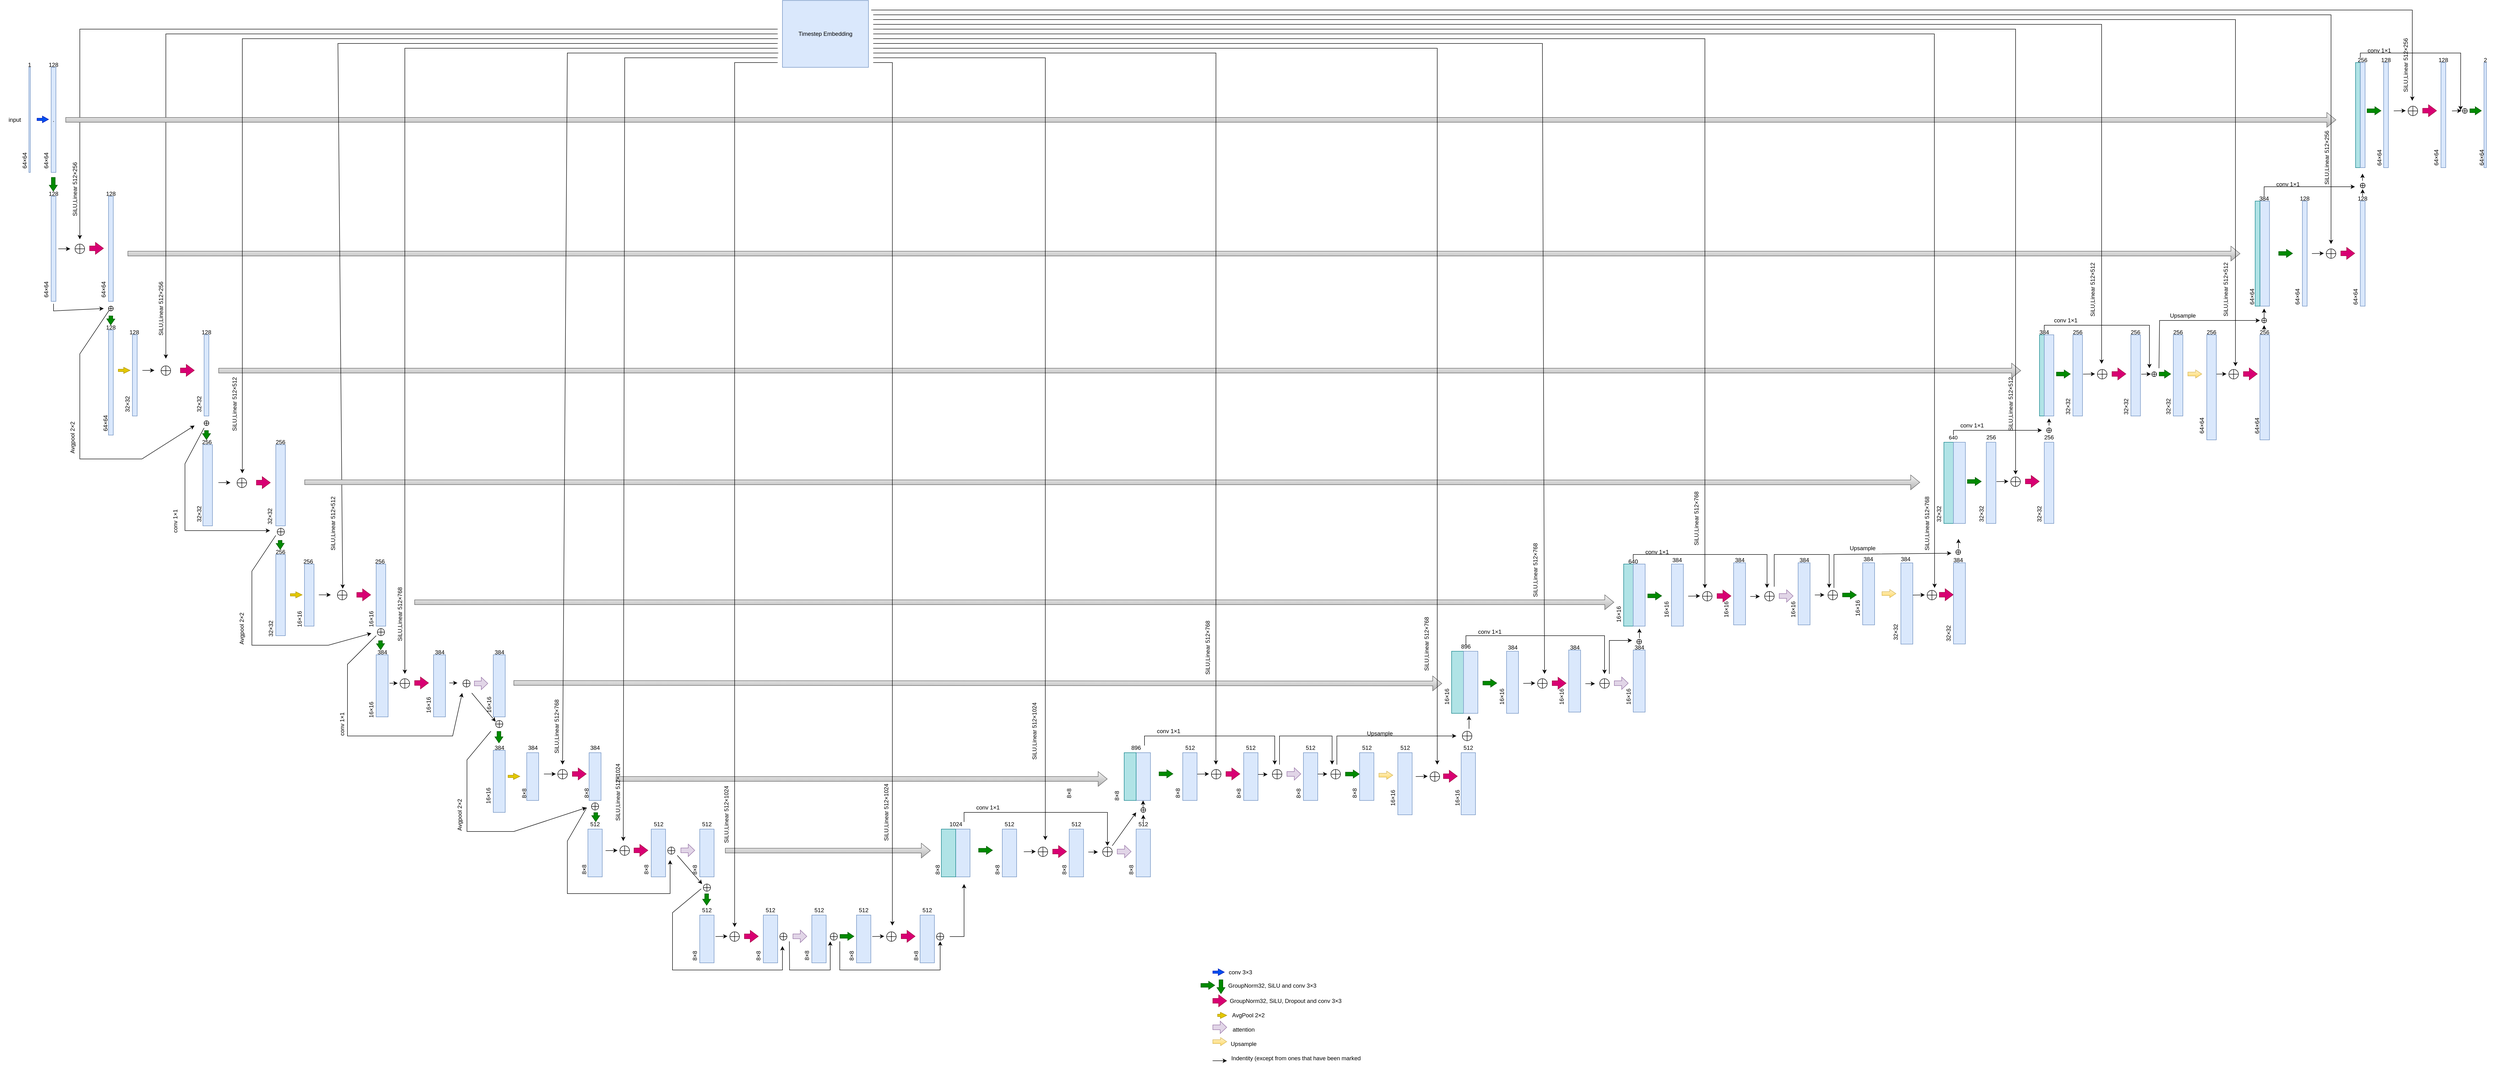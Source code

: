 <mxfile version="24.0.2" type="github">
  <diagram name="第 1 页" id="q3bWHm2L58lAG15mkt4E">
    <mxGraphModel dx="868" dy="474" grid="1" gridSize="10" guides="1" tooltips="1" connect="1" arrows="1" fold="1" page="1" pageScale="1" pageWidth="1920" pageHeight="1200" math="0" shadow="0">
      <root>
        <mxCell id="0" />
        <mxCell id="1" parent="0" />
        <mxCell id="F-AvcSZM3Icw-0o9ffVy-1" value="" style="rounded=0;whiteSpace=wrap;html=1;fillColor=#dae8fc;strokeColor=#6c8ebf;" parent="1" vertex="1">
          <mxGeometry x="163.5" y="150" width="3" height="220" as="geometry" />
        </mxCell>
        <mxCell id="F-AvcSZM3Icw-0o9ffVy-2" value="input" style="text;html=1;align=center;verticalAlign=middle;whiteSpace=wrap;rounded=0;rotation=0;" parent="1" vertex="1">
          <mxGeometry x="103.5" y="245" width="60" height="30" as="geometry" />
        </mxCell>
        <mxCell id="F-AvcSZM3Icw-0o9ffVy-3" value="." style="rounded=0;whiteSpace=wrap;html=1;fillColor=#dae8fc;strokeColor=#6c8ebf;movable=1;resizable=1;rotatable=1;deletable=1;editable=1;locked=0;connectable=1;" parent="1" vertex="1">
          <mxGeometry x="210" y="150" width="10" height="220" as="geometry" />
        </mxCell>
        <mxCell id="F-AvcSZM3Icw-0o9ffVy-6" value="64×64" style="text;html=1;align=center;verticalAlign=middle;whiteSpace=wrap;rounded=0;rotation=270;" parent="1" vertex="1">
          <mxGeometry x="125" y="330" width="60" height="30" as="geometry" />
        </mxCell>
        <mxCell id="F-AvcSZM3Icw-0o9ffVy-7" value="" style="rounded=0;whiteSpace=wrap;html=1;fillColor=#dae8fc;strokeColor=#6c8ebf;" parent="1" vertex="1">
          <mxGeometry x="210" y="420" width="10" height="220" as="geometry" />
        </mxCell>
        <mxCell id="F-AvcSZM3Icw-0o9ffVy-8" value="" style="shape=flexArrow;endArrow=classic;html=1;rounded=0;width=5;endSize=3.93;endWidth=8;fillColor=#0050ef;strokeColor=#001DBC;" parent="1" edge="1">
          <mxGeometry width="50" height="50" relative="1" as="geometry">
            <mxPoint x="180" y="259" as="sourcePoint" />
            <mxPoint x="205" y="259" as="targetPoint" />
          </mxGeometry>
        </mxCell>
        <mxCell id="F-AvcSZM3Icw-0o9ffVy-12" value="Timestep Embedding" style="text;html=1;align=center;verticalAlign=middle;whiteSpace=wrap;rounded=0;fillColor=#dae8fc;strokeColor=#6c8ebf;" parent="1" vertex="1">
          <mxGeometry x="1740" y="10" width="180" height="140" as="geometry" />
        </mxCell>
        <mxCell id="Vx3jgI6fcHf3V6xkGo4W-1" value="" style="shape=flexArrow;endArrow=classic;html=1;rounded=0;width=8;endSize=3.93;endWidth=8;fillColor=#008a00;strokeColor=#005700;" parent="1" edge="1">
          <mxGeometry width="50" height="50" relative="1" as="geometry">
            <mxPoint x="214.5" y="380" as="sourcePoint" />
            <mxPoint x="214.5" y="410" as="targetPoint" />
          </mxGeometry>
        </mxCell>
        <mxCell id="Vx3jgI6fcHf3V6xkGo4W-2" value="64×64" style="text;html=1;align=center;verticalAlign=middle;whiteSpace=wrap;rounded=0;rotation=270;" parent="1" vertex="1">
          <mxGeometry x="170" y="330" width="60" height="30" as="geometry" />
        </mxCell>
        <mxCell id="Vx3jgI6fcHf3V6xkGo4W-3" value="64×64" style="text;html=1;align=center;verticalAlign=middle;whiteSpace=wrap;rounded=0;rotation=270;" parent="1" vertex="1">
          <mxGeometry x="170" y="600" width="60" height="30" as="geometry" />
        </mxCell>
        <mxCell id="Vx3jgI6fcHf3V6xkGo4W-4" value="" style="shape=flexArrow;endArrow=classic;html=1;rounded=0;width=5;endSize=3.93;endWidth=8;fillColor=#0050ef;strokeColor=#001DBC;" parent="1" edge="1">
          <mxGeometry width="50" height="50" relative="1" as="geometry">
            <mxPoint x="2640" y="2044.5" as="sourcePoint" />
            <mxPoint x="2665" y="2044.5" as="targetPoint" />
          </mxGeometry>
        </mxCell>
        <mxCell id="Vx3jgI6fcHf3V6xkGo4W-5" value="conv 3×3&amp;nbsp;" style="text;html=1;align=center;verticalAlign=middle;whiteSpace=wrap;rounded=0;" parent="1" vertex="1">
          <mxGeometry x="2670" y="2030" width="60" height="30" as="geometry" />
        </mxCell>
        <mxCell id="Vx3jgI6fcHf3V6xkGo4W-7" value="GroupNorm32, SiLU and conv 3×3" style="text;html=1;align=center;verticalAlign=middle;whiteSpace=wrap;rounded=0;" parent="1" vertex="1">
          <mxGeometry x="2670" y="2055" width="190" height="35" as="geometry" />
        </mxCell>
        <mxCell id="Vx3jgI6fcHf3V6xkGo4W-9" value="" style="endArrow=classic;html=1;rounded=0;" parent="1" edge="1">
          <mxGeometry width="50" height="50" relative="1" as="geometry">
            <mxPoint x="1730" y="70" as="sourcePoint" />
            <mxPoint x="270" y="510" as="targetPoint" />
            <Array as="points">
              <mxPoint x="270" y="70" />
            </Array>
          </mxGeometry>
        </mxCell>
        <mxCell id="Vx3jgI6fcHf3V6xkGo4W-10" value="SiLU,Linear 512×256" style="text;html=1;align=center;verticalAlign=middle;whiteSpace=wrap;rounded=0;rotation=270;" parent="1" vertex="1">
          <mxGeometry x="200" y="390" width="120" height="30" as="geometry" />
        </mxCell>
        <mxCell id="Vx3jgI6fcHf3V6xkGo4W-13" value="" style="shape=orEllipse;perimeter=ellipsePerimeter;whiteSpace=wrap;html=1;backgroundOutline=1;" parent="1" vertex="1">
          <mxGeometry x="260" y="520" width="20" height="20" as="geometry" />
        </mxCell>
        <mxCell id="Vx3jgI6fcHf3V6xkGo4W-14" value="" style="endArrow=classic;html=1;rounded=0;" parent="1" edge="1">
          <mxGeometry width="50" height="50" relative="1" as="geometry">
            <mxPoint x="225" y="530" as="sourcePoint" />
            <mxPoint x="250" y="530" as="targetPoint" />
          </mxGeometry>
        </mxCell>
        <mxCell id="Vx3jgI6fcHf3V6xkGo4W-16" value="" style="shape=flexArrow;endArrow=classic;html=1;rounded=0;endWidth=14;endSize=5.27;fillColor=#d80073;strokeColor=#A50040;" parent="1" edge="1">
          <mxGeometry width="50" height="50" relative="1" as="geometry">
            <mxPoint x="290" y="529" as="sourcePoint" />
            <mxPoint x="320" y="529" as="targetPoint" />
          </mxGeometry>
        </mxCell>
        <mxCell id="Vx3jgI6fcHf3V6xkGo4W-17" value="" style="shape=flexArrow;endArrow=classic;html=1;rounded=0;endWidth=14;endSize=5.27;fillColor=#d80073;strokeColor=#A50040;" parent="1" edge="1">
          <mxGeometry width="50" height="50" relative="1" as="geometry">
            <mxPoint x="2640" y="2104.5" as="sourcePoint" />
            <mxPoint x="2670" y="2104.5" as="targetPoint" />
          </mxGeometry>
        </mxCell>
        <mxCell id="Vx3jgI6fcHf3V6xkGo4W-18" value="&lt;span style=&quot;text-align: center;&quot;&gt;GroupNorm32, SiLU, Dropout and conv 3×3&lt;/span&gt;" style="text;strokeColor=none;fillColor=none;align=left;verticalAlign=middle;spacingLeft=4;spacingRight=4;overflow=hidden;points=[[0,0.5],[1,0.5]];portConstraint=eastwest;rotatable=0;whiteSpace=wrap;html=1;" parent="1" vertex="1">
          <mxGeometry x="2670" y="2090" width="245" height="30" as="geometry" />
        </mxCell>
        <mxCell id="Vx3jgI6fcHf3V6xkGo4W-19" value="" style="rounded=0;whiteSpace=wrap;html=1;fillColor=#dae8fc;strokeColor=#6c8ebf;" parent="1" vertex="1">
          <mxGeometry x="330" y="420" width="10" height="220" as="geometry" />
        </mxCell>
        <mxCell id="Vx3jgI6fcHf3V6xkGo4W-20" value="64×64" style="text;html=1;align=center;verticalAlign=middle;whiteSpace=wrap;rounded=0;rotation=270;" parent="1" vertex="1">
          <mxGeometry x="290" y="600" width="60" height="30" as="geometry" />
        </mxCell>
        <mxCell id="Vx3jgI6fcHf3V6xkGo4W-22" value="" style="shape=flexArrow;endArrow=classic;html=1;rounded=0;width=8;endSize=3.93;endWidth=8;fillColor=#008a00;strokeColor=#005700;" parent="1" edge="1">
          <mxGeometry width="50" height="50" relative="1" as="geometry">
            <mxPoint x="335" y="670" as="sourcePoint" />
            <mxPoint x="334.52" y="690" as="targetPoint" />
          </mxGeometry>
        </mxCell>
        <mxCell id="Vx3jgI6fcHf3V6xkGo4W-23" value="" style="rounded=0;whiteSpace=wrap;html=1;fillColor=#dae8fc;strokeColor=#6c8ebf;" parent="1" vertex="1">
          <mxGeometry x="330" y="700" width="10" height="220" as="geometry" />
        </mxCell>
        <mxCell id="Vx3jgI6fcHf3V6xkGo4W-24" value="" style="shape=flexArrow;endArrow=classic;html=1;rounded=0;endWidth=7;endSize=4.07;fillColor=#e3c800;strokeColor=#B09500;width=5;" parent="1" edge="1">
          <mxGeometry width="50" height="50" relative="1" as="geometry">
            <mxPoint x="350" y="784.5" as="sourcePoint" />
            <mxPoint x="375.5" y="784.5" as="targetPoint" />
          </mxGeometry>
        </mxCell>
        <mxCell id="Vx3jgI6fcHf3V6xkGo4W-25" value="" style="rounded=0;whiteSpace=wrap;html=1;fillColor=#dae8fc;strokeColor=#6c8ebf;" parent="1" vertex="1">
          <mxGeometry x="380" y="710" width="10" height="170" as="geometry" />
        </mxCell>
        <mxCell id="Vx3jgI6fcHf3V6xkGo4W-27" value="" style="shape=flexArrow;endArrow=classic;html=1;rounded=0;endWidth=7;endSize=4.07;fillColor=#e3c800;strokeColor=#B09500;width=5;entryX=0;entryY=0.5;entryDx=0;entryDy=0;" parent="1" target="Vx3jgI6fcHf3V6xkGo4W-29" edge="1">
          <mxGeometry width="50" height="50" relative="1" as="geometry">
            <mxPoint x="2650" y="2135" as="sourcePoint" />
            <mxPoint x="2650" y="2145" as="targetPoint" />
          </mxGeometry>
        </mxCell>
        <mxCell id="Vx3jgI6fcHf3V6xkGo4W-28" value="64×64" style="text;html=1;align=center;verticalAlign=middle;whiteSpace=wrap;rounded=0;rotation=270;" parent="1" vertex="1">
          <mxGeometry x="294" y="880" width="60" height="30" as="geometry" />
        </mxCell>
        <mxCell id="Vx3jgI6fcHf3V6xkGo4W-29" value="AvgPool 2×2" style="text;html=1;align=center;verticalAlign=middle;whiteSpace=wrap;rounded=0;" parent="1" vertex="1">
          <mxGeometry x="2670" y="2120" width="90" height="30" as="geometry" />
        </mxCell>
        <mxCell id="Vx3jgI6fcHf3V6xkGo4W-30" value="32×32" style="text;html=1;align=center;verticalAlign=middle;whiteSpace=wrap;rounded=0;rotation=270;" parent="1" vertex="1">
          <mxGeometry x="340" y="840" width="60" height="30" as="geometry" />
        </mxCell>
        <mxCell id="Vx3jgI6fcHf3V6xkGo4W-31" value="" style="rounded=0;whiteSpace=wrap;html=1;fillColor=#dae8fc;strokeColor=#6c8ebf;" parent="1" vertex="1">
          <mxGeometry x="530" y="710" width="10" height="170" as="geometry" />
        </mxCell>
        <mxCell id="pJ0NSNoP0CJxz0oiVvN3-4" value="" style="shape=flexArrow;endArrow=classic;html=1;rounded=0;width=8;endSize=3.93;endWidth=8;fillColor=#008a00;strokeColor=#005700;" parent="1" edge="1">
          <mxGeometry width="50" height="50" relative="1" as="geometry">
            <mxPoint x="2657.5" y="2060" as="sourcePoint" />
            <mxPoint x="2657.5" y="2090" as="targetPoint" />
          </mxGeometry>
        </mxCell>
        <mxCell id="pJ0NSNoP0CJxz0oiVvN3-5" value="" style="shape=flexArrow;endArrow=classic;html=1;rounded=0;fillColor=#f5f5f5;gradientColor=#b3b3b3;strokeColor=#666666;" parent="1" edge="1">
          <mxGeometry width="50" height="50" relative="1" as="geometry">
            <mxPoint x="370" y="540" as="sourcePoint" />
            <mxPoint x="4790" y="540" as="targetPoint" />
          </mxGeometry>
        </mxCell>
        <mxCell id="pJ0NSNoP0CJxz0oiVvN3-6" value="" style="endArrow=classic;html=1;rounded=0;" parent="1" edge="1">
          <mxGeometry width="50" height="50" relative="1" as="geometry">
            <mxPoint x="1730" y="80" as="sourcePoint" />
            <mxPoint x="450" y="760" as="targetPoint" />
            <Array as="points">
              <mxPoint x="450" y="80" />
            </Array>
          </mxGeometry>
        </mxCell>
        <mxCell id="pJ0NSNoP0CJxz0oiVvN3-7" value="" style="shape=orEllipse;perimeter=ellipsePerimeter;whiteSpace=wrap;html=1;backgroundOutline=1;" parent="1" vertex="1">
          <mxGeometry x="440" y="775" width="20" height="20" as="geometry" />
        </mxCell>
        <mxCell id="pJ0NSNoP0CJxz0oiVvN3-9" value="" style="endArrow=classic;html=1;rounded=0;" parent="1" edge="1">
          <mxGeometry width="50" height="50" relative="1" as="geometry">
            <mxPoint x="401" y="784.5" as="sourcePoint" />
            <mxPoint x="426" y="784.5" as="targetPoint" />
          </mxGeometry>
        </mxCell>
        <mxCell id="pJ0NSNoP0CJxz0oiVvN3-12" value="SiLU,Linear 512×256" style="text;html=1;align=center;verticalAlign=middle;whiteSpace=wrap;rounded=0;rotation=270;" parent="1" vertex="1">
          <mxGeometry x="380" y="640" width="120" height="30" as="geometry" />
        </mxCell>
        <mxCell id="pJ0NSNoP0CJxz0oiVvN3-14" value="" style="shape=flexArrow;endArrow=classic;html=1;rounded=0;endWidth=14;endSize=5.27;fillColor=#d80073;strokeColor=#A50040;" parent="1" edge="1">
          <mxGeometry width="50" height="50" relative="1" as="geometry">
            <mxPoint x="480" y="784.5" as="sourcePoint" />
            <mxPoint x="510" y="784.5" as="targetPoint" />
          </mxGeometry>
        </mxCell>
        <mxCell id="pJ0NSNoP0CJxz0oiVvN3-15" value="1" style="text;html=1;align=center;verticalAlign=middle;whiteSpace=wrap;rounded=0;" parent="1" vertex="1">
          <mxGeometry x="135" y="130" width="60" height="30" as="geometry" />
        </mxCell>
        <mxCell id="pJ0NSNoP0CJxz0oiVvN3-16" value="128" style="text;html=1;align=center;verticalAlign=middle;whiteSpace=wrap;rounded=0;" parent="1" vertex="1">
          <mxGeometry x="185" y="130" width="60" height="30" as="geometry" />
        </mxCell>
        <mxCell id="pJ0NSNoP0CJxz0oiVvN3-17" value="128" style="text;html=1;align=center;verticalAlign=middle;whiteSpace=wrap;rounded=0;" parent="1" vertex="1">
          <mxGeometry x="185" y="400" width="60" height="30" as="geometry" />
        </mxCell>
        <mxCell id="pJ0NSNoP0CJxz0oiVvN3-18" value="128" style="text;html=1;align=center;verticalAlign=middle;whiteSpace=wrap;rounded=0;" parent="1" vertex="1">
          <mxGeometry x="305" y="400" width="60" height="30" as="geometry" />
        </mxCell>
        <mxCell id="pJ0NSNoP0CJxz0oiVvN3-19" value="128" style="text;html=1;align=center;verticalAlign=middle;whiteSpace=wrap;rounded=0;" parent="1" vertex="1">
          <mxGeometry x="305" y="680" width="60" height="30" as="geometry" />
        </mxCell>
        <mxCell id="pJ0NSNoP0CJxz0oiVvN3-21" value="128" style="text;html=1;align=center;verticalAlign=middle;whiteSpace=wrap;rounded=0;" parent="1" vertex="1">
          <mxGeometry x="354" y="690" width="60" height="30" as="geometry" />
        </mxCell>
        <mxCell id="pJ0NSNoP0CJxz0oiVvN3-22" value="128" style="text;html=1;align=center;verticalAlign=middle;whiteSpace=wrap;rounded=0;" parent="1" vertex="1">
          <mxGeometry x="505" y="690" width="60" height="30" as="geometry" />
        </mxCell>
        <mxCell id="pJ0NSNoP0CJxz0oiVvN3-23" value="32×32" style="text;html=1;align=center;verticalAlign=middle;whiteSpace=wrap;rounded=0;rotation=270;" parent="1" vertex="1">
          <mxGeometry x="490" y="840" width="60" height="30" as="geometry" />
        </mxCell>
        <mxCell id="pJ0NSNoP0CJxz0oiVvN3-24" value="" style="shape=flexArrow;endArrow=classic;html=1;rounded=0;fillColor=#f5f5f5;gradientColor=#b3b3b3;strokeColor=#666666;" parent="1" edge="1">
          <mxGeometry width="50" height="50" relative="1" as="geometry">
            <mxPoint x="560" y="785" as="sourcePoint" />
            <mxPoint x="4331.231" y="785" as="targetPoint" />
          </mxGeometry>
        </mxCell>
        <mxCell id="pJ0NSNoP0CJxz0oiVvN3-26" value="" style="rounded=0;whiteSpace=wrap;html=1;fillColor=#dae8fc;strokeColor=#6c8ebf;" parent="1" vertex="1">
          <mxGeometry x="527.5" y="940" width="20" height="170" as="geometry" />
        </mxCell>
        <mxCell id="pJ0NSNoP0CJxz0oiVvN3-27" value="32×32" style="text;html=1;align=center;verticalAlign=middle;whiteSpace=wrap;rounded=0;rotation=270;" parent="1" vertex="1">
          <mxGeometry x="490" y="1070" width="60" height="30" as="geometry" />
        </mxCell>
        <mxCell id="pJ0NSNoP0CJxz0oiVvN3-28" value="256" style="text;html=1;align=center;verticalAlign=middle;whiteSpace=wrap;rounded=0;" parent="1" vertex="1">
          <mxGeometry x="505.5" y="920" width="60" height="30" as="geometry" />
        </mxCell>
        <mxCell id="pJ0NSNoP0CJxz0oiVvN3-29" value="" style="rounded=0;whiteSpace=wrap;html=1;fillColor=#dae8fc;strokeColor=#6c8ebf;" parent="1" vertex="1">
          <mxGeometry x="680" y="940" width="20" height="170" as="geometry" />
        </mxCell>
        <mxCell id="pJ0NSNoP0CJxz0oiVvN3-30" value="32×32" style="text;html=1;align=center;verticalAlign=middle;whiteSpace=wrap;rounded=0;rotation=270;" parent="1" vertex="1">
          <mxGeometry x="638" y="1075" width="60" height="30" as="geometry" />
        </mxCell>
        <mxCell id="pJ0NSNoP0CJxz0oiVvN3-31" value="" style="rounded=0;whiteSpace=wrap;html=1;fillColor=#dae8fc;strokeColor=#6c8ebf;" parent="1" vertex="1">
          <mxGeometry x="680" y="1170" width="20" height="170" as="geometry" />
        </mxCell>
        <mxCell id="pJ0NSNoP0CJxz0oiVvN3-32" value="32×32" style="text;html=1;align=center;verticalAlign=middle;whiteSpace=wrap;rounded=0;rotation=270;" parent="1" vertex="1">
          <mxGeometry x="640" y="1310" width="60" height="30" as="geometry" />
        </mxCell>
        <mxCell id="pJ0NSNoP0CJxz0oiVvN3-33" value="256" style="text;html=1;align=center;verticalAlign=middle;whiteSpace=wrap;rounded=0;" parent="1" vertex="1">
          <mxGeometry x="660" y="920" width="60" height="30" as="geometry" />
        </mxCell>
        <mxCell id="pJ0NSNoP0CJxz0oiVvN3-34" value="256" style="text;html=1;align=center;verticalAlign=middle;whiteSpace=wrap;rounded=0;" parent="1" vertex="1">
          <mxGeometry x="660" y="1150" width="60" height="30" as="geometry" />
        </mxCell>
        <mxCell id="pJ0NSNoP0CJxz0oiVvN3-37" value="" style="shape=flexArrow;endArrow=classic;html=1;rounded=0;fillColor=#f5f5f5;gradientColor=#b3b3b3;strokeColor=#666666;" parent="1" edge="1">
          <mxGeometry width="50" height="50" relative="1" as="geometry">
            <mxPoint x="240" y="260" as="sourcePoint" />
            <mxPoint x="4990.667" y="260" as="targetPoint" />
          </mxGeometry>
        </mxCell>
        <mxCell id="pJ0NSNoP0CJxz0oiVvN3-38" style="edgeStyle=orthogonalEdgeStyle;rounded=0;orthogonalLoop=1;jettySize=auto;html=1;exitX=0.5;exitY=1;exitDx=0;exitDy=0;" parent="1" source="pJ0NSNoP0CJxz0oiVvN3-34" target="pJ0NSNoP0CJxz0oiVvN3-34" edge="1">
          <mxGeometry relative="1" as="geometry" />
        </mxCell>
        <mxCell id="pJ0NSNoP0CJxz0oiVvN3-39" value="" style="endArrow=classic;html=1;rounded=0;" parent="1" edge="1">
          <mxGeometry width="50" height="50" relative="1" as="geometry">
            <mxPoint x="1730.762" y="90" as="sourcePoint" />
            <mxPoint x="610" y="1000" as="targetPoint" />
            <Array as="points">
              <mxPoint x="610" y="90" />
            </Array>
          </mxGeometry>
        </mxCell>
        <mxCell id="pJ0NSNoP0CJxz0oiVvN3-40" value="" style="shape=orEllipse;perimeter=ellipsePerimeter;whiteSpace=wrap;html=1;backgroundOutline=1;" parent="1" vertex="1">
          <mxGeometry x="599" y="1010" width="20" height="20" as="geometry" />
        </mxCell>
        <mxCell id="pJ0NSNoP0CJxz0oiVvN3-41" value="" style="endArrow=classic;html=1;rounded=0;" parent="1" edge="1">
          <mxGeometry width="50" height="50" relative="1" as="geometry">
            <mxPoint x="560" y="1019.5" as="sourcePoint" />
            <mxPoint x="585" y="1019.5" as="targetPoint" />
          </mxGeometry>
        </mxCell>
        <mxCell id="pJ0NSNoP0CJxz0oiVvN3-42" value="" style="shape=flexArrow;endArrow=classic;html=1;rounded=0;endWidth=14;endSize=5.27;fillColor=#d80073;strokeColor=#A50040;" parent="1" edge="1">
          <mxGeometry width="50" height="50" relative="1" as="geometry">
            <mxPoint x="639" y="1019.5" as="sourcePoint" />
            <mxPoint x="669" y="1019.5" as="targetPoint" />
          </mxGeometry>
        </mxCell>
        <mxCell id="pJ0NSNoP0CJxz0oiVvN3-43" value="" style="shape=flexArrow;endArrow=classic;html=1;rounded=0;width=8;endSize=3.93;endWidth=8;fillColor=#008a00;strokeColor=#005700;" parent="1" edge="1">
          <mxGeometry width="50" height="50" relative="1" as="geometry">
            <mxPoint x="689" y="1140" as="sourcePoint" />
            <mxPoint x="689.38" y="1160" as="targetPoint" />
          </mxGeometry>
        </mxCell>
        <mxCell id="pJ0NSNoP0CJxz0oiVvN3-44" value="" style="shape=flexArrow;endArrow=classic;html=1;rounded=0;endWidth=7;endSize=4.07;fillColor=#e3c800;strokeColor=#B09500;width=5;" parent="1" edge="1">
          <mxGeometry width="50" height="50" relative="1" as="geometry">
            <mxPoint x="710" y="1254.5" as="sourcePoint" />
            <mxPoint x="735.5" y="1254.5" as="targetPoint" />
          </mxGeometry>
        </mxCell>
        <mxCell id="pJ0NSNoP0CJxz0oiVvN3-45" value="" style="rounded=0;whiteSpace=wrap;html=1;fillColor=#dae8fc;strokeColor=#6c8ebf;" parent="1" vertex="1">
          <mxGeometry x="740" y="1190" width="20" height="130" as="geometry" />
        </mxCell>
        <mxCell id="pJ0NSNoP0CJxz0oiVvN3-46" value="16×16" style="text;html=1;align=center;verticalAlign=middle;whiteSpace=wrap;rounded=0;rotation=270;" parent="1" vertex="1">
          <mxGeometry x="700" y="1290" width="60" height="30" as="geometry" />
        </mxCell>
        <mxCell id="pJ0NSNoP0CJxz0oiVvN3-47" style="edgeStyle=orthogonalEdgeStyle;rounded=0;orthogonalLoop=1;jettySize=auto;html=1;exitX=0.5;exitY=1;exitDx=0;exitDy=0;" parent="1" edge="1">
          <mxGeometry relative="1" as="geometry">
            <mxPoint x="750" y="1180" as="sourcePoint" />
            <mxPoint x="750" y="1180" as="targetPoint" />
          </mxGeometry>
        </mxCell>
        <mxCell id="pJ0NSNoP0CJxz0oiVvN3-48" value="" style="shape=orEllipse;perimeter=ellipsePerimeter;whiteSpace=wrap;html=1;backgroundOutline=1;" parent="1" vertex="1">
          <mxGeometry x="809" y="1245" width="20" height="20" as="geometry" />
        </mxCell>
        <mxCell id="pJ0NSNoP0CJxz0oiVvN3-49" value="" style="endArrow=classic;html=1;rounded=0;" parent="1" edge="1">
          <mxGeometry width="50" height="50" relative="1" as="geometry">
            <mxPoint x="770" y="1254.5" as="sourcePoint" />
            <mxPoint x="795" y="1254.5" as="targetPoint" />
          </mxGeometry>
        </mxCell>
        <mxCell id="pJ0NSNoP0CJxz0oiVvN3-50" value="" style="shape=flexArrow;endArrow=classic;html=1;rounded=0;endWidth=14;endSize=5.27;fillColor=#d80073;strokeColor=#A50040;" parent="1" edge="1">
          <mxGeometry width="50" height="50" relative="1" as="geometry">
            <mxPoint x="849" y="1254.5" as="sourcePoint" />
            <mxPoint x="879" y="1254.5" as="targetPoint" />
          </mxGeometry>
        </mxCell>
        <mxCell id="pJ0NSNoP0CJxz0oiVvN3-51" value="256" style="text;html=1;align=center;verticalAlign=middle;whiteSpace=wrap;rounded=0;" parent="1" vertex="1">
          <mxGeometry x="718" y="1170" width="60" height="30" as="geometry" />
        </mxCell>
        <mxCell id="pJ0NSNoP0CJxz0oiVvN3-52" value="" style="rounded=0;whiteSpace=wrap;html=1;fillColor=#dae8fc;strokeColor=#6c8ebf;" parent="1" vertex="1">
          <mxGeometry x="890" y="1190" width="20" height="130" as="geometry" />
        </mxCell>
        <mxCell id="pJ0NSNoP0CJxz0oiVvN3-53" value="" style="endArrow=classic;html=1;rounded=0;" parent="1" edge="1">
          <mxGeometry width="50" height="50" relative="1" as="geometry">
            <mxPoint x="1730" y="100" as="sourcePoint" />
            <mxPoint x="820" y="1241.6" as="targetPoint" />
            <Array as="points">
              <mxPoint x="810" y="100" />
            </Array>
          </mxGeometry>
        </mxCell>
        <mxCell id="pJ0NSNoP0CJxz0oiVvN3-54" value="256" style="text;html=1;align=center;verticalAlign=middle;whiteSpace=wrap;rounded=0;" parent="1" vertex="1">
          <mxGeometry x="868" y="1170" width="60" height="30" as="geometry" />
        </mxCell>
        <mxCell id="pJ0NSNoP0CJxz0oiVvN3-55" value="" style="shape=flexArrow;endArrow=classic;html=1;rounded=0;width=8;endSize=3.93;endWidth=8;fillColor=#008a00;strokeColor=#005700;" parent="1" edge="1">
          <mxGeometry width="50" height="50" relative="1" as="geometry">
            <mxPoint x="899" y="1350" as="sourcePoint" />
            <mxPoint x="899.38" y="1370" as="targetPoint" />
          </mxGeometry>
        </mxCell>
        <mxCell id="pJ0NSNoP0CJxz0oiVvN3-56" value="16×16" style="text;html=1;align=center;verticalAlign=middle;whiteSpace=wrap;rounded=0;rotation=270;" parent="1" vertex="1">
          <mxGeometry x="850" y="1290" width="60" height="30" as="geometry" />
        </mxCell>
        <mxCell id="pJ0NSNoP0CJxz0oiVvN3-57" value="" style="rounded=0;whiteSpace=wrap;html=1;fillColor=#dae8fc;strokeColor=#6c8ebf;" parent="1" vertex="1">
          <mxGeometry x="890" y="1380" width="25" height="130" as="geometry" />
        </mxCell>
        <mxCell id="pJ0NSNoP0CJxz0oiVvN3-58" value="384" style="text;html=1;align=center;verticalAlign=middle;whiteSpace=wrap;rounded=0;" parent="1" vertex="1">
          <mxGeometry x="872.5" y="1360" width="60" height="30" as="geometry" />
        </mxCell>
        <mxCell id="pJ0NSNoP0CJxz0oiVvN3-59" value="16×16" style="text;html=1;align=center;verticalAlign=middle;whiteSpace=wrap;rounded=0;rotation=270;" parent="1" vertex="1">
          <mxGeometry x="850" y="1480" width="60" height="30" as="geometry" />
        </mxCell>
        <mxCell id="pJ0NSNoP0CJxz0oiVvN3-60" value="" style="rounded=0;whiteSpace=wrap;html=1;fillColor=#dae8fc;strokeColor=#6c8ebf;" parent="1" vertex="1">
          <mxGeometry x="1010" y="1380" width="25" height="130" as="geometry" />
        </mxCell>
        <mxCell id="pJ0NSNoP0CJxz0oiVvN3-61" value="16×16" style="text;html=1;align=center;verticalAlign=middle;whiteSpace=wrap;rounded=0;rotation=270;" parent="1" vertex="1">
          <mxGeometry x="970" y="1470" width="60" height="30" as="geometry" />
        </mxCell>
        <mxCell id="pJ0NSNoP0CJxz0oiVvN3-62" value="384" style="text;html=1;align=center;verticalAlign=middle;whiteSpace=wrap;rounded=0;" parent="1" vertex="1">
          <mxGeometry x="992.5" y="1360" width="60" height="30" as="geometry" />
        </mxCell>
        <mxCell id="pJ0NSNoP0CJxz0oiVvN3-63" value="" style="shape=orEllipse;perimeter=ellipsePerimeter;whiteSpace=wrap;html=1;backgroundOutline=1;" parent="1" vertex="1">
          <mxGeometry x="940" y="1430" width="20" height="20" as="geometry" />
        </mxCell>
        <mxCell id="pJ0NSNoP0CJxz0oiVvN3-64" value="" style="endArrow=classic;html=1;rounded=0;" parent="1" edge="1">
          <mxGeometry width="50" height="50" relative="1" as="geometry">
            <mxPoint x="918" y="1439.5" as="sourcePoint" />
            <mxPoint x="935" y="1439.5" as="targetPoint" />
          </mxGeometry>
        </mxCell>
        <mxCell id="pJ0NSNoP0CJxz0oiVvN3-65" value="" style="shape=flexArrow;endArrow=classic;html=1;rounded=0;endWidth=14;endSize=5.27;fillColor=#d80073;strokeColor=#A50040;" parent="1" edge="1">
          <mxGeometry width="50" height="50" relative="1" as="geometry">
            <mxPoint x="970" y="1438.95" as="sourcePoint" />
            <mxPoint x="1000" y="1438.95" as="targetPoint" />
          </mxGeometry>
        </mxCell>
        <mxCell id="pJ0NSNoP0CJxz0oiVvN3-67" value="" style="shape=flexArrow;endArrow=classic;html=1;rounded=0;endWidth=15;endSize=4.2;fillColor=#e1d5e7;strokeColor=#9673a6;" parent="1" edge="1">
          <mxGeometry width="50" height="50" relative="1" as="geometry">
            <mxPoint x="1095" y="1440" as="sourcePoint" />
            <mxPoint x="1124" y="1440" as="targetPoint" />
          </mxGeometry>
        </mxCell>
        <mxCell id="pJ0NSNoP0CJxz0oiVvN3-68" value="" style="shape=flexArrow;endArrow=classic;html=1;rounded=0;endWidth=15;endSize=4.2;fillColor=#e1d5e7;strokeColor=#9673a6;" parent="1" edge="1">
          <mxGeometry width="50" height="50" relative="1" as="geometry">
            <mxPoint x="2640" y="2160" as="sourcePoint" />
            <mxPoint x="2670" y="2160" as="targetPoint" />
          </mxGeometry>
        </mxCell>
        <mxCell id="pJ0NSNoP0CJxz0oiVvN3-69" value="attention" style="text;html=1;align=center;verticalAlign=middle;whiteSpace=wrap;rounded=0;" parent="1" vertex="1">
          <mxGeometry x="2675" y="2150" width="60" height="30" as="geometry" />
        </mxCell>
        <mxCell id="pJ0NSNoP0CJxz0oiVvN3-70" value="" style="rounded=0;whiteSpace=wrap;html=1;fillColor=#dae8fc;strokeColor=#6c8ebf;" parent="1" vertex="1">
          <mxGeometry x="1135" y="1380" width="25" height="130" as="geometry" />
        </mxCell>
        <mxCell id="pJ0NSNoP0CJxz0oiVvN3-71" value="16×16" style="text;html=1;align=center;verticalAlign=middle;whiteSpace=wrap;rounded=0;rotation=270;" parent="1" vertex="1">
          <mxGeometry x="1096.5" y="1470" width="60" height="30" as="geometry" />
        </mxCell>
        <mxCell id="pJ0NSNoP0CJxz0oiVvN3-72" value="384" style="text;html=1;align=center;verticalAlign=middle;whiteSpace=wrap;rounded=0;" parent="1" vertex="1">
          <mxGeometry x="1117.5" y="1360" width="60" height="30" as="geometry" />
        </mxCell>
        <mxCell id="pJ0NSNoP0CJxz0oiVvN3-73" value="" style="shape=flexArrow;endArrow=classic;html=1;rounded=0;width=8;endSize=3.93;endWidth=8;fillColor=#008a00;strokeColor=#005700;" parent="1" edge="1">
          <mxGeometry width="50" height="50" relative="1" as="geometry">
            <mxPoint x="1146.88" y="1540" as="sourcePoint" />
            <mxPoint x="1146.88" y="1565" as="targetPoint" />
          </mxGeometry>
        </mxCell>
        <mxCell id="pJ0NSNoP0CJxz0oiVvN3-74" value="" style="rounded=0;whiteSpace=wrap;html=1;fillColor=#dae8fc;strokeColor=#6c8ebf;" parent="1" vertex="1">
          <mxGeometry x="1135" y="1580" width="25" height="130" as="geometry" />
        </mxCell>
        <mxCell id="pJ0NSNoP0CJxz0oiVvN3-75" value="384" style="text;html=1;align=center;verticalAlign=middle;whiteSpace=wrap;rounded=0;" parent="1" vertex="1">
          <mxGeometry x="1117.5" y="1560" width="60" height="30" as="geometry" />
        </mxCell>
        <mxCell id="pJ0NSNoP0CJxz0oiVvN3-76" value="16×16" style="text;html=1;align=center;verticalAlign=middle;whiteSpace=wrap;rounded=0;rotation=270;" parent="1" vertex="1">
          <mxGeometry x="1095" y="1660" width="60" height="30" as="geometry" />
        </mxCell>
        <mxCell id="pJ0NSNoP0CJxz0oiVvN3-77" value="" style="rounded=0;whiteSpace=wrap;html=1;fillColor=#dae8fc;strokeColor=#6c8ebf;" parent="1" vertex="1">
          <mxGeometry x="1335.5" y="1585" width="25" height="100" as="geometry" />
        </mxCell>
        <mxCell id="pJ0NSNoP0CJxz0oiVvN3-78" value="8×8" style="text;html=1;align=center;verticalAlign=middle;whiteSpace=wrap;rounded=0;rotation=270;" parent="1" vertex="1">
          <mxGeometry x="1300.5" y="1655" width="60" height="30" as="geometry" />
        </mxCell>
        <mxCell id="pJ0NSNoP0CJxz0oiVvN3-79" value="384" style="text;html=1;align=center;verticalAlign=middle;whiteSpace=wrap;rounded=0;" parent="1" vertex="1">
          <mxGeometry x="1318" y="1560" width="60" height="30" as="geometry" />
        </mxCell>
        <mxCell id="pJ0NSNoP0CJxz0oiVvN3-80" value="" style="shape=orEllipse;perimeter=ellipsePerimeter;whiteSpace=wrap;html=1;backgroundOutline=1;" parent="1" vertex="1">
          <mxGeometry x="1270" y="1620" width="20" height="20" as="geometry" />
        </mxCell>
        <mxCell id="pJ0NSNoP0CJxz0oiVvN3-81" value="" style="endArrow=classic;html=1;rounded=0;" parent="1" edge="1">
          <mxGeometry width="50" height="50" relative="1" as="geometry">
            <mxPoint x="1241" y="1629.6" as="sourcePoint" />
            <mxPoint x="1266" y="1629.6" as="targetPoint" />
          </mxGeometry>
        </mxCell>
        <mxCell id="pJ0NSNoP0CJxz0oiVvN3-82" value="" style="shape=flexArrow;endArrow=classic;html=1;rounded=0;endWidth=14;endSize=5.27;fillColor=#d80073;strokeColor=#A50040;" parent="1" edge="1">
          <mxGeometry width="50" height="50" relative="1" as="geometry">
            <mxPoint x="1300" y="1629.47" as="sourcePoint" />
            <mxPoint x="1330" y="1629.47" as="targetPoint" />
          </mxGeometry>
        </mxCell>
        <mxCell id="pJ0NSNoP0CJxz0oiVvN3-83" value="" style="shape=flexArrow;endArrow=classic;html=1;rounded=0;endWidth=15;endSize=4.2;fillColor=#e1d5e7;strokeColor=#9673a6;" parent="1" edge="1">
          <mxGeometry width="50" height="50" relative="1" as="geometry">
            <mxPoint x="1527" y="1789.44" as="sourcePoint" />
            <mxPoint x="1557" y="1789.44" as="targetPoint" />
          </mxGeometry>
        </mxCell>
        <mxCell id="pJ0NSNoP0CJxz0oiVvN3-84" value="" style="rounded=0;whiteSpace=wrap;html=1;fillColor=#dae8fc;strokeColor=#6c8ebf;" parent="1" vertex="1">
          <mxGeometry x="1333" y="1745" width="30" height="100" as="geometry" />
        </mxCell>
        <mxCell id="pJ0NSNoP0CJxz0oiVvN3-86" value="512" style="text;html=1;align=center;verticalAlign=middle;whiteSpace=wrap;rounded=0;" parent="1" vertex="1">
          <mxGeometry x="1318" y="1720" width="60" height="30" as="geometry" />
        </mxCell>
        <mxCell id="pJ0NSNoP0CJxz0oiVvN3-89" value="" style="rounded=0;whiteSpace=wrap;html=1;fillColor=#dae8fc;strokeColor=#6c8ebf;" parent="1" vertex="1">
          <mxGeometry x="1205" y="1585" width="25" height="100" as="geometry" />
        </mxCell>
        <mxCell id="pJ0NSNoP0CJxz0oiVvN3-90" value="384" style="text;html=1;align=center;verticalAlign=middle;whiteSpace=wrap;rounded=0;" parent="1" vertex="1">
          <mxGeometry x="1187.5" y="1560" width="60" height="30" as="geometry" />
        </mxCell>
        <mxCell id="pJ0NSNoP0CJxz0oiVvN3-91" value="8×8" style="text;html=1;align=center;verticalAlign=middle;whiteSpace=wrap;rounded=0;rotation=270;" parent="1" vertex="1">
          <mxGeometry x="1170" y="1655" width="60" height="30" as="geometry" />
        </mxCell>
        <mxCell id="pJ0NSNoP0CJxz0oiVvN3-92" value="" style="shape=flexArrow;endArrow=classic;html=1;rounded=0;endWidth=7;endSize=4.07;fillColor=#e3c800;strokeColor=#B09500;width=5;" parent="1" edge="1">
          <mxGeometry width="50" height="50" relative="1" as="geometry">
            <mxPoint x="1165.5" y="1634.6" as="sourcePoint" />
            <mxPoint x="1191" y="1634.6" as="targetPoint" />
          </mxGeometry>
        </mxCell>
        <mxCell id="pJ0NSNoP0CJxz0oiVvN3-94" value="8×8" style="text;html=1;align=center;verticalAlign=middle;whiteSpace=wrap;rounded=0;rotation=270;" parent="1" vertex="1">
          <mxGeometry x="1295.5" y="1815" width="60" height="30" as="geometry" />
        </mxCell>
        <mxCell id="pJ0NSNoP0CJxz0oiVvN3-95" value="" style="shape=flexArrow;endArrow=classic;html=1;rounded=0;width=8;endSize=3.93;endWidth=8;fillColor=#008a00;strokeColor=#005700;" parent="1" edge="1">
          <mxGeometry width="50" height="50" relative="1" as="geometry">
            <mxPoint x="1349.45" y="1710" as="sourcePoint" />
            <mxPoint x="1349.45" y="1730" as="targetPoint" />
          </mxGeometry>
        </mxCell>
        <mxCell id="pJ0NSNoP0CJxz0oiVvN3-99" value="" style="shape=orEllipse;perimeter=ellipsePerimeter;whiteSpace=wrap;html=1;backgroundOutline=1;" parent="1" vertex="1">
          <mxGeometry x="1400" y="1780" width="20" height="20" as="geometry" />
        </mxCell>
        <mxCell id="pJ0NSNoP0CJxz0oiVvN3-100" value="" style="endArrow=classic;html=1;rounded=0;" parent="1" edge="1">
          <mxGeometry width="50" height="50" relative="1" as="geometry">
            <mxPoint x="1370" y="1790" as="sourcePoint" />
            <mxPoint x="1395" y="1789.6" as="targetPoint" />
          </mxGeometry>
        </mxCell>
        <mxCell id="pJ0NSNoP0CJxz0oiVvN3-101" value="" style="shape=flexArrow;endArrow=classic;html=1;rounded=0;endWidth=14;endSize=5.27;fillColor=#d80073;strokeColor=#A50040;" parent="1" edge="1">
          <mxGeometry width="50" height="50" relative="1" as="geometry">
            <mxPoint x="1429" y="1789.5" as="sourcePoint" />
            <mxPoint x="1459" y="1789.5" as="targetPoint" />
          </mxGeometry>
        </mxCell>
        <mxCell id="pJ0NSNoP0CJxz0oiVvN3-102" value="" style="rounded=0;whiteSpace=wrap;html=1;fillColor=#dae8fc;strokeColor=#6c8ebf;" parent="1" vertex="1">
          <mxGeometry x="1465.5" y="1745" width="30" height="100" as="geometry" />
        </mxCell>
        <mxCell id="pJ0NSNoP0CJxz0oiVvN3-103" value="512" style="text;html=1;align=center;verticalAlign=middle;whiteSpace=wrap;rounded=0;" parent="1" vertex="1">
          <mxGeometry x="1450.5" y="1720" width="60" height="30" as="geometry" />
        </mxCell>
        <mxCell id="pJ0NSNoP0CJxz0oiVvN3-104" value="8×8" style="text;html=1;align=center;verticalAlign=middle;whiteSpace=wrap;rounded=0;rotation=270;" parent="1" vertex="1">
          <mxGeometry x="1425.5" y="1815" width="60" height="30" as="geometry" />
        </mxCell>
        <mxCell id="pJ0NSNoP0CJxz0oiVvN3-105" value="" style="rounded=0;whiteSpace=wrap;html=1;fillColor=#dae8fc;strokeColor=#6c8ebf;" parent="1" vertex="1">
          <mxGeometry x="1567" y="1745" width="30" height="100" as="geometry" />
        </mxCell>
        <mxCell id="pJ0NSNoP0CJxz0oiVvN3-106" value="512" style="text;html=1;align=center;verticalAlign=middle;whiteSpace=wrap;rounded=0;" parent="1" vertex="1">
          <mxGeometry x="1552" y="1720" width="60" height="30" as="geometry" />
        </mxCell>
        <mxCell id="pJ0NSNoP0CJxz0oiVvN3-107" value="8×8" style="text;html=1;align=center;verticalAlign=middle;whiteSpace=wrap;rounded=0;rotation=270;" parent="1" vertex="1">
          <mxGeometry x="1527" y="1815" width="60" height="30" as="geometry" />
        </mxCell>
        <mxCell id="pJ0NSNoP0CJxz0oiVvN3-108" value="" style="endArrow=classic;html=1;rounded=0;exitX=0;exitY=1;exitDx=0;exitDy=0;" parent="1" source="Vx3jgI6fcHf3V6xkGo4W-3" edge="1">
          <mxGeometry width="50" height="50" relative="1" as="geometry">
            <mxPoint x="180" y="654" as="sourcePoint" />
            <mxPoint x="320" y="655" as="targetPoint" />
            <Array as="points">
              <mxPoint x="215" y="660" />
            </Array>
          </mxGeometry>
        </mxCell>
        <mxCell id="pJ0NSNoP0CJxz0oiVvN3-109" value="" style="shape=orEllipse;perimeter=ellipsePerimeter;whiteSpace=wrap;html=1;backgroundOutline=1;" parent="1" vertex="1">
          <mxGeometry x="330" y="650" width="10" height="10" as="geometry" />
        </mxCell>
        <mxCell id="pJ0NSNoP0CJxz0oiVvN3-113" value="" style="shape=flexArrow;endArrow=classic;html=1;rounded=0;width=8;endSize=3.93;endWidth=8;fillColor=#008a00;strokeColor=#005700;" parent="1" edge="1">
          <mxGeometry width="50" height="50" relative="1" as="geometry">
            <mxPoint x="535" y="910" as="sourcePoint" />
            <mxPoint x="535" y="930" as="targetPoint" />
          </mxGeometry>
        </mxCell>
        <mxCell id="pJ0NSNoP0CJxz0oiVvN3-115" value="" style="shape=orEllipse;perimeter=ellipsePerimeter;whiteSpace=wrap;html=1;backgroundOutline=1;" parent="1" vertex="1">
          <mxGeometry x="530" y="890" width="10" height="10" as="geometry" />
        </mxCell>
        <mxCell id="kDRsv45b5G_kokKhSmgQ-1" value="" style="endArrow=classic;html=1;rounded=0;exitX=0;exitY=1;exitDx=0;exitDy=0;" parent="1" source="pJ0NSNoP0CJxz0oiVvN3-109" edge="1">
          <mxGeometry width="50" height="50" relative="1" as="geometry">
            <mxPoint x="320" y="670" as="sourcePoint" />
            <mxPoint x="510" y="900" as="targetPoint" />
            <Array as="points">
              <mxPoint x="270" y="750" />
              <mxPoint x="270" y="970" />
              <mxPoint x="400" y="970" />
            </Array>
          </mxGeometry>
        </mxCell>
        <mxCell id="kDRsv45b5G_kokKhSmgQ-2" value="Avgpool 2×2" style="text;html=1;align=center;verticalAlign=middle;whiteSpace=wrap;rounded=0;rotation=270;" parent="1" vertex="1">
          <mxGeometry x="210" y="910" width="90" height="30" as="geometry" />
        </mxCell>
        <mxCell id="kDRsv45b5G_kokKhSmgQ-3" value="" style="endArrow=none;html=1;rounded=0;" parent="1" edge="1">
          <mxGeometry width="50" height="50" relative="1" as="geometry">
            <mxPoint x="530" y="905" as="sourcePoint" />
            <mxPoint x="620" y="1120" as="targetPoint" />
            <Array as="points">
              <mxPoint x="490" y="980" />
              <mxPoint x="490" y="1120" />
            </Array>
          </mxGeometry>
        </mxCell>
        <mxCell id="kDRsv45b5G_kokKhSmgQ-4" value="" style="endArrow=classic;html=1;rounded=0;entryX=0;entryY=0.5;entryDx=0;entryDy=0;" parent="1" target="pJ0NSNoP0CJxz0oiVvN3-30" edge="1">
          <mxGeometry width="50" height="50" relative="1" as="geometry">
            <mxPoint x="620" y="1120" as="sourcePoint" />
            <mxPoint x="670" y="1140" as="targetPoint" />
          </mxGeometry>
        </mxCell>
        <mxCell id="kDRsv45b5G_kokKhSmgQ-5" value="" style="endArrow=classic;html=1;rounded=0;entryX=0;entryY=0.5;entryDx=0;entryDy=0;" parent="1" target="pJ0NSNoP0CJxz0oiVvN3-56" edge="1">
          <mxGeometry width="50" height="50" relative="1" as="geometry">
            <mxPoint x="680" y="1130" as="sourcePoint" />
            <mxPoint x="870" y="1360" as="targetPoint" />
            <Array as="points">
              <mxPoint x="630" y="1205" />
              <mxPoint x="630" y="1360" />
              <mxPoint x="790" y="1360" />
            </Array>
          </mxGeometry>
        </mxCell>
        <mxCell id="kDRsv45b5G_kokKhSmgQ-6" value="Avgpool 2×2" style="text;html=1;align=center;verticalAlign=middle;whiteSpace=wrap;rounded=0;rotation=270;" parent="1" vertex="1">
          <mxGeometry x="564" y="1310" width="90" height="30" as="geometry" />
        </mxCell>
        <mxCell id="kDRsv45b5G_kokKhSmgQ-7" value="" style="endArrow=classic;html=1;rounded=0;" parent="1" edge="1">
          <mxGeometry width="50" height="50" relative="1" as="geometry">
            <mxPoint x="890" y="1340" as="sourcePoint" />
            <mxPoint x="1070" y="1460" as="targetPoint" />
            <Array as="points">
              <mxPoint x="830" y="1400" />
              <mxPoint x="830" y="1550" />
              <mxPoint x="960" y="1550" />
              <mxPoint x="1050" y="1550" />
            </Array>
          </mxGeometry>
        </mxCell>
        <mxCell id="kDRsv45b5G_kokKhSmgQ-10" value="conv 1×1" style="text;html=1;align=center;verticalAlign=middle;whiteSpace=wrap;rounded=0;rotation=270;" parent="1" vertex="1">
          <mxGeometry x="440" y="1085" width="60" height="30" as="geometry" />
        </mxCell>
        <mxCell id="kDRsv45b5G_kokKhSmgQ-11" value="" style="shape=orEllipse;perimeter=ellipsePerimeter;whiteSpace=wrap;html=1;backgroundOutline=1;" parent="1" vertex="1">
          <mxGeometry x="683" y="1115" width="15" height="15" as="geometry" />
        </mxCell>
        <mxCell id="kDRsv45b5G_kokKhSmgQ-12" value="" style="shape=orEllipse;perimeter=ellipsePerimeter;whiteSpace=wrap;html=1;backgroundOutline=1;" parent="1" vertex="1">
          <mxGeometry x="892.5" y="1325" width="15" height="15" as="geometry" />
        </mxCell>
        <mxCell id="kDRsv45b5G_kokKhSmgQ-16" value="" style="shape=orEllipse;perimeter=ellipsePerimeter;whiteSpace=wrap;html=1;backgroundOutline=1;" parent="1" vertex="1">
          <mxGeometry x="1140" y="1517.5" width="15" height="15" as="geometry" />
        </mxCell>
        <mxCell id="kDRsv45b5G_kokKhSmgQ-19" value="conv 1×1" style="text;html=1;align=center;verticalAlign=middle;whiteSpace=wrap;rounded=0;rotation=270;" parent="1" vertex="1">
          <mxGeometry x="789" y="1510" width="60" height="30" as="geometry" />
        </mxCell>
        <mxCell id="kDRsv45b5G_kokKhSmgQ-42" value="" style="endArrow=classic;html=1;rounded=0;" parent="1" edge="1">
          <mxGeometry width="50" height="50" relative="1" as="geometry">
            <mxPoint x="1130" y="1540" as="sourcePoint" />
            <mxPoint x="1330" y="1700" as="targetPoint" />
            <Array as="points">
              <mxPoint x="1080" y="1600" />
              <mxPoint x="1080" y="1750" />
              <mxPoint x="1178" y="1750" />
            </Array>
          </mxGeometry>
        </mxCell>
        <mxCell id="kDRsv45b5G_kokKhSmgQ-43" value="" style="shape=orEllipse;perimeter=ellipsePerimeter;whiteSpace=wrap;html=1;backgroundOutline=1;" parent="1" vertex="1">
          <mxGeometry x="1340.5" y="1690" width="15" height="15" as="geometry" />
        </mxCell>
        <mxCell id="kDRsv45b5G_kokKhSmgQ-45" value="" style="endArrow=classic;html=1;rounded=0;exitX=0;exitY=0.5;exitDx=0;exitDy=0;" parent="1" source="pJ0NSNoP0CJxz0oiVvN3-78" edge="1">
          <mxGeometry width="50" height="50" relative="1" as="geometry">
            <mxPoint x="1350" y="1710" as="sourcePoint" />
            <mxPoint x="1505" y="1810" as="targetPoint" />
            <Array as="points">
              <mxPoint x="1290" y="1770" />
              <mxPoint x="1290" y="1880" />
              <mxPoint x="1505" y="1880" />
            </Array>
          </mxGeometry>
        </mxCell>
        <mxCell id="kDRsv45b5G_kokKhSmgQ-46" value="" style="shape=orEllipse;perimeter=ellipsePerimeter;whiteSpace=wrap;html=1;backgroundOutline=1;" parent="1" vertex="1">
          <mxGeometry x="1574.5" y="1860" width="15" height="15" as="geometry" />
        </mxCell>
        <mxCell id="kDRsv45b5G_kokKhSmgQ-49" value="" style="endArrow=classic;html=1;rounded=0;" parent="1" edge="1">
          <mxGeometry width="50" height="50" relative="1" as="geometry">
            <mxPoint x="1043" y="1438.95" as="sourcePoint" />
            <mxPoint x="1060" y="1438.95" as="targetPoint" />
          </mxGeometry>
        </mxCell>
        <mxCell id="kDRsv45b5G_kokKhSmgQ-50" value="" style="shape=orEllipse;perimeter=ellipsePerimeter;whiteSpace=wrap;html=1;backgroundOutline=1;" parent="1" vertex="1">
          <mxGeometry x="1071.5" y="1432.5" width="15" height="15" as="geometry" />
        </mxCell>
        <mxCell id="kDRsv45b5G_kokKhSmgQ-52" value="" style="endArrow=classic;html=1;rounded=0;" parent="1" edge="1">
          <mxGeometry width="50" height="50" relative="1" as="geometry">
            <mxPoint x="1090" y="1460" as="sourcePoint" />
            <mxPoint x="1140" y="1520" as="targetPoint" />
          </mxGeometry>
        </mxCell>
        <mxCell id="kDRsv45b5G_kokKhSmgQ-53" value="Avgpool 2×2" style="text;html=1;align=center;verticalAlign=middle;whiteSpace=wrap;rounded=0;rotation=270;" parent="1" vertex="1">
          <mxGeometry x="1020" y="1700" width="90" height="30" as="geometry" />
        </mxCell>
        <mxCell id="kDRsv45b5G_kokKhSmgQ-57" value="" style="shape=orEllipse;perimeter=ellipsePerimeter;whiteSpace=wrap;html=1;backgroundOutline=1;" parent="1" vertex="1">
          <mxGeometry x="1500" y="1782.5" width="15" height="15" as="geometry" />
        </mxCell>
        <mxCell id="kDRsv45b5G_kokKhSmgQ-58" value="" style="endArrow=classic;html=1;rounded=0;entryX=0;entryY=1;entryDx=0;entryDy=0;" parent="1" target="pJ0NSNoP0CJxz0oiVvN3-107" edge="1">
          <mxGeometry width="50" height="50" relative="1" as="geometry">
            <mxPoint x="1520" y="1800" as="sourcePoint" />
            <mxPoint x="1480" y="1640" as="targetPoint" />
          </mxGeometry>
        </mxCell>
        <mxCell id="kDRsv45b5G_kokKhSmgQ-62" value="" style="rounded=0;whiteSpace=wrap;html=1;fillColor=#dae8fc;strokeColor=#6c8ebf;" parent="1" vertex="1">
          <mxGeometry x="1567" y="1925" width="30" height="100" as="geometry" />
        </mxCell>
        <mxCell id="kDRsv45b5G_kokKhSmgQ-63" value="512" style="text;html=1;align=center;verticalAlign=middle;whiteSpace=wrap;rounded=0;" parent="1" vertex="1">
          <mxGeometry x="1552" y="1900" width="60" height="30" as="geometry" />
        </mxCell>
        <mxCell id="kDRsv45b5G_kokKhSmgQ-64" value="8×8" style="text;html=1;align=center;verticalAlign=middle;whiteSpace=wrap;rounded=0;rotation=270;" parent="1" vertex="1">
          <mxGeometry x="1527" y="1995" width="60" height="30" as="geometry" />
        </mxCell>
        <mxCell id="kDRsv45b5G_kokKhSmgQ-65" value="" style="shape=flexArrow;endArrow=classic;html=1;rounded=0;width=8;endSize=3.93;endWidth=8;fillColor=#008a00;strokeColor=#005700;" parent="1" edge="1">
          <mxGeometry width="50" height="50" relative="1" as="geometry">
            <mxPoint x="1581.47" y="1880" as="sourcePoint" />
            <mxPoint x="1581.47" y="1905" as="targetPoint" />
          </mxGeometry>
        </mxCell>
        <mxCell id="kDRsv45b5G_kokKhSmgQ-67" value="" style="endArrow=classic;html=1;rounded=0;" parent="1" edge="1">
          <mxGeometry width="50" height="50" relative="1" as="geometry">
            <mxPoint x="1570" y="1870" as="sourcePoint" />
            <mxPoint x="1740" y="1990" as="targetPoint" />
            <Array as="points">
              <mxPoint x="1510" y="1920" />
              <mxPoint x="1510" y="2040" />
              <mxPoint x="1740" y="2040" />
            </Array>
          </mxGeometry>
        </mxCell>
        <mxCell id="kDRsv45b5G_kokKhSmgQ-68" value="" style="shape=orEllipse;perimeter=ellipsePerimeter;whiteSpace=wrap;html=1;backgroundOutline=1;" parent="1" vertex="1">
          <mxGeometry x="1630" y="1960" width="20" height="20" as="geometry" />
        </mxCell>
        <mxCell id="kDRsv45b5G_kokKhSmgQ-69" value="" style="endArrow=classic;html=1;rounded=0;" parent="1" edge="1">
          <mxGeometry width="50" height="50" relative="1" as="geometry">
            <mxPoint x="1600" y="1969.87" as="sourcePoint" />
            <mxPoint x="1625" y="1969.47" as="targetPoint" />
          </mxGeometry>
        </mxCell>
        <mxCell id="kDRsv45b5G_kokKhSmgQ-70" value="" style="shape=flexArrow;endArrow=classic;html=1;rounded=0;endWidth=14;endSize=5.27;fillColor=#d80073;strokeColor=#A50040;" parent="1" edge="1">
          <mxGeometry width="50" height="50" relative="1" as="geometry">
            <mxPoint x="1660" y="1969.47" as="sourcePoint" />
            <mxPoint x="1690" y="1969.47" as="targetPoint" />
          </mxGeometry>
        </mxCell>
        <mxCell id="kDRsv45b5G_kokKhSmgQ-78" value="" style="shape=flexArrow;endArrow=classic;html=1;rounded=0;endWidth=15;endSize=4.2;fillColor=#e1d5e7;strokeColor=#9673a6;" parent="1" edge="1">
          <mxGeometry width="50" height="50" relative="1" as="geometry">
            <mxPoint x="1761.5" y="1969.44" as="sourcePoint" />
            <mxPoint x="1791.5" y="1969.44" as="targetPoint" />
          </mxGeometry>
        </mxCell>
        <mxCell id="kDRsv45b5G_kokKhSmgQ-79" value="" style="rounded=0;whiteSpace=wrap;html=1;fillColor=#dae8fc;strokeColor=#6c8ebf;" parent="1" vertex="1">
          <mxGeometry x="1700" y="1925" width="30" height="100" as="geometry" />
        </mxCell>
        <mxCell id="kDRsv45b5G_kokKhSmgQ-80" value="512" style="text;html=1;align=center;verticalAlign=middle;whiteSpace=wrap;rounded=0;" parent="1" vertex="1">
          <mxGeometry x="1685" y="1900" width="60" height="30" as="geometry" />
        </mxCell>
        <mxCell id="kDRsv45b5G_kokKhSmgQ-81" value="8×8" style="text;html=1;align=center;verticalAlign=middle;whiteSpace=wrap;rounded=0;rotation=270;" parent="1" vertex="1">
          <mxGeometry x="1660" y="1995" width="60" height="30" as="geometry" />
        </mxCell>
        <mxCell id="kDRsv45b5G_kokKhSmgQ-82" value="" style="rounded=0;whiteSpace=wrap;html=1;fillColor=#dae8fc;strokeColor=#6c8ebf;" parent="1" vertex="1">
          <mxGeometry x="1801.5" y="1925" width="30" height="100" as="geometry" />
        </mxCell>
        <mxCell id="kDRsv45b5G_kokKhSmgQ-83" value="512" style="text;html=1;align=center;verticalAlign=middle;whiteSpace=wrap;rounded=0;" parent="1" vertex="1">
          <mxGeometry x="1786.5" y="1900" width="60" height="30" as="geometry" />
        </mxCell>
        <mxCell id="kDRsv45b5G_kokKhSmgQ-84" value="8×8" style="text;html=1;align=center;verticalAlign=middle;whiteSpace=wrap;rounded=0;rotation=270;" parent="1" vertex="1">
          <mxGeometry x="1761.5" y="1995" width="60" height="30" as="geometry" />
        </mxCell>
        <mxCell id="kDRsv45b5G_kokKhSmgQ-85" value="" style="shape=orEllipse;perimeter=ellipsePerimeter;whiteSpace=wrap;html=1;backgroundOutline=1;" parent="1" vertex="1">
          <mxGeometry x="1734.5" y="1962.5" width="15" height="15" as="geometry" />
        </mxCell>
        <mxCell id="kDRsv45b5G_kokKhSmgQ-86" value="" style="endArrow=classic;html=1;rounded=0;" parent="1" edge="1">
          <mxGeometry width="50" height="50" relative="1" as="geometry">
            <mxPoint x="1754.5" y="1980" as="sourcePoint" />
            <mxPoint x="1840" y="1980" as="targetPoint" />
            <Array as="points">
              <mxPoint x="1755" y="2040" />
              <mxPoint x="1840" y="2040" />
            </Array>
          </mxGeometry>
        </mxCell>
        <mxCell id="kDRsv45b5G_kokKhSmgQ-87" value="" style="shape=orEllipse;perimeter=ellipsePerimeter;whiteSpace=wrap;html=1;backgroundOutline=1;" parent="1" vertex="1">
          <mxGeometry x="1840" y="1962.5" width="15" height="15" as="geometry" />
        </mxCell>
        <mxCell id="kDRsv45b5G_kokKhSmgQ-89" value="" style="shape=flexArrow;endArrow=classic;html=1;rounded=0;width=8;endSize=3.93;endWidth=8;fillColor=#008a00;strokeColor=#005700;" parent="1" edge="1">
          <mxGeometry width="50" height="50" relative="1" as="geometry">
            <mxPoint x="1860" y="1969.47" as="sourcePoint" />
            <mxPoint x="1890" y="1969.47" as="targetPoint" />
          </mxGeometry>
        </mxCell>
        <mxCell id="kDRsv45b5G_kokKhSmgQ-90" value="" style="endArrow=classic;html=1;rounded=0;" parent="1" edge="1">
          <mxGeometry width="50" height="50" relative="1" as="geometry">
            <mxPoint x="1860" y="1980" as="sourcePoint" />
            <mxPoint x="2070" y="1980" as="targetPoint" />
            <Array as="points">
              <mxPoint x="1860" y="2040" />
              <mxPoint x="2070" y="2040" />
            </Array>
          </mxGeometry>
        </mxCell>
        <mxCell id="kDRsv45b5G_kokKhSmgQ-91" value="" style="rounded=0;whiteSpace=wrap;html=1;fillColor=#dae8fc;strokeColor=#6c8ebf;" parent="1" vertex="1">
          <mxGeometry x="1895" y="1925" width="30" height="100" as="geometry" />
        </mxCell>
        <mxCell id="kDRsv45b5G_kokKhSmgQ-92" value="512" style="text;html=1;align=center;verticalAlign=middle;whiteSpace=wrap;rounded=0;" parent="1" vertex="1">
          <mxGeometry x="1880" y="1900" width="60" height="30" as="geometry" />
        </mxCell>
        <mxCell id="kDRsv45b5G_kokKhSmgQ-93" value="" style="shape=orEllipse;perimeter=ellipsePerimeter;whiteSpace=wrap;html=1;backgroundOutline=1;" parent="1" vertex="1">
          <mxGeometry x="1958" y="1960" width="20" height="20" as="geometry" />
        </mxCell>
        <mxCell id="kDRsv45b5G_kokKhSmgQ-94" value="" style="endArrow=classic;html=1;rounded=0;" parent="1" edge="1">
          <mxGeometry width="50" height="50" relative="1" as="geometry">
            <mxPoint x="1928" y="1969.87" as="sourcePoint" />
            <mxPoint x="1953" y="1969.47" as="targetPoint" />
          </mxGeometry>
        </mxCell>
        <mxCell id="kDRsv45b5G_kokKhSmgQ-95" value="" style="shape=flexArrow;endArrow=classic;html=1;rounded=0;endWidth=14;endSize=5.27;fillColor=#d80073;strokeColor=#A50040;" parent="1" edge="1">
          <mxGeometry width="50" height="50" relative="1" as="geometry">
            <mxPoint x="1988" y="1969.47" as="sourcePoint" />
            <mxPoint x="2018" y="1969.47" as="targetPoint" />
          </mxGeometry>
        </mxCell>
        <mxCell id="kDRsv45b5G_kokKhSmgQ-96" value="" style="rounded=0;whiteSpace=wrap;html=1;fillColor=#dae8fc;strokeColor=#6c8ebf;" parent="1" vertex="1">
          <mxGeometry x="2028" y="1925" width="30" height="100" as="geometry" />
        </mxCell>
        <mxCell id="kDRsv45b5G_kokKhSmgQ-97" value="512" style="text;html=1;align=center;verticalAlign=middle;whiteSpace=wrap;rounded=0;" parent="1" vertex="1">
          <mxGeometry x="2013" y="1900" width="60" height="30" as="geometry" />
        </mxCell>
        <mxCell id="kDRsv45b5G_kokKhSmgQ-98" value="" style="shape=orEllipse;perimeter=ellipsePerimeter;whiteSpace=wrap;html=1;backgroundOutline=1;" parent="1" vertex="1">
          <mxGeometry x="2062.5" y="1962.5" width="15" height="15" as="geometry" />
        </mxCell>
        <mxCell id="kDRsv45b5G_kokKhSmgQ-100" value="" style="endArrow=classic;html=1;rounded=0;" parent="1" edge="1">
          <mxGeometry width="50" height="50" relative="1" as="geometry">
            <mxPoint x="2090" y="1970" as="sourcePoint" />
            <mxPoint x="2120" y="1860" as="targetPoint" />
            <Array as="points">
              <mxPoint x="2120" y="1970" />
            </Array>
          </mxGeometry>
        </mxCell>
        <mxCell id="kDRsv45b5G_kokKhSmgQ-101" value="8×8" style="text;html=1;align=center;verticalAlign=middle;whiteSpace=wrap;rounded=0;rotation=270;" parent="1" vertex="1">
          <mxGeometry x="1855" y="1995" width="60" height="30" as="geometry" />
        </mxCell>
        <mxCell id="kDRsv45b5G_kokKhSmgQ-102" value="8×8" style="text;html=1;align=center;verticalAlign=middle;whiteSpace=wrap;rounded=0;rotation=270;" parent="1" vertex="1">
          <mxGeometry x="1990" y="1995" width="60" height="30" as="geometry" />
        </mxCell>
        <mxCell id="kDRsv45b5G_kokKhSmgQ-103" value="" style="rounded=0;whiteSpace=wrap;html=1;fillColor=#dae8fc;strokeColor=#6c8ebf;" parent="1" vertex="1">
          <mxGeometry x="2102.5" y="1745" width="30" height="100" as="geometry" />
        </mxCell>
        <mxCell id="kDRsv45b5G_kokKhSmgQ-104" value="1024" style="text;html=1;align=center;verticalAlign=middle;whiteSpace=wrap;rounded=0;" parent="1" vertex="1">
          <mxGeometry x="2072.5" y="1720" width="60" height="30" as="geometry" />
        </mxCell>
        <mxCell id="kDRsv45b5G_kokKhSmgQ-105" value="8×8" style="text;html=1;align=center;verticalAlign=middle;whiteSpace=wrap;rounded=0;rotation=270;" parent="1" vertex="1">
          <mxGeometry x="2035" y="1815" width="60" height="30" as="geometry" />
        </mxCell>
        <mxCell id="kDRsv45b5G_kokKhSmgQ-106" value="" style="rounded=0;whiteSpace=wrap;html=1;fillColor=#b0e3e6;strokeColor=#0e8088;" parent="1" vertex="1">
          <mxGeometry x="2072.5" y="1745" width="30" height="100" as="geometry" />
        </mxCell>
        <mxCell id="kDRsv45b5G_kokKhSmgQ-109" value="" style="shape=flexArrow;endArrow=classic;html=1;rounded=0;fillColor=#f5f5f5;strokeColor=#666666;gradientColor=#b3b3b3;" parent="1" edge="1">
          <mxGeometry width="50" height="50" relative="1" as="geometry">
            <mxPoint x="1620" y="1790" as="sourcePoint" />
            <mxPoint x="2050" y="1790" as="targetPoint" />
          </mxGeometry>
        </mxCell>
        <mxCell id="kDRsv45b5G_kokKhSmgQ-110" value="" style="shape=orEllipse;perimeter=ellipsePerimeter;whiteSpace=wrap;html=1;backgroundOutline=1;" parent="1" vertex="1">
          <mxGeometry x="2275" y="1782.5" width="20" height="20" as="geometry" />
        </mxCell>
        <mxCell id="kDRsv45b5G_kokKhSmgQ-111" value="" style="endArrow=classic;html=1;rounded=0;" parent="1" edge="1">
          <mxGeometry width="50" height="50" relative="1" as="geometry">
            <mxPoint x="2245" y="1792.37" as="sourcePoint" />
            <mxPoint x="2270" y="1791.97" as="targetPoint" />
          </mxGeometry>
        </mxCell>
        <mxCell id="kDRsv45b5G_kokKhSmgQ-112" value="" style="shape=flexArrow;endArrow=classic;html=1;rounded=0;endWidth=14;endSize=5.27;fillColor=#d80073;strokeColor=#A50040;" parent="1" edge="1">
          <mxGeometry width="50" height="50" relative="1" as="geometry">
            <mxPoint x="2305" y="1791.97" as="sourcePoint" />
            <mxPoint x="2335" y="1791.97" as="targetPoint" />
          </mxGeometry>
        </mxCell>
        <mxCell id="kDRsv45b5G_kokKhSmgQ-113" value="" style="shape=flexArrow;endArrow=classic;html=1;rounded=0;width=8;endSize=3.93;endWidth=8;fillColor=#008a00;strokeColor=#005700;" parent="1" edge="1">
          <mxGeometry width="50" height="50" relative="1" as="geometry">
            <mxPoint x="2150" y="1789.29" as="sourcePoint" />
            <mxPoint x="2180" y="1789.29" as="targetPoint" />
          </mxGeometry>
        </mxCell>
        <mxCell id="kDRsv45b5G_kokKhSmgQ-114" value="" style="rounded=0;whiteSpace=wrap;html=1;fillColor=#dae8fc;strokeColor=#6c8ebf;" parent="1" vertex="1">
          <mxGeometry x="2200" y="1745" width="30" height="100" as="geometry" />
        </mxCell>
        <mxCell id="kDRsv45b5G_kokKhSmgQ-115" value="512" style="text;html=1;align=center;verticalAlign=middle;whiteSpace=wrap;rounded=0;" parent="1" vertex="1">
          <mxGeometry x="2185" y="1720" width="60" height="30" as="geometry" />
        </mxCell>
        <mxCell id="kDRsv45b5G_kokKhSmgQ-116" value="8×8" style="text;html=1;align=center;verticalAlign=middle;whiteSpace=wrap;rounded=0;rotation=270;" parent="1" vertex="1">
          <mxGeometry x="2160" y="1815" width="60" height="30" as="geometry" />
        </mxCell>
        <mxCell id="kDRsv45b5G_kokKhSmgQ-120" value="" style="rounded=0;whiteSpace=wrap;html=1;fillColor=#dae8fc;strokeColor=#6c8ebf;" parent="1" vertex="1">
          <mxGeometry x="2340" y="1745" width="30" height="100" as="geometry" />
        </mxCell>
        <mxCell id="kDRsv45b5G_kokKhSmgQ-121" value="512" style="text;html=1;align=center;verticalAlign=middle;whiteSpace=wrap;rounded=0;" parent="1" vertex="1">
          <mxGeometry x="2325" y="1720" width="60" height="30" as="geometry" />
        </mxCell>
        <mxCell id="kDRsv45b5G_kokKhSmgQ-122" value="8×8" style="text;html=1;align=center;verticalAlign=middle;whiteSpace=wrap;rounded=0;rotation=270;" parent="1" vertex="1">
          <mxGeometry x="2300" y="1815" width="60" height="30" as="geometry" />
        </mxCell>
        <mxCell id="kDRsv45b5G_kokKhSmgQ-123" value="" style="endArrow=classic;html=1;rounded=0;exitX=0.792;exitY=0.333;exitDx=0;exitDy=0;exitPerimeter=0;" parent="1" source="kDRsv45b5G_kokKhSmgQ-104" edge="1">
          <mxGeometry width="50" height="50" relative="1" as="geometry">
            <mxPoint x="2120" y="1690" as="sourcePoint" />
            <mxPoint x="2420" y="1780" as="targetPoint" />
            <Array as="points">
              <mxPoint x="2120" y="1710" />
              <mxPoint x="2420" y="1710" />
            </Array>
          </mxGeometry>
        </mxCell>
        <mxCell id="kDRsv45b5G_kokKhSmgQ-124" value="" style="shape=orEllipse;perimeter=ellipsePerimeter;whiteSpace=wrap;html=1;backgroundOutline=1;" parent="1" vertex="1">
          <mxGeometry x="2410" y="1782.5" width="20" height="20" as="geometry" />
        </mxCell>
        <mxCell id="kDRsv45b5G_kokKhSmgQ-126" value="" style="endArrow=classic;html=1;rounded=0;" parent="1" edge="1">
          <mxGeometry width="50" height="50" relative="1" as="geometry">
            <mxPoint x="2380" y="1793" as="sourcePoint" />
            <mxPoint x="2400" y="1793" as="targetPoint" />
          </mxGeometry>
        </mxCell>
        <mxCell id="kDRsv45b5G_kokKhSmgQ-129" value="conv 1×1" style="text;html=1;align=center;verticalAlign=middle;whiteSpace=wrap;rounded=0;" parent="1" vertex="1">
          <mxGeometry x="2140" y="1685" width="60" height="30" as="geometry" />
        </mxCell>
        <mxCell id="kDRsv45b5G_kokKhSmgQ-130" value="" style="shape=flexArrow;endArrow=classic;html=1;rounded=0;endWidth=15;endSize=4.2;fillColor=#e1d5e7;strokeColor=#9673a6;" parent="1" edge="1">
          <mxGeometry width="50" height="50" relative="1" as="geometry">
            <mxPoint x="2440" y="1792" as="sourcePoint" />
            <mxPoint x="2470" y="1792" as="targetPoint" />
          </mxGeometry>
        </mxCell>
        <mxCell id="kDRsv45b5G_kokKhSmgQ-131" value="" style="rounded=0;whiteSpace=wrap;html=1;fillColor=#dae8fc;strokeColor=#6c8ebf;" parent="1" vertex="1">
          <mxGeometry x="2480" y="1745" width="30" height="100" as="geometry" />
        </mxCell>
        <mxCell id="kDRsv45b5G_kokKhSmgQ-132" value="512" style="text;html=1;align=center;verticalAlign=middle;whiteSpace=wrap;rounded=0;" parent="1" vertex="1">
          <mxGeometry x="2465" y="1720" width="60" height="30" as="geometry" />
        </mxCell>
        <mxCell id="kDRsv45b5G_kokKhSmgQ-133" value="8×8" style="text;html=1;align=center;verticalAlign=middle;whiteSpace=wrap;rounded=0;rotation=270;" parent="1" vertex="1">
          <mxGeometry x="2440" y="1815" width="60" height="30" as="geometry" />
        </mxCell>
        <mxCell id="kDRsv45b5G_kokKhSmgQ-134" value="" style="endArrow=classic;html=1;rounded=0;" parent="1" edge="1">
          <mxGeometry width="50" height="50" relative="1" as="geometry">
            <mxPoint x="2430" y="1780" as="sourcePoint" />
            <mxPoint x="2480" y="1710" as="targetPoint" />
          </mxGeometry>
        </mxCell>
        <mxCell id="kDRsv45b5G_kokKhSmgQ-137" value="" style="shape=orEllipse;perimeter=ellipsePerimeter;whiteSpace=wrap;html=1;backgroundOutline=1;" parent="1" vertex="1">
          <mxGeometry x="2490" y="1700" width="10" height="10" as="geometry" />
        </mxCell>
        <mxCell id="kDRsv45b5G_kokKhSmgQ-139" value="" style="shape=orEllipse;perimeter=ellipsePerimeter;whiteSpace=wrap;html=1;backgroundOutline=1;" parent="1" vertex="1">
          <mxGeometry x="3162.5" y="1540" width="20" height="20" as="geometry" />
        </mxCell>
        <mxCell id="kDRsv45b5G_kokKhSmgQ-140" value="" style="endArrow=classic;html=1;rounded=0;" parent="1" edge="1">
          <mxGeometry width="50" height="50" relative="1" as="geometry">
            <mxPoint x="3176.5" y="1535" as="sourcePoint" />
            <mxPoint x="3176.5" y="1507.63" as="targetPoint" />
          </mxGeometry>
        </mxCell>
        <mxCell id="kDRsv45b5G_kokKhSmgQ-141" value="" style="shape=flexArrow;endArrow=classic;html=1;rounded=0;endWidth=14;endSize=5.27;fillColor=#d80073;strokeColor=#A50040;" parent="1" edge="1">
          <mxGeometry width="50" height="50" relative="1" as="geometry">
            <mxPoint x="3122.5" y="1634.29" as="sourcePoint" />
            <mxPoint x="3152.5" y="1634.29" as="targetPoint" />
          </mxGeometry>
        </mxCell>
        <mxCell id="kDRsv45b5G_kokKhSmgQ-142" value="" style="rounded=0;whiteSpace=wrap;html=1;fillColor=#dae8fc;strokeColor=#6c8ebf;" parent="1" vertex="1">
          <mxGeometry x="2480" y="1585" width="30" height="100" as="geometry" />
        </mxCell>
        <mxCell id="kDRsv45b5G_kokKhSmgQ-143" value="896" style="text;html=1;align=center;verticalAlign=middle;whiteSpace=wrap;rounded=0;" parent="1" vertex="1">
          <mxGeometry x="2450" y="1560" width="60" height="30" as="geometry" />
        </mxCell>
        <mxCell id="kDRsv45b5G_kokKhSmgQ-144" value="8×8" style="text;html=1;align=center;verticalAlign=middle;whiteSpace=wrap;rounded=0;rotation=270;" parent="1" vertex="1">
          <mxGeometry x="2310" y="1655" width="60" height="30" as="geometry" />
        </mxCell>
        <mxCell id="kDRsv45b5G_kokKhSmgQ-147" value="8×8" style="text;html=1;align=center;verticalAlign=middle;whiteSpace=wrap;rounded=0;rotation=270;" parent="1" vertex="1">
          <mxGeometry x="2440" y="1655" width="60" height="30" as="geometry" />
        </mxCell>
        <mxCell id="kDRsv45b5G_kokKhSmgQ-153" value="" style="endArrow=classic;html=1;rounded=0;" parent="1" edge="1">
          <mxGeometry width="50" height="50" relative="1" as="geometry">
            <mxPoint x="2495" y="1730" as="sourcePoint" />
            <mxPoint x="2495" y="1715" as="targetPoint" />
          </mxGeometry>
        </mxCell>
        <mxCell id="kDRsv45b5G_kokKhSmgQ-154" value="" style="endArrow=classic;html=1;rounded=0;" parent="1" edge="1">
          <mxGeometry width="50" height="50" relative="1" as="geometry">
            <mxPoint x="2494.57" y="1700" as="sourcePoint" />
            <mxPoint x="2494.57" y="1685" as="targetPoint" />
          </mxGeometry>
        </mxCell>
        <mxCell id="kDRsv45b5G_kokKhSmgQ-155" value="" style="shape=flexArrow;endArrow=classic;html=1;rounded=0;fillColor=#f5f5f5;strokeColor=#666666;gradientColor=#b3b3b3;" parent="1" edge="1">
          <mxGeometry width="50" height="50" relative="1" as="geometry">
            <mxPoint x="1391.5" y="1640" as="sourcePoint" />
            <mxPoint x="2420" y="1640" as="targetPoint" />
          </mxGeometry>
        </mxCell>
        <mxCell id="kDRsv45b5G_kokKhSmgQ-156" value="" style="rounded=0;whiteSpace=wrap;html=1;fillColor=#b0e3e6;strokeColor=#0e8088;" parent="1" vertex="1">
          <mxGeometry x="2455" y="1585" width="25" height="100" as="geometry" />
        </mxCell>
        <mxCell id="kDRsv45b5G_kokKhSmgQ-170" value="" style="shape=orEllipse;perimeter=ellipsePerimeter;whiteSpace=wrap;html=1;backgroundOutline=1;" parent="1" vertex="1">
          <mxGeometry x="2637.5" y="1620" width="20" height="20" as="geometry" />
        </mxCell>
        <mxCell id="kDRsv45b5G_kokKhSmgQ-171" value="" style="endArrow=classic;html=1;rounded=0;" parent="1" edge="1">
          <mxGeometry width="50" height="50" relative="1" as="geometry">
            <mxPoint x="2607.5" y="1629.87" as="sourcePoint" />
            <mxPoint x="2632.5" y="1629.47" as="targetPoint" />
          </mxGeometry>
        </mxCell>
        <mxCell id="kDRsv45b5G_kokKhSmgQ-172" value="" style="shape=flexArrow;endArrow=classic;html=1;rounded=0;endWidth=14;endSize=5.27;fillColor=#d80073;strokeColor=#A50040;" parent="1" edge="1">
          <mxGeometry width="50" height="50" relative="1" as="geometry">
            <mxPoint x="2667.5" y="1629.47" as="sourcePoint" />
            <mxPoint x="2697.5" y="1629.47" as="targetPoint" />
          </mxGeometry>
        </mxCell>
        <mxCell id="kDRsv45b5G_kokKhSmgQ-173" value="" style="shape=flexArrow;endArrow=classic;html=1;rounded=0;width=8;endSize=3.93;endWidth=8;fillColor=#008a00;strokeColor=#005700;" parent="1" edge="1">
          <mxGeometry width="50" height="50" relative="1" as="geometry">
            <mxPoint x="2527.5" y="1629.29" as="sourcePoint" />
            <mxPoint x="2557.5" y="1629.29" as="targetPoint" />
          </mxGeometry>
        </mxCell>
        <mxCell id="kDRsv45b5G_kokKhSmgQ-174" value="" style="rounded=0;whiteSpace=wrap;html=1;fillColor=#dae8fc;strokeColor=#6c8ebf;" parent="1" vertex="1">
          <mxGeometry x="2577.5" y="1585" width="30" height="100" as="geometry" />
        </mxCell>
        <mxCell id="kDRsv45b5G_kokKhSmgQ-175" value="512" style="text;html=1;align=center;verticalAlign=middle;whiteSpace=wrap;rounded=0;" parent="1" vertex="1">
          <mxGeometry x="2562.5" y="1560" width="60" height="30" as="geometry" />
        </mxCell>
        <mxCell id="kDRsv45b5G_kokKhSmgQ-177" value="" style="rounded=0;whiteSpace=wrap;html=1;fillColor=#dae8fc;strokeColor=#6c8ebf;" parent="1" vertex="1">
          <mxGeometry x="2705" y="1585" width="30" height="100" as="geometry" />
        </mxCell>
        <mxCell id="kDRsv45b5G_kokKhSmgQ-178" value="512" style="text;html=1;align=center;verticalAlign=middle;whiteSpace=wrap;rounded=0;" parent="1" vertex="1">
          <mxGeometry x="2690" y="1560" width="60" height="30" as="geometry" />
        </mxCell>
        <mxCell id="kDRsv45b5G_kokKhSmgQ-179" value="8×8" style="text;html=1;align=center;verticalAlign=middle;whiteSpace=wrap;rounded=0;rotation=270;" parent="1" vertex="1">
          <mxGeometry x="2665" y="1655" width="60" height="30" as="geometry" />
        </mxCell>
        <mxCell id="kDRsv45b5G_kokKhSmgQ-180" value="" style="endArrow=classic;html=1;rounded=0;exitX=0.792;exitY=0.333;exitDx=0;exitDy=0;exitPerimeter=0;" parent="1" edge="1">
          <mxGeometry width="50" height="50" relative="1" as="geometry">
            <mxPoint x="2497.5" y="1570" as="sourcePoint" />
            <mxPoint x="2770" y="1610" as="targetPoint" />
            <Array as="points">
              <mxPoint x="2497.5" y="1550" />
              <mxPoint x="2770" y="1550" />
            </Array>
          </mxGeometry>
        </mxCell>
        <mxCell id="kDRsv45b5G_kokKhSmgQ-181" value="" style="shape=orEllipse;perimeter=ellipsePerimeter;whiteSpace=wrap;html=1;backgroundOutline=1;" parent="1" vertex="1">
          <mxGeometry x="2765" y="1620" width="20" height="20" as="geometry" />
        </mxCell>
        <mxCell id="kDRsv45b5G_kokKhSmgQ-182" value="" style="endArrow=classic;html=1;rounded=0;" parent="1" edge="1">
          <mxGeometry width="50" height="50" relative="1" as="geometry">
            <mxPoint x="2735" y="1630.5" as="sourcePoint" />
            <mxPoint x="2755" y="1630.5" as="targetPoint" />
          </mxGeometry>
        </mxCell>
        <mxCell id="kDRsv45b5G_kokKhSmgQ-183" value="conv 1×1" style="text;html=1;align=center;verticalAlign=middle;whiteSpace=wrap;rounded=0;" parent="1" vertex="1">
          <mxGeometry x="2517.5" y="1525" width="60" height="30" as="geometry" />
        </mxCell>
        <mxCell id="kDRsv45b5G_kokKhSmgQ-184" value="" style="shape=flexArrow;endArrow=classic;html=1;rounded=0;endWidth=15;endSize=4.2;fillColor=#e1d5e7;strokeColor=#9673a6;" parent="1" edge="1">
          <mxGeometry width="50" height="50" relative="1" as="geometry">
            <mxPoint x="2795" y="1629.5" as="sourcePoint" />
            <mxPoint x="2825" y="1629.5" as="targetPoint" />
          </mxGeometry>
        </mxCell>
        <mxCell id="kDRsv45b5G_kokKhSmgQ-185" value="" style="rounded=0;whiteSpace=wrap;html=1;fillColor=#dae8fc;strokeColor=#6c8ebf;" parent="1" vertex="1">
          <mxGeometry x="2830" y="1585" width="30" height="100" as="geometry" />
        </mxCell>
        <mxCell id="kDRsv45b5G_kokKhSmgQ-186" value="512" style="text;html=1;align=center;verticalAlign=middle;whiteSpace=wrap;rounded=0;" parent="1" vertex="1">
          <mxGeometry x="2815" y="1560" width="60" height="30" as="geometry" />
        </mxCell>
        <mxCell id="kDRsv45b5G_kokKhSmgQ-187" value="8×8" style="text;html=1;align=center;verticalAlign=middle;whiteSpace=wrap;rounded=0;rotation=270;" parent="1" vertex="1">
          <mxGeometry x="2790" y="1655" width="60" height="30" as="geometry" />
        </mxCell>
        <mxCell id="kDRsv45b5G_kokKhSmgQ-188" value="" style="endArrow=classic;html=1;rounded=0;" parent="1" edge="1">
          <mxGeometry width="50" height="50" relative="1" as="geometry">
            <mxPoint x="2780" y="1610" as="sourcePoint" />
            <mxPoint x="2890" y="1610" as="targetPoint" />
            <Array as="points">
              <mxPoint x="2780" y="1550" />
              <mxPoint x="2890" y="1550" />
            </Array>
          </mxGeometry>
        </mxCell>
        <mxCell id="kDRsv45b5G_kokKhSmgQ-192" value="" style="shape=flexArrow;endArrow=classic;html=1;rounded=0;width=8;endSize=3.93;endWidth=8;fillColor=#008a00;strokeColor=#005700;" parent="1" edge="1">
          <mxGeometry width="50" height="50" relative="1" as="geometry">
            <mxPoint x="2917.5" y="1629.74" as="sourcePoint" />
            <mxPoint x="2947.5" y="1629.74" as="targetPoint" />
          </mxGeometry>
        </mxCell>
        <mxCell id="kDRsv45b5G_kokKhSmgQ-194" value="" style="shape=orEllipse;perimeter=ellipsePerimeter;whiteSpace=wrap;html=1;backgroundOutline=1;" parent="1" vertex="1">
          <mxGeometry x="2887.5" y="1620" width="20" height="20" as="geometry" />
        </mxCell>
        <mxCell id="kDRsv45b5G_kokKhSmgQ-195" value="" style="endArrow=classic;html=1;rounded=0;" parent="1" edge="1">
          <mxGeometry width="50" height="50" relative="1" as="geometry">
            <mxPoint x="2860" y="1629.74" as="sourcePoint" />
            <mxPoint x="2880" y="1629.74" as="targetPoint" />
          </mxGeometry>
        </mxCell>
        <mxCell id="kDRsv45b5G_kokKhSmgQ-196" value="" style="rounded=0;whiteSpace=wrap;html=1;fillColor=#dae8fc;strokeColor=#6c8ebf;" parent="1" vertex="1">
          <mxGeometry x="2947.5" y="1585" width="30" height="100" as="geometry" />
        </mxCell>
        <mxCell id="kDRsv45b5G_kokKhSmgQ-197" value="512" style="text;html=1;align=center;verticalAlign=middle;whiteSpace=wrap;rounded=0;" parent="1" vertex="1">
          <mxGeometry x="2932.5" y="1560" width="60" height="30" as="geometry" />
        </mxCell>
        <mxCell id="kDRsv45b5G_kokKhSmgQ-198" value="8×8" style="text;html=1;align=center;verticalAlign=middle;whiteSpace=wrap;rounded=0;rotation=270;" parent="1" vertex="1">
          <mxGeometry x="2907.5" y="1655" width="60" height="30" as="geometry" />
        </mxCell>
        <mxCell id="kDRsv45b5G_kokKhSmgQ-199" value="" style="shape=flexArrow;endArrow=classic;html=1;rounded=0;width=8;endSize=3.93;endWidth=8;fillColor=#008a00;strokeColor=#005700;" parent="1" edge="1">
          <mxGeometry width="50" height="50" relative="1" as="geometry">
            <mxPoint x="2615" y="2072.08" as="sourcePoint" />
            <mxPoint x="2645" y="2072.08" as="targetPoint" />
          </mxGeometry>
        </mxCell>
        <mxCell id="kDRsv45b5G_kokKhSmgQ-201" value="" style="shape=flexArrow;endArrow=classic;html=1;rounded=0;width=8;endSize=3.93;endWidth=8;fillColor=#fff2cc;strokeColor=#d6b656;gradientColor=#ffd966;" parent="1" edge="1">
          <mxGeometry width="50" height="50" relative="1" as="geometry">
            <mxPoint x="2987.5" y="1632.16" as="sourcePoint" />
            <mxPoint x="3017.5" y="1632.16" as="targetPoint" />
          </mxGeometry>
        </mxCell>
        <mxCell id="kDRsv45b5G_kokKhSmgQ-202" value="" style="rounded=0;whiteSpace=wrap;html=1;fillColor=#dae8fc;strokeColor=#6c8ebf;" parent="1" vertex="1">
          <mxGeometry x="3027.5" y="1585" width="30" height="130" as="geometry" />
        </mxCell>
        <mxCell id="kDRsv45b5G_kokKhSmgQ-203" value="512" style="text;html=1;align=center;verticalAlign=middle;whiteSpace=wrap;rounded=0;" parent="1" vertex="1">
          <mxGeometry x="3012.5" y="1560" width="60" height="30" as="geometry" />
        </mxCell>
        <mxCell id="kDRsv45b5G_kokKhSmgQ-204" value="16×16" style="text;html=1;align=center;verticalAlign=middle;whiteSpace=wrap;rounded=0;rotation=270;" parent="1" vertex="1">
          <mxGeometry x="2987.5" y="1665" width="60" height="30" as="geometry" />
        </mxCell>
        <mxCell id="kDRsv45b5G_kokKhSmgQ-205" value="" style="endArrow=classic;html=1;rounded=0;" parent="1" edge="1">
          <mxGeometry width="50" height="50" relative="1" as="geometry">
            <mxPoint x="2900" y="1610" as="sourcePoint" />
            <mxPoint x="3150" y="1550" as="targetPoint" />
            <Array as="points">
              <mxPoint x="2900" y="1550" />
            </Array>
          </mxGeometry>
        </mxCell>
        <mxCell id="kDRsv45b5G_kokKhSmgQ-206" value="Upsample" style="text;html=1;align=center;verticalAlign=middle;whiteSpace=wrap;rounded=0;" parent="1" vertex="1">
          <mxGeometry x="2960" y="1535" width="60" height="20" as="geometry" />
        </mxCell>
        <mxCell id="kDRsv45b5G_kokKhSmgQ-208" value="" style="shape=flexArrow;endArrow=classic;html=1;rounded=0;fillColor=#f5f5f5;strokeColor=#666666;gradientColor=#b3b3b3;" parent="1" edge="1">
          <mxGeometry width="50" height="50" relative="1" as="geometry">
            <mxPoint x="1177.5" y="1439" as="sourcePoint" />
            <mxPoint x="3120" y="1440" as="targetPoint" />
          </mxGeometry>
        </mxCell>
        <mxCell id="kDRsv45b5G_kokKhSmgQ-210" value="" style="rounded=0;whiteSpace=wrap;html=1;fillColor=#b0e3e6;strokeColor=#0e8088;" parent="1" vertex="1">
          <mxGeometry x="3140" y="1372.63" width="25" height="130" as="geometry" />
        </mxCell>
        <mxCell id="kDRsv45b5G_kokKhSmgQ-214" value="" style="rounded=0;whiteSpace=wrap;html=1;fillColor=#dae8fc;strokeColor=#6c8ebf;" parent="1" vertex="1">
          <mxGeometry x="3165" y="1372.63" width="30" height="130" as="geometry" />
        </mxCell>
        <mxCell id="kDRsv45b5G_kokKhSmgQ-215" value="896" style="text;html=1;align=center;verticalAlign=middle;whiteSpace=wrap;rounded=0;" parent="1" vertex="1">
          <mxGeometry x="3140" y="1347.63" width="60" height="30" as="geometry" />
        </mxCell>
        <mxCell id="kDRsv45b5G_kokKhSmgQ-216" value="" style="rounded=0;whiteSpace=wrap;html=1;fillColor=#dae8fc;strokeColor=#6c8ebf;" parent="1" vertex="1">
          <mxGeometry x="3160" y="1585" width="30" height="130" as="geometry" />
        </mxCell>
        <mxCell id="kDRsv45b5G_kokKhSmgQ-217" value="16×16" style="text;html=1;align=center;verticalAlign=middle;whiteSpace=wrap;rounded=0;rotation=270;" parent="1" vertex="1">
          <mxGeometry x="3122.5" y="1665" width="60" height="30" as="geometry" />
        </mxCell>
        <mxCell id="kDRsv45b5G_kokKhSmgQ-218" value="512" style="text;html=1;align=center;verticalAlign=middle;whiteSpace=wrap;rounded=0;" parent="1" vertex="1">
          <mxGeometry x="3145" y="1560" width="60" height="30" as="geometry" />
        </mxCell>
        <mxCell id="kDRsv45b5G_kokKhSmgQ-219" value="8×8" style="text;html=1;align=center;verticalAlign=middle;whiteSpace=wrap;rounded=0;rotation=270;" parent="1" vertex="1">
          <mxGeometry x="2537.5" y="1655" width="60" height="30" as="geometry" />
        </mxCell>
        <mxCell id="kDRsv45b5G_kokKhSmgQ-220" value="8×8" style="text;html=1;align=center;verticalAlign=middle;whiteSpace=wrap;rounded=0;rotation=270;" parent="1" vertex="1">
          <mxGeometry x="2410" y="1660" width="60" height="30" as="geometry" />
        </mxCell>
        <mxCell id="kDRsv45b5G_kokKhSmgQ-221" value="" style="shape=orEllipse;perimeter=ellipsePerimeter;whiteSpace=wrap;html=1;backgroundOutline=1;" parent="1" vertex="1">
          <mxGeometry x="3320" y="1430" width="20" height="20" as="geometry" />
        </mxCell>
        <mxCell id="kDRsv45b5G_kokKhSmgQ-222" value="" style="endArrow=classic;html=1;rounded=0;" parent="1" edge="1">
          <mxGeometry width="50" height="50" relative="1" as="geometry">
            <mxPoint x="3290" y="1439.87" as="sourcePoint" />
            <mxPoint x="3315" y="1439.47" as="targetPoint" />
          </mxGeometry>
        </mxCell>
        <mxCell id="kDRsv45b5G_kokKhSmgQ-223" value="" style="shape=flexArrow;endArrow=classic;html=1;rounded=0;endWidth=14;endSize=5.27;fillColor=#d80073;strokeColor=#A50040;" parent="1" edge="1">
          <mxGeometry width="50" height="50" relative="1" as="geometry">
            <mxPoint x="3350" y="1439.47" as="sourcePoint" />
            <mxPoint x="3380" y="1439.47" as="targetPoint" />
          </mxGeometry>
        </mxCell>
        <mxCell id="kDRsv45b5G_kokKhSmgQ-224" value="" style="shape=flexArrow;endArrow=classic;html=1;rounded=0;width=8;endSize=3.93;endWidth=8;fillColor=#008a00;strokeColor=#005700;" parent="1" edge="1">
          <mxGeometry width="50" height="50" relative="1" as="geometry">
            <mxPoint x="3205" y="1439.29" as="sourcePoint" />
            <mxPoint x="3235" y="1439.29" as="targetPoint" />
          </mxGeometry>
        </mxCell>
        <mxCell id="kDRsv45b5G_kokKhSmgQ-225" value="" style="rounded=0;whiteSpace=wrap;html=1;fillColor=#dae8fc;strokeColor=#6c8ebf;" parent="1" vertex="1">
          <mxGeometry x="3255" y="1372.63" width="25" height="130" as="geometry" />
        </mxCell>
        <mxCell id="kDRsv45b5G_kokKhSmgQ-226" value="" style="rounded=0;whiteSpace=wrap;html=1;fillColor=#dae8fc;strokeColor=#6c8ebf;" parent="1" vertex="1">
          <mxGeometry x="3385" y="1370" width="25" height="130" as="geometry" />
        </mxCell>
        <mxCell id="kDRsv45b5G_kokKhSmgQ-227" value="16×16" style="text;html=1;align=center;verticalAlign=middle;whiteSpace=wrap;rounded=0;rotation=270;" parent="1" vertex="1">
          <mxGeometry x="3340" y="1452.5" width="60" height="30" as="geometry" />
        </mxCell>
        <mxCell id="kDRsv45b5G_kokKhSmgQ-228" value="16×16" style="text;html=1;align=center;verticalAlign=middle;whiteSpace=wrap;rounded=0;rotation=270;" parent="1" vertex="1">
          <mxGeometry x="3215" y="1452.5" width="60" height="30" as="geometry" />
        </mxCell>
        <mxCell id="kDRsv45b5G_kokKhSmgQ-229" value="16×16" style="text;html=1;align=center;verticalAlign=middle;whiteSpace=wrap;rounded=0;rotation=270;" parent="1" vertex="1">
          <mxGeometry x="3100" y="1452.5" width="60" height="30" as="geometry" />
        </mxCell>
        <mxCell id="kDRsv45b5G_kokKhSmgQ-230" value="" style="shape=orEllipse;perimeter=ellipsePerimeter;whiteSpace=wrap;html=1;backgroundOutline=1;" parent="1" vertex="1">
          <mxGeometry x="3450" y="1430" width="20" height="20" as="geometry" />
        </mxCell>
        <mxCell id="kDRsv45b5G_kokKhSmgQ-231" value="" style="endArrow=classic;html=1;rounded=0;" parent="1" edge="1">
          <mxGeometry width="50" height="50" relative="1" as="geometry">
            <mxPoint x="3420" y="1440.5" as="sourcePoint" />
            <mxPoint x="3440" y="1440.5" as="targetPoint" />
          </mxGeometry>
        </mxCell>
        <mxCell id="kDRsv45b5G_kokKhSmgQ-232" value="" style="shape=flexArrow;endArrow=classic;html=1;rounded=0;endWidth=15;endSize=4.2;fillColor=#e1d5e7;strokeColor=#9673a6;" parent="1" edge="1">
          <mxGeometry width="50" height="50" relative="1" as="geometry">
            <mxPoint x="3480" y="1439.5" as="sourcePoint" />
            <mxPoint x="3510" y="1439.5" as="targetPoint" />
          </mxGeometry>
        </mxCell>
        <mxCell id="kDRsv45b5G_kokKhSmgQ-233" value="" style="endArrow=classic;html=1;rounded=0;exitX=0.792;exitY=0.333;exitDx=0;exitDy=0;exitPerimeter=0;" parent="1" edge="1">
          <mxGeometry width="50" height="50" relative="1" as="geometry">
            <mxPoint x="3170" y="1360" as="sourcePoint" />
            <mxPoint x="3460" y="1420" as="targetPoint" />
            <Array as="points">
              <mxPoint x="3170" y="1340" />
              <mxPoint x="3460" y="1340" />
            </Array>
          </mxGeometry>
        </mxCell>
        <mxCell id="kDRsv45b5G_kokKhSmgQ-234" value="" style="rounded=0;whiteSpace=wrap;html=1;fillColor=#dae8fc;strokeColor=#6c8ebf;" parent="1" vertex="1">
          <mxGeometry x="3520" y="1370" width="25" height="130" as="geometry" />
        </mxCell>
        <mxCell id="kDRsv45b5G_kokKhSmgQ-235" value="384" style="text;html=1;align=center;verticalAlign=middle;whiteSpace=wrap;rounded=0;" parent="1" vertex="1">
          <mxGeometry x="3502.5" y="1350" width="60" height="30" as="geometry" />
        </mxCell>
        <mxCell id="kDRsv45b5G_kokKhSmgQ-236" value="384" style="text;html=1;align=center;verticalAlign=middle;whiteSpace=wrap;rounded=0;" parent="1" vertex="1">
          <mxGeometry x="3367.5" y="1350" width="60" height="30" as="geometry" />
        </mxCell>
        <mxCell id="kDRsv45b5G_kokKhSmgQ-237" value="384" style="text;html=1;align=center;verticalAlign=middle;whiteSpace=wrap;rounded=0;" parent="1" vertex="1">
          <mxGeometry x="3237.5" y="1350" width="60" height="30" as="geometry" />
        </mxCell>
        <mxCell id="kDRsv45b5G_kokKhSmgQ-238" value="16×16" style="text;html=1;align=center;verticalAlign=middle;whiteSpace=wrap;rounded=0;rotation=270;" parent="1" vertex="1">
          <mxGeometry x="3480" y="1452.5" width="60" height="30" as="geometry" />
        </mxCell>
        <mxCell id="kDRsv45b5G_kokKhSmgQ-239" value="" style="shape=flexArrow;endArrow=classic;html=1;rounded=0;fillColor=#f5f5f5;strokeColor=#666666;gradientColor=#b3b3b3;" parent="1" edge="1">
          <mxGeometry width="50" height="50" relative="1" as="geometry">
            <mxPoint x="740" y="1018.75" as="sourcePoint" />
            <mxPoint x="4120" y="1019" as="targetPoint" />
          </mxGeometry>
        </mxCell>
        <mxCell id="kDRsv45b5G_kokKhSmgQ-297" value="640" style="edgeLabel;html=1;align=center;verticalAlign=middle;resizable=0;points=[];" parent="kDRsv45b5G_kokKhSmgQ-239" vertex="1" connectable="0">
          <mxGeometry x="0.929" y="-3" relative="1" as="geometry">
            <mxPoint x="189" y="-97" as="offset" />
          </mxGeometry>
        </mxCell>
        <mxCell id="kDRsv45b5G_kokKhSmgQ-240" value="" style="rounded=0;whiteSpace=wrap;html=1;fillColor=#b0e3e6;strokeColor=#0e8088;" parent="1" vertex="1">
          <mxGeometry x="3500" y="1190" width="20" height="130" as="geometry" />
        </mxCell>
        <mxCell id="kDRsv45b5G_kokKhSmgQ-241" value="" style="rounded=0;whiteSpace=wrap;html=1;fillColor=#dae8fc;strokeColor=#6c8ebf;" parent="1" vertex="1">
          <mxGeometry x="3520" y="1190" width="25" height="130" as="geometry" />
        </mxCell>
        <mxCell id="kDRsv45b5G_kokKhSmgQ-242" value="" style="shape=orEllipse;perimeter=ellipsePerimeter;whiteSpace=wrap;html=1;backgroundOutline=1;" parent="1" vertex="1">
          <mxGeometry x="3527.5" y="1347.63" width="10" height="10" as="geometry" />
        </mxCell>
        <mxCell id="kDRsv45b5G_kokKhSmgQ-243" value="" style="endArrow=classic;html=1;rounded=0;entryX=0.25;entryY=0;entryDx=0;entryDy=0;" parent="1" target="kDRsv45b5G_kokKhSmgQ-235" edge="1">
          <mxGeometry width="50" height="50" relative="1" as="geometry">
            <mxPoint x="3470" y="1420" as="sourcePoint" />
            <mxPoint x="3520" y="1340" as="targetPoint" />
            <Array as="points">
              <mxPoint x="3470" y="1350" />
            </Array>
          </mxGeometry>
        </mxCell>
        <mxCell id="kDRsv45b5G_kokKhSmgQ-245" value="" style="endArrow=classic;html=1;rounded=0;" parent="1" edge="1">
          <mxGeometry width="50" height="50" relative="1" as="geometry">
            <mxPoint x="3533" y="1345" as="sourcePoint" />
            <mxPoint x="3533" y="1325" as="targetPoint" />
          </mxGeometry>
        </mxCell>
        <mxCell id="kDRsv45b5G_kokKhSmgQ-246" value="16×16" style="text;html=1;align=center;verticalAlign=middle;whiteSpace=wrap;rounded=0;rotation=270;" parent="1" vertex="1">
          <mxGeometry x="3460" y="1280" width="60" height="30" as="geometry" />
        </mxCell>
        <mxCell id="kDRsv45b5G_kokKhSmgQ-247" value="640" style="text;html=1;align=center;verticalAlign=middle;whiteSpace=wrap;rounded=0;" parent="1" vertex="1">
          <mxGeometry x="3490" y="1170" width="60" height="30" as="geometry" />
        </mxCell>
        <mxCell id="kDRsv45b5G_kokKhSmgQ-248" value="" style="shape=orEllipse;perimeter=ellipsePerimeter;whiteSpace=wrap;html=1;backgroundOutline=1;" parent="1" vertex="1">
          <mxGeometry x="3665" y="1247.37" width="20" height="20" as="geometry" />
        </mxCell>
        <mxCell id="kDRsv45b5G_kokKhSmgQ-249" value="" style="endArrow=classic;html=1;rounded=0;" parent="1" edge="1">
          <mxGeometry width="50" height="50" relative="1" as="geometry">
            <mxPoint x="3635" y="1257.24" as="sourcePoint" />
            <mxPoint x="3660" y="1256.84" as="targetPoint" />
          </mxGeometry>
        </mxCell>
        <mxCell id="kDRsv45b5G_kokKhSmgQ-250" value="" style="shape=flexArrow;endArrow=classic;html=1;rounded=0;endWidth=14;endSize=5.27;fillColor=#d80073;strokeColor=#A50040;" parent="1" edge="1">
          <mxGeometry width="50" height="50" relative="1" as="geometry">
            <mxPoint x="3695" y="1256.84" as="sourcePoint" />
            <mxPoint x="3725" y="1256.84" as="targetPoint" />
          </mxGeometry>
        </mxCell>
        <mxCell id="kDRsv45b5G_kokKhSmgQ-251" value="" style="shape=flexArrow;endArrow=classic;html=1;rounded=0;width=8;endSize=3.93;endWidth=8;fillColor=#008a00;strokeColor=#005700;" parent="1" edge="1">
          <mxGeometry width="50" height="50" relative="1" as="geometry">
            <mxPoint x="3550" y="1256.66" as="sourcePoint" />
            <mxPoint x="3580" y="1256.66" as="targetPoint" />
          </mxGeometry>
        </mxCell>
        <mxCell id="kDRsv45b5G_kokKhSmgQ-252" value="" style="rounded=0;whiteSpace=wrap;html=1;fillColor=#dae8fc;strokeColor=#6c8ebf;" parent="1" vertex="1">
          <mxGeometry x="3600" y="1190" width="25" height="130" as="geometry" />
        </mxCell>
        <mxCell id="kDRsv45b5G_kokKhSmgQ-253" value="" style="rounded=0;whiteSpace=wrap;html=1;fillColor=#dae8fc;strokeColor=#6c8ebf;" parent="1" vertex="1">
          <mxGeometry x="3730" y="1187.37" width="25" height="130" as="geometry" />
        </mxCell>
        <mxCell id="kDRsv45b5G_kokKhSmgQ-254" value="16×16" style="text;html=1;align=center;verticalAlign=middle;whiteSpace=wrap;rounded=0;rotation=270;" parent="1" vertex="1">
          <mxGeometry x="3685" y="1269.87" width="60" height="30" as="geometry" />
        </mxCell>
        <mxCell id="kDRsv45b5G_kokKhSmgQ-255" value="16×16" style="text;html=1;align=center;verticalAlign=middle;whiteSpace=wrap;rounded=0;rotation=270;" parent="1" vertex="1">
          <mxGeometry x="3560" y="1269.87" width="60" height="30" as="geometry" />
        </mxCell>
        <mxCell id="kDRsv45b5G_kokKhSmgQ-256" value="" style="shape=orEllipse;perimeter=ellipsePerimeter;whiteSpace=wrap;html=1;backgroundOutline=1;" parent="1" vertex="1">
          <mxGeometry x="3795" y="1247.37" width="20" height="20" as="geometry" />
        </mxCell>
        <mxCell id="kDRsv45b5G_kokKhSmgQ-257" value="" style="endArrow=classic;html=1;rounded=0;" parent="1" edge="1">
          <mxGeometry width="50" height="50" relative="1" as="geometry">
            <mxPoint x="3765" y="1257.87" as="sourcePoint" />
            <mxPoint x="3785" y="1257.87" as="targetPoint" />
          </mxGeometry>
        </mxCell>
        <mxCell id="kDRsv45b5G_kokKhSmgQ-258" value="" style="shape=flexArrow;endArrow=classic;html=1;rounded=0;endWidth=15;endSize=4.2;fillColor=#e1d5e7;strokeColor=#9673a6;" parent="1" edge="1">
          <mxGeometry width="50" height="50" relative="1" as="geometry">
            <mxPoint x="3825" y="1256.87" as="sourcePoint" />
            <mxPoint x="3855" y="1256.87" as="targetPoint" />
          </mxGeometry>
        </mxCell>
        <mxCell id="kDRsv45b5G_kokKhSmgQ-259" value="" style="rounded=0;whiteSpace=wrap;html=1;fillColor=#dae8fc;strokeColor=#6c8ebf;" parent="1" vertex="1">
          <mxGeometry x="3865" y="1187.37" width="25" height="130" as="geometry" />
        </mxCell>
        <mxCell id="kDRsv45b5G_kokKhSmgQ-260" value="384" style="text;html=1;align=center;verticalAlign=middle;whiteSpace=wrap;rounded=0;" parent="1" vertex="1">
          <mxGeometry x="3847.5" y="1167.37" width="60" height="30" as="geometry" />
        </mxCell>
        <mxCell id="kDRsv45b5G_kokKhSmgQ-261" value="384" style="text;html=1;align=center;verticalAlign=middle;whiteSpace=wrap;rounded=0;" parent="1" vertex="1">
          <mxGeometry x="3712.5" y="1167.37" width="60" height="30" as="geometry" />
        </mxCell>
        <mxCell id="kDRsv45b5G_kokKhSmgQ-262" value="384" style="text;html=1;align=center;verticalAlign=middle;whiteSpace=wrap;rounded=0;" parent="1" vertex="1">
          <mxGeometry x="3582.5" y="1167.37" width="57.5" height="30" as="geometry" />
        </mxCell>
        <mxCell id="kDRsv45b5G_kokKhSmgQ-263" value="16×16" style="text;html=1;align=center;verticalAlign=middle;whiteSpace=wrap;rounded=0;rotation=270;" parent="1" vertex="1">
          <mxGeometry x="3825" y="1269.87" width="60" height="30" as="geometry" />
        </mxCell>
        <mxCell id="kDRsv45b5G_kokKhSmgQ-264" value="" style="endArrow=classic;html=1;rounded=0;" parent="1" edge="1">
          <mxGeometry width="50" height="50" relative="1" as="geometry">
            <mxPoint x="3815" y="1237.37" as="sourcePoint" />
            <mxPoint x="3930" y="1240" as="targetPoint" />
            <Array as="points">
              <mxPoint x="3815" y="1170" />
              <mxPoint x="3930" y="1170" />
            </Array>
          </mxGeometry>
        </mxCell>
        <mxCell id="kDRsv45b5G_kokKhSmgQ-265" value="conv 1×1" style="text;html=1;align=center;verticalAlign=middle;whiteSpace=wrap;rounded=0;" parent="1" vertex="1">
          <mxGeometry x="3190" y="1317.37" width="60" height="30" as="geometry" />
        </mxCell>
        <mxCell id="kDRsv45b5G_kokKhSmgQ-266" value="" style="endArrow=classic;html=1;rounded=0;exitX=0.792;exitY=0.333;exitDx=0;exitDy=0;exitPerimeter=0;" parent="1" edge="1">
          <mxGeometry width="50" height="50" relative="1" as="geometry">
            <mxPoint x="3520" y="1180" as="sourcePoint" />
            <mxPoint x="3800" y="1240" as="targetPoint" />
            <Array as="points">
              <mxPoint x="3520" y="1170" />
              <mxPoint x="3800" y="1170" />
            </Array>
          </mxGeometry>
        </mxCell>
        <mxCell id="kDRsv45b5G_kokKhSmgQ-267" value="conv 1×1" style="text;html=1;align=center;verticalAlign=middle;whiteSpace=wrap;rounded=0;" parent="1" vertex="1">
          <mxGeometry x="3540" y="1150" width="60" height="30" as="geometry" />
        </mxCell>
        <mxCell id="kDRsv45b5G_kokKhSmgQ-268" value="" style="shape=flexArrow;endArrow=classic;html=1;rounded=0;width=8;endSize=3.93;endWidth=8;fillColor=#008a00;strokeColor=#005700;" parent="1" edge="1">
          <mxGeometry width="50" height="50" relative="1" as="geometry">
            <mxPoint x="3957.5" y="1254.74" as="sourcePoint" />
            <mxPoint x="3987.5" y="1254.74" as="targetPoint" />
          </mxGeometry>
        </mxCell>
        <mxCell id="kDRsv45b5G_kokKhSmgQ-269" value="" style="shape=orEllipse;perimeter=ellipsePerimeter;whiteSpace=wrap;html=1;backgroundOutline=1;" parent="1" vertex="1">
          <mxGeometry x="3927.5" y="1245" width="20" height="20" as="geometry" />
        </mxCell>
        <mxCell id="kDRsv45b5G_kokKhSmgQ-270" value="" style="endArrow=classic;html=1;rounded=0;" parent="1" edge="1">
          <mxGeometry width="50" height="50" relative="1" as="geometry">
            <mxPoint x="3900" y="1254.74" as="sourcePoint" />
            <mxPoint x="3920" y="1254.74" as="targetPoint" />
          </mxGeometry>
        </mxCell>
        <mxCell id="kDRsv45b5G_kokKhSmgQ-271" value="" style="endArrow=classic;html=1;rounded=0;entryX=0.25;entryY=0;entryDx=0;entryDy=0;" parent="1" target="kDRsv45b5G_kokKhSmgQ-282" edge="1">
          <mxGeometry width="50" height="50" relative="1" as="geometry">
            <mxPoint x="3940" y="1240" as="sourcePoint" />
            <mxPoint x="4180" y="1160" as="targetPoint" />
            <Array as="points">
              <mxPoint x="3940" y="1170" />
            </Array>
          </mxGeometry>
        </mxCell>
        <mxCell id="kDRsv45b5G_kokKhSmgQ-272" value="" style="rounded=0;whiteSpace=wrap;html=1;fillColor=#dae8fc;strokeColor=#6c8ebf;" parent="1" vertex="1">
          <mxGeometry x="4000" y="1187.37" width="25" height="130" as="geometry" />
        </mxCell>
        <mxCell id="kDRsv45b5G_kokKhSmgQ-273" value="16×16" style="text;html=1;align=center;verticalAlign=middle;whiteSpace=wrap;rounded=0;rotation=270;" parent="1" vertex="1">
          <mxGeometry x="3960" y="1267.24" width="60" height="30" as="geometry" />
        </mxCell>
        <mxCell id="kDRsv45b5G_kokKhSmgQ-274" value="384" style="text;html=1;align=center;verticalAlign=middle;whiteSpace=wrap;rounded=0;" parent="1" vertex="1">
          <mxGeometry x="3982.5" y="1164.74" width="57.5" height="30" as="geometry" />
        </mxCell>
        <mxCell id="kDRsv45b5G_kokKhSmgQ-275" value="" style="shape=flexArrow;endArrow=classic;html=1;rounded=0;width=8;endSize=3.93;endWidth=8;fillColor=#fff2cc;strokeColor=#d6b656;gradientColor=#ffd966;" parent="1" edge="1">
          <mxGeometry width="50" height="50" relative="1" as="geometry">
            <mxPoint x="4040" y="1251.87" as="sourcePoint" />
            <mxPoint x="4070" y="1251.87" as="targetPoint" />
          </mxGeometry>
        </mxCell>
        <mxCell id="kDRsv45b5G_kokKhSmgQ-276" value="" style="rounded=0;whiteSpace=wrap;html=1;fillColor=#dae8fc;strokeColor=#6c8ebf;" parent="1" vertex="1">
          <mxGeometry x="4080" y="1187.63" width="25" height="170" as="geometry" />
        </mxCell>
        <mxCell id="kDRsv45b5G_kokKhSmgQ-277" value="384" style="text;html=1;align=center;verticalAlign=middle;whiteSpace=wrap;rounded=0;" parent="1" vertex="1">
          <mxGeometry x="4061.25" y="1164.74" width="57.5" height="30" as="geometry" />
        </mxCell>
        <mxCell id="kDRsv45b5G_kokKhSmgQ-278" value="32×32" style="text;html=1;align=center;verticalAlign=middle;whiteSpace=wrap;rounded=0;rotation=270;" parent="1" vertex="1">
          <mxGeometry x="4040" y="1317.37" width="60" height="30" as="geometry" />
        </mxCell>
        <mxCell id="kDRsv45b5G_kokKhSmgQ-279" value="" style="shape=flexArrow;endArrow=classic;html=1;rounded=0;endWidth=14;endSize=5.27;fillColor=#d80073;strokeColor=#A50040;" parent="1" edge="1">
          <mxGeometry width="50" height="50" relative="1" as="geometry">
            <mxPoint x="4160" y="1254.29" as="sourcePoint" />
            <mxPoint x="4190" y="1254.29" as="targetPoint" />
          </mxGeometry>
        </mxCell>
        <mxCell id="kDRsv45b5G_kokKhSmgQ-281" value="" style="rounded=0;whiteSpace=wrap;html=1;fillColor=#dae8fc;strokeColor=#6c8ebf;" parent="1" vertex="1">
          <mxGeometry x="4190" y="1187.37" width="25" height="170" as="geometry" />
        </mxCell>
        <mxCell id="kDRsv45b5G_kokKhSmgQ-282" value="384" style="text;html=1;align=center;verticalAlign=middle;whiteSpace=wrap;rounded=0;" parent="1" vertex="1">
          <mxGeometry x="4171.25" y="1167.37" width="57.5" height="30" as="geometry" />
        </mxCell>
        <mxCell id="kDRsv45b5G_kokKhSmgQ-283" value="32×32" style="text;html=1;align=center;verticalAlign=middle;whiteSpace=wrap;rounded=0;rotation=270;" parent="1" vertex="1">
          <mxGeometry x="4150" y="1320" width="60" height="30" as="geometry" />
        </mxCell>
        <mxCell id="kDRsv45b5G_kokKhSmgQ-284" value="" style="shape=orEllipse;perimeter=ellipsePerimeter;whiteSpace=wrap;html=1;backgroundOutline=1;" parent="1" vertex="1">
          <mxGeometry x="4135" y="1245" width="20" height="20" as="geometry" />
        </mxCell>
        <mxCell id="kDRsv45b5G_kokKhSmgQ-285" value="" style="endArrow=classic;html=1;rounded=0;" parent="1" edge="1">
          <mxGeometry width="50" height="50" relative="1" as="geometry">
            <mxPoint x="4105" y="1255" as="sourcePoint" />
            <mxPoint x="4130" y="1254.6" as="targetPoint" />
          </mxGeometry>
        </mxCell>
        <mxCell id="kDRsv45b5G_kokKhSmgQ-287" value="" style="shape=orEllipse;perimeter=ellipsePerimeter;whiteSpace=wrap;html=1;backgroundOutline=1;" parent="1" vertex="1">
          <mxGeometry x="3095" y="1625" width="20" height="20" as="geometry" />
        </mxCell>
        <mxCell id="kDRsv45b5G_kokKhSmgQ-288" value="" style="endArrow=classic;html=1;rounded=0;" parent="1" edge="1">
          <mxGeometry width="50" height="50" relative="1" as="geometry">
            <mxPoint x="3065" y="1634.87" as="sourcePoint" />
            <mxPoint x="3090" y="1634.47" as="targetPoint" />
          </mxGeometry>
        </mxCell>
        <mxCell id="kDRsv45b5G_kokKhSmgQ-289" value="" style="shape=orEllipse;perimeter=ellipsePerimeter;whiteSpace=wrap;html=1;backgroundOutline=1;" parent="1" vertex="1">
          <mxGeometry x="4195" y="1160" width="10" height="10" as="geometry" />
        </mxCell>
        <mxCell id="kDRsv45b5G_kokKhSmgQ-290" value="" style="endArrow=classic;html=1;rounded=0;" parent="1" edge="1">
          <mxGeometry width="50" height="50" relative="1" as="geometry">
            <mxPoint x="4200.5" y="1157.37" as="sourcePoint" />
            <mxPoint x="4200.5" y="1137.37" as="targetPoint" />
          </mxGeometry>
        </mxCell>
        <mxCell id="kDRsv45b5G_kokKhSmgQ-291" value="" style="shape=flexArrow;endArrow=classic;html=1;rounded=0;fillColor=#f5f5f5;strokeColor=#666666;gradientColor=#b3b3b3;" parent="1" edge="1">
          <mxGeometry width="50" height="50" relative="1" as="geometry">
            <mxPoint x="970" y="1270" as="sourcePoint" />
            <mxPoint x="3480" y="1270" as="targetPoint" />
          </mxGeometry>
        </mxCell>
        <mxCell id="kDRsv45b5G_kokKhSmgQ-292" value="" style="rounded=0;whiteSpace=wrap;html=1;fillColor=#b0e3e6;strokeColor=#0e8088;" parent="1" vertex="1">
          <mxGeometry x="4170" y="935" width="20" height="170" as="geometry" />
        </mxCell>
        <mxCell id="kDRsv45b5G_kokKhSmgQ-293" value="Upsample" style="text;html=1;align=center;verticalAlign=middle;whiteSpace=wrap;rounded=0;" parent="1" vertex="1">
          <mxGeometry x="3970" y="1147.37" width="60" height="20" as="geometry" />
        </mxCell>
        <mxCell id="kDRsv45b5G_kokKhSmgQ-298" value="32×32" style="text;html=1;align=center;verticalAlign=middle;whiteSpace=wrap;rounded=0;rotation=270;" parent="1" vertex="1">
          <mxGeometry x="4130" y="1070" width="60" height="30" as="geometry" />
        </mxCell>
        <mxCell id="kDRsv45b5G_kokKhSmgQ-299" value="" style="rounded=0;whiteSpace=wrap;html=1;fillColor=#dae8fc;strokeColor=#6c8ebf;" parent="1" vertex="1">
          <mxGeometry x="4190" y="935" width="25" height="170" as="geometry" />
        </mxCell>
        <mxCell id="kDRsv45b5G_kokKhSmgQ-300" value="" style="shape=orEllipse;perimeter=ellipsePerimeter;whiteSpace=wrap;html=1;backgroundOutline=1;" parent="1" vertex="1">
          <mxGeometry x="4310" y="1007.5" width="20" height="20" as="geometry" />
        </mxCell>
        <mxCell id="kDRsv45b5G_kokKhSmgQ-301" value="" style="endArrow=classic;html=1;rounded=0;" parent="1" edge="1">
          <mxGeometry width="50" height="50" relative="1" as="geometry">
            <mxPoint x="4280" y="1017.37" as="sourcePoint" />
            <mxPoint x="4305" y="1016.97" as="targetPoint" />
          </mxGeometry>
        </mxCell>
        <mxCell id="kDRsv45b5G_kokKhSmgQ-302" value="" style="shape=flexArrow;endArrow=classic;html=1;rounded=0;endWidth=14;endSize=5.27;fillColor=#d80073;strokeColor=#A50040;" parent="1" edge="1">
          <mxGeometry width="50" height="50" relative="1" as="geometry">
            <mxPoint x="4340" y="1016.97" as="sourcePoint" />
            <mxPoint x="4370" y="1016.97" as="targetPoint" />
          </mxGeometry>
        </mxCell>
        <mxCell id="kDRsv45b5G_kokKhSmgQ-303" value="" style="shape=flexArrow;endArrow=classic;html=1;rounded=0;width=8;endSize=3.93;endWidth=8;fillColor=#008a00;strokeColor=#005700;" parent="1" edge="1">
          <mxGeometry width="50" height="50" relative="1" as="geometry">
            <mxPoint x="4218.75" y="1017.16" as="sourcePoint" />
            <mxPoint x="4248.75" y="1017.16" as="targetPoint" />
          </mxGeometry>
        </mxCell>
        <mxCell id="kDRsv45b5G_kokKhSmgQ-305" value="8×8" style="text;html=1;align=center;verticalAlign=middle;whiteSpace=wrap;rounded=0;rotation=270;" parent="1" vertex="1">
          <mxGeometry x="4238.75" y="1040" width="60" height="30" as="geometry" />
        </mxCell>
        <mxCell id="kDRsv45b5G_kokKhSmgQ-306" value="" style="rounded=0;whiteSpace=wrap;html=1;fillColor=#dae8fc;strokeColor=#6c8ebf;" parent="1" vertex="1">
          <mxGeometry x="4258.75" y="935" width="20" height="170" as="geometry" />
        </mxCell>
        <mxCell id="kDRsv45b5G_kokKhSmgQ-308" value="256" style="text;html=1;align=center;verticalAlign=middle;whiteSpace=wrap;rounded=0;" parent="1" vertex="1">
          <mxGeometry x="4238.75" y="910" width="60" height="30" as="geometry" />
        </mxCell>
        <mxCell id="kDRsv45b5G_kokKhSmgQ-311" value="32×32" style="text;html=1;align=center;verticalAlign=middle;whiteSpace=wrap;rounded=0;rotation=270;" parent="1" vertex="1">
          <mxGeometry x="4218.75" y="1070" width="60" height="30" as="geometry" />
        </mxCell>
        <mxCell id="kDRsv45b5G_kokKhSmgQ-312" value="8×8" style="text;html=1;align=center;verticalAlign=middle;whiteSpace=wrap;rounded=0;rotation=270;" parent="1" vertex="1">
          <mxGeometry x="4360" y="1040" width="60" height="30" as="geometry" />
        </mxCell>
        <mxCell id="kDRsv45b5G_kokKhSmgQ-313" value="" style="rounded=0;whiteSpace=wrap;html=1;fillColor=#dae8fc;strokeColor=#6c8ebf;" parent="1" vertex="1">
          <mxGeometry x="4380" y="935" width="20" height="170" as="geometry" />
        </mxCell>
        <mxCell id="kDRsv45b5G_kokKhSmgQ-314" value="32×32" style="text;html=1;align=center;verticalAlign=middle;whiteSpace=wrap;rounded=0;rotation=270;" parent="1" vertex="1">
          <mxGeometry x="4340" y="1070" width="60" height="30" as="geometry" />
        </mxCell>
        <mxCell id="kDRsv45b5G_kokKhSmgQ-315" value="256" style="text;html=1;align=center;verticalAlign=middle;whiteSpace=wrap;rounded=0;" parent="1" vertex="1">
          <mxGeometry x="4360" y="910" width="60" height="30" as="geometry" />
        </mxCell>
        <mxCell id="kDRsv45b5G_kokKhSmgQ-316" value="" style="endArrow=classic;html=1;rounded=0;entryX=0.25;entryY=0;entryDx=0;entryDy=0;" parent="1" target="kDRsv45b5G_kokKhSmgQ-315" edge="1">
          <mxGeometry width="50" height="50" relative="1" as="geometry">
            <mxPoint x="4190" y="920" as="sourcePoint" />
            <mxPoint x="4380" y="890" as="targetPoint" />
            <Array as="points">
              <mxPoint x="4190" y="910" />
            </Array>
          </mxGeometry>
        </mxCell>
        <mxCell id="kDRsv45b5G_kokKhSmgQ-317" value="" style="rounded=0;whiteSpace=wrap;html=1;fillColor=#b0e3e6;strokeColor=#0e8088;" parent="1" vertex="1">
          <mxGeometry x="4370" y="710" width="10" height="170" as="geometry" />
        </mxCell>
        <mxCell id="kDRsv45b5G_kokKhSmgQ-319" value="" style="shape=orEllipse;perimeter=ellipsePerimeter;whiteSpace=wrap;html=1;backgroundOutline=1;" parent="1" vertex="1">
          <mxGeometry x="4385" y="905" width="10" height="10" as="geometry" />
        </mxCell>
        <mxCell id="kDRsv45b5G_kokKhSmgQ-320" value="" style="endArrow=classic;html=1;rounded=0;" parent="1" edge="1">
          <mxGeometry width="50" height="50" relative="1" as="geometry">
            <mxPoint x="4390" y="900" as="sourcePoint" />
            <mxPoint x="4390" y="885" as="targetPoint" />
          </mxGeometry>
        </mxCell>
        <mxCell id="kDRsv45b5G_kokKhSmgQ-321" value="" style="rounded=0;whiteSpace=wrap;html=1;fillColor=#dae8fc;strokeColor=#6c8ebf;" parent="1" vertex="1">
          <mxGeometry x="4380" y="710" width="20" height="170" as="geometry" />
        </mxCell>
        <mxCell id="kDRsv45b5G_kokKhSmgQ-322" value="" style="shape=orEllipse;perimeter=ellipsePerimeter;whiteSpace=wrap;html=1;backgroundOutline=1;" parent="1" vertex="1">
          <mxGeometry x="4491.25" y="782.5" width="20" height="20" as="geometry" />
        </mxCell>
        <mxCell id="kDRsv45b5G_kokKhSmgQ-323" value="" style="endArrow=classic;html=1;rounded=0;" parent="1" edge="1">
          <mxGeometry width="50" height="50" relative="1" as="geometry">
            <mxPoint x="4461.25" y="792.37" as="sourcePoint" />
            <mxPoint x="4486.25" y="791.97" as="targetPoint" />
          </mxGeometry>
        </mxCell>
        <mxCell id="kDRsv45b5G_kokKhSmgQ-324" value="" style="shape=flexArrow;endArrow=classic;html=1;rounded=0;endWidth=14;endSize=5.27;fillColor=#d80073;strokeColor=#A50040;" parent="1" edge="1">
          <mxGeometry width="50" height="50" relative="1" as="geometry">
            <mxPoint x="4521.25" y="791.97" as="sourcePoint" />
            <mxPoint x="4551.25" y="791.97" as="targetPoint" />
          </mxGeometry>
        </mxCell>
        <mxCell id="kDRsv45b5G_kokKhSmgQ-325" value="" style="shape=flexArrow;endArrow=classic;html=1;rounded=0;width=8;endSize=3.93;endWidth=8;fillColor=#008a00;strokeColor=#005700;" parent="1" edge="1">
          <mxGeometry width="50" height="50" relative="1" as="geometry">
            <mxPoint x="4405" y="792.14" as="sourcePoint" />
            <mxPoint x="4435" y="792.14" as="targetPoint" />
          </mxGeometry>
        </mxCell>
        <mxCell id="kDRsv45b5G_kokKhSmgQ-326" value="8×8" style="text;html=1;align=center;verticalAlign=middle;whiteSpace=wrap;rounded=0;rotation=270;" parent="1" vertex="1">
          <mxGeometry x="4420" y="815" width="60" height="30" as="geometry" />
        </mxCell>
        <mxCell id="kDRsv45b5G_kokKhSmgQ-327" value="" style="rounded=0;whiteSpace=wrap;html=1;fillColor=#dae8fc;strokeColor=#6c8ebf;" parent="1" vertex="1">
          <mxGeometry x="4440" y="710" width="20" height="170" as="geometry" />
        </mxCell>
        <mxCell id="kDRsv45b5G_kokKhSmgQ-328" value="32×32" style="text;html=1;align=center;verticalAlign=middle;whiteSpace=wrap;rounded=0;rotation=270;" parent="1" vertex="1">
          <mxGeometry x="4400" y="845" width="60" height="30" as="geometry" />
        </mxCell>
        <mxCell id="kDRsv45b5G_kokKhSmgQ-329" value="8×8" style="text;html=1;align=center;verticalAlign=middle;whiteSpace=wrap;rounded=0;rotation=270;" parent="1" vertex="1">
          <mxGeometry x="4541.25" y="815" width="60" height="30" as="geometry" />
        </mxCell>
        <mxCell id="kDRsv45b5G_kokKhSmgQ-330" value="" style="rounded=0;whiteSpace=wrap;html=1;fillColor=#dae8fc;strokeColor=#6c8ebf;" parent="1" vertex="1">
          <mxGeometry x="4561.25" y="710" width="20" height="170" as="geometry" />
        </mxCell>
        <mxCell id="kDRsv45b5G_kokKhSmgQ-331" value="32×32" style="text;html=1;align=center;verticalAlign=middle;whiteSpace=wrap;rounded=0;rotation=270;" parent="1" vertex="1">
          <mxGeometry x="4521.25" y="845" width="60" height="30" as="geometry" />
        </mxCell>
        <mxCell id="kDRsv45b5G_kokKhSmgQ-332" value="" style="shape=orEllipse;perimeter=ellipsePerimeter;whiteSpace=wrap;html=1;backgroundOutline=1;" parent="1" vertex="1">
          <mxGeometry x="4766.25" y="782.5" width="20" height="20" as="geometry" />
        </mxCell>
        <mxCell id="kDRsv45b5G_kokKhSmgQ-333" value="" style="endArrow=classic;html=1;rounded=0;" parent="1" edge="1">
          <mxGeometry width="50" height="50" relative="1" as="geometry">
            <mxPoint x="4736.25" y="792.37" as="sourcePoint" />
            <mxPoint x="4761.25" y="791.97" as="targetPoint" />
          </mxGeometry>
        </mxCell>
        <mxCell id="kDRsv45b5G_kokKhSmgQ-334" value="" style="shape=flexArrow;endArrow=classic;html=1;rounded=0;endWidth=14;endSize=5.27;fillColor=#d80073;strokeColor=#A50040;" parent="1" edge="1">
          <mxGeometry width="50" height="50" relative="1" as="geometry">
            <mxPoint x="4796.25" y="791.97" as="sourcePoint" />
            <mxPoint x="4826.25" y="791.97" as="targetPoint" />
          </mxGeometry>
        </mxCell>
        <mxCell id="kDRsv45b5G_kokKhSmgQ-335" value="" style="shape=flexArrow;endArrow=classic;html=1;rounded=0;width=8;endSize=3.93;endWidth=8;fillColor=#008a00;strokeColor=#005700;" parent="1" edge="1">
          <mxGeometry width="50" height="50" relative="1" as="geometry">
            <mxPoint x="4620" y="792.16" as="sourcePoint" />
            <mxPoint x="4645" y="792.16" as="targetPoint" />
          </mxGeometry>
        </mxCell>
        <mxCell id="kDRsv45b5G_kokKhSmgQ-336" value="8×8" style="text;html=1;align=center;verticalAlign=middle;whiteSpace=wrap;rounded=0;rotation=270;" parent="1" vertex="1">
          <mxGeometry x="4630" y="815" width="60" height="30" as="geometry" />
        </mxCell>
        <mxCell id="kDRsv45b5G_kokKhSmgQ-337" value="" style="rounded=0;whiteSpace=wrap;html=1;fillColor=#dae8fc;strokeColor=#6c8ebf;" parent="1" vertex="1">
          <mxGeometry x="4650" y="710" width="20" height="170" as="geometry" />
        </mxCell>
        <mxCell id="kDRsv45b5G_kokKhSmgQ-338" value="32×32" style="text;html=1;align=center;verticalAlign=middle;whiteSpace=wrap;rounded=0;rotation=270;" parent="1" vertex="1">
          <mxGeometry x="4610" y="845" width="60" height="30" as="geometry" />
        </mxCell>
        <mxCell id="kDRsv45b5G_kokKhSmgQ-340" value="" style="rounded=0;whiteSpace=wrap;html=1;fillColor=#dae8fc;strokeColor=#6c8ebf;" parent="1" vertex="1">
          <mxGeometry x="4720" y="710" width="20" height="220" as="geometry" />
        </mxCell>
        <mxCell id="kDRsv45b5G_kokKhSmgQ-341" value="64×64" style="text;html=1;align=center;verticalAlign=middle;whiteSpace=wrap;rounded=0;rotation=270;" parent="1" vertex="1">
          <mxGeometry x="4795.25" y="885" width="60" height="30" as="geometry" />
        </mxCell>
        <mxCell id="kDRsv45b5G_kokKhSmgQ-342" value="" style="shape=orEllipse;perimeter=ellipsePerimeter;whiteSpace=wrap;html=1;backgroundOutline=1;" parent="1" vertex="1">
          <mxGeometry x="4605" y="787.5" width="10" height="10" as="geometry" />
        </mxCell>
        <mxCell id="kDRsv45b5G_kokKhSmgQ-343" value="" style="endArrow=classic;html=1;rounded=0;" parent="1" edge="1">
          <mxGeometry width="50" height="50" relative="1" as="geometry">
            <mxPoint x="4583" y="792.54" as="sourcePoint" />
            <mxPoint x="4603" y="792.14" as="targetPoint" />
          </mxGeometry>
        </mxCell>
        <mxCell id="kDRsv45b5G_kokKhSmgQ-345" value="" style="endArrow=classic;html=1;rounded=0;exitX=0.792;exitY=0.333;exitDx=0;exitDy=0;exitPerimeter=0;" parent="1" edge="1">
          <mxGeometry width="50" height="50" relative="1" as="geometry">
            <mxPoint x="4380" y="700" as="sourcePoint" />
            <mxPoint x="4600" y="780" as="targetPoint" />
            <Array as="points">
              <mxPoint x="4380" y="690" />
              <mxPoint x="4600" y="690" />
            </Array>
          </mxGeometry>
        </mxCell>
        <mxCell id="kDRsv45b5G_kokKhSmgQ-346" value="" style="endArrow=classic;html=1;rounded=0;" parent="1" edge="1">
          <mxGeometry width="50" height="50" relative="1" as="geometry">
            <mxPoint x="4620" y="780" as="sourcePoint" />
            <mxPoint x="4831.25" y="680" as="targetPoint" />
            <Array as="points">
              <mxPoint x="4621.25" y="680" />
            </Array>
          </mxGeometry>
        </mxCell>
        <mxCell id="b7wKnBAuMOx0Gb7PJV8A-1" value="640" style="edgeLabel;html=1;align=center;verticalAlign=middle;resizable=0;points=[];" vertex="1" connectable="0" parent="1">
          <mxGeometry x="4825.25" y="469.991" as="geometry">
            <mxPoint x="12" y="-1" as="offset" />
          </mxGeometry>
        </mxCell>
        <mxCell id="b7wKnBAuMOx0Gb7PJV8A-3" value="64×64" style="text;html=1;align=center;verticalAlign=middle;whiteSpace=wrap;rounded=0;rotation=270;" vertex="1" parent="1">
          <mxGeometry x="4785" y="617.5" width="60" height="25" as="geometry" />
        </mxCell>
        <mxCell id="b7wKnBAuMOx0Gb7PJV8A-4" value="" style="rounded=0;whiteSpace=wrap;html=1;fillColor=#dae8fc;strokeColor=#6c8ebf;" vertex="1" parent="1">
          <mxGeometry x="4831.25" y="430" width="20" height="220" as="geometry" />
        </mxCell>
        <mxCell id="b7wKnBAuMOx0Gb7PJV8A-5" value="" style="shape=orEllipse;perimeter=ellipsePerimeter;whiteSpace=wrap;html=1;backgroundOutline=1;" vertex="1" parent="1">
          <mxGeometry x="4970" y="530" width="20" height="20" as="geometry" />
        </mxCell>
        <mxCell id="b7wKnBAuMOx0Gb7PJV8A-6" value="" style="endArrow=classic;html=1;rounded=0;" edge="1" parent="1">
          <mxGeometry width="50" height="50" relative="1" as="geometry">
            <mxPoint x="4940" y="539.87" as="sourcePoint" />
            <mxPoint x="4965" y="539.47" as="targetPoint" />
          </mxGeometry>
        </mxCell>
        <mxCell id="b7wKnBAuMOx0Gb7PJV8A-7" value="" style="shape=flexArrow;endArrow=classic;html=1;rounded=0;endWidth=14;endSize=5.27;fillColor=#d80073;strokeColor=#A50040;" edge="1" parent="1">
          <mxGeometry width="50" height="50" relative="1" as="geometry">
            <mxPoint x="5000" y="539.47" as="sourcePoint" />
            <mxPoint x="5030" y="539.47" as="targetPoint" />
          </mxGeometry>
        </mxCell>
        <mxCell id="b7wKnBAuMOx0Gb7PJV8A-8" value="" style="shape=flexArrow;endArrow=classic;html=1;rounded=0;width=8;endSize=3.93;endWidth=8;fillColor=#008a00;strokeColor=#005700;" edge="1" parent="1">
          <mxGeometry width="50" height="50" relative="1" as="geometry">
            <mxPoint x="4870" y="539.58" as="sourcePoint" />
            <mxPoint x="4900" y="539.58" as="targetPoint" />
          </mxGeometry>
        </mxCell>
        <mxCell id="b7wKnBAuMOx0Gb7PJV8A-10" value="" style="rounded=0;whiteSpace=wrap;html=1;fillColor=#dae8fc;strokeColor=#6c8ebf;" vertex="1" parent="1">
          <mxGeometry x="4920" y="430" width="10" height="220" as="geometry" />
        </mxCell>
        <mxCell id="b7wKnBAuMOx0Gb7PJV8A-11" value="128" style="text;html=1;align=center;verticalAlign=middle;whiteSpace=wrap;rounded=0;" vertex="1" parent="1">
          <mxGeometry x="4895" y="410" width="60" height="30" as="geometry" />
        </mxCell>
        <mxCell id="b7wKnBAuMOx0Gb7PJV8A-12" value="64×64" style="text;html=1;align=center;verticalAlign=middle;whiteSpace=wrap;rounded=0;rotation=270;" vertex="1" parent="1">
          <mxGeometry x="4880" y="615" width="60" height="30" as="geometry" />
        </mxCell>
        <mxCell id="b7wKnBAuMOx0Gb7PJV8A-14" value="" style="rounded=0;whiteSpace=wrap;html=1;fillColor=#dae8fc;strokeColor=#6c8ebf;" vertex="1" parent="1">
          <mxGeometry x="5041.25" y="430" width="10" height="220" as="geometry" />
        </mxCell>
        <mxCell id="b7wKnBAuMOx0Gb7PJV8A-15" value="64×64" style="text;html=1;align=center;verticalAlign=middle;whiteSpace=wrap;rounded=0;rotation=270;" vertex="1" parent="1">
          <mxGeometry x="5001.25" y="615" width="60" height="30" as="geometry" />
        </mxCell>
        <mxCell id="b7wKnBAuMOx0Gb7PJV8A-17" value="" style="endArrow=classic;html=1;rounded=0;" edge="1" parent="1">
          <mxGeometry width="50" height="50" relative="1" as="geometry">
            <mxPoint x="4840" y="420" as="sourcePoint" />
            <mxPoint x="5030" y="400" as="targetPoint" />
            <Array as="points">
              <mxPoint x="4840" y="400" />
            </Array>
          </mxGeometry>
        </mxCell>
        <mxCell id="b7wKnBAuMOx0Gb7PJV8A-18" value="" style="rounded=0;whiteSpace=wrap;html=1;fillColor=#b0e3e6;strokeColor=#0e8088;" vertex="1" parent="1">
          <mxGeometry x="5031.25" y="140" width="10" height="220" as="geometry" />
        </mxCell>
        <mxCell id="b7wKnBAuMOx0Gb7PJV8A-19" value="" style="shape=orEllipse;perimeter=ellipsePerimeter;whiteSpace=wrap;html=1;backgroundOutline=1;" vertex="1" parent="1">
          <mxGeometry x="5041.25" y="392.5" width="10" height="10" as="geometry" />
        </mxCell>
        <mxCell id="b7wKnBAuMOx0Gb7PJV8A-20" value="" style="endArrow=classic;html=1;rounded=0;" edge="1" parent="1">
          <mxGeometry width="50" height="50" relative="1" as="geometry">
            <mxPoint x="5045.83" y="387.5" as="sourcePoint" />
            <mxPoint x="5045.83" y="372.5" as="targetPoint" />
          </mxGeometry>
        </mxCell>
        <mxCell id="b7wKnBAuMOx0Gb7PJV8A-21" value="" style="rounded=0;whiteSpace=wrap;html=1;fillColor=#dae8fc;strokeColor=#6c8ebf;" vertex="1" parent="1">
          <mxGeometry x="5041.25" y="140" width="10" height="220" as="geometry" />
        </mxCell>
        <mxCell id="b7wKnBAuMOx0Gb7PJV8A-22" value="" style="shape=orEllipse;perimeter=ellipsePerimeter;whiteSpace=wrap;html=1;backgroundOutline=1;" vertex="1" parent="1">
          <mxGeometry x="5141.25" y="231.25" width="20" height="20" as="geometry" />
        </mxCell>
        <mxCell id="b7wKnBAuMOx0Gb7PJV8A-23" value="" style="endArrow=classic;html=1;rounded=0;" edge="1" parent="1">
          <mxGeometry width="50" height="50" relative="1" as="geometry">
            <mxPoint x="5111.25" y="241.12" as="sourcePoint" />
            <mxPoint x="5136.25" y="240.72" as="targetPoint" />
          </mxGeometry>
        </mxCell>
        <mxCell id="b7wKnBAuMOx0Gb7PJV8A-24" value="" style="shape=flexArrow;endArrow=classic;html=1;rounded=0;endWidth=14;endSize=5.27;fillColor=#d80073;strokeColor=#A50040;" edge="1" parent="1">
          <mxGeometry width="50" height="50" relative="1" as="geometry">
            <mxPoint x="5171.25" y="240.72" as="sourcePoint" />
            <mxPoint x="5201.25" y="240.72" as="targetPoint" />
          </mxGeometry>
        </mxCell>
        <mxCell id="b7wKnBAuMOx0Gb7PJV8A-25" value="" style="shape=flexArrow;endArrow=classic;html=1;rounded=0;width=8;endSize=3.93;endWidth=8;fillColor=#008a00;strokeColor=#005700;" edge="1" parent="1">
          <mxGeometry width="50" height="50" relative="1" as="geometry">
            <mxPoint x="5055" y="240.89" as="sourcePoint" />
            <mxPoint x="5085" y="240.89" as="targetPoint" />
          </mxGeometry>
        </mxCell>
        <mxCell id="b7wKnBAuMOx0Gb7PJV8A-27" value="" style="rounded=0;whiteSpace=wrap;html=1;fillColor=#dae8fc;strokeColor=#6c8ebf;" vertex="1" parent="1">
          <mxGeometry x="5090" y="140" width="10" height="220" as="geometry" />
        </mxCell>
        <mxCell id="b7wKnBAuMOx0Gb7PJV8A-28" value="64×64" style="text;html=1;align=center;verticalAlign=middle;whiteSpace=wrap;rounded=0;rotation=270;" vertex="1" parent="1">
          <mxGeometry x="5051.25" y="323.75" width="60" height="30" as="geometry" />
        </mxCell>
        <mxCell id="b7wKnBAuMOx0Gb7PJV8A-30" value="" style="rounded=0;whiteSpace=wrap;html=1;fillColor=#dae8fc;strokeColor=#6c8ebf;" vertex="1" parent="1">
          <mxGeometry x="5210" y="140" width="10" height="220" as="geometry" />
        </mxCell>
        <mxCell id="b7wKnBAuMOx0Gb7PJV8A-35" value="" style="shape=flexArrow;endArrow=classic;html=1;rounded=0;width=8;endSize=3.93;endWidth=8;fillColor=#008a00;strokeColor=#005700;" edge="1" parent="1">
          <mxGeometry width="50" height="50" relative="1" as="geometry">
            <mxPoint x="5270" y="240.91" as="sourcePoint" />
            <mxPoint x="5295" y="240.91" as="targetPoint" />
          </mxGeometry>
        </mxCell>
        <mxCell id="b7wKnBAuMOx0Gb7PJV8A-37" value="" style="rounded=0;whiteSpace=wrap;html=1;fillColor=#dae8fc;strokeColor=#6c8ebf;" vertex="1" parent="1">
          <mxGeometry x="5300" y="140" width="5" height="220" as="geometry" />
        </mxCell>
        <mxCell id="b7wKnBAuMOx0Gb7PJV8A-42" value="" style="shape=orEllipse;perimeter=ellipsePerimeter;whiteSpace=wrap;html=1;backgroundOutline=1;" vertex="1" parent="1">
          <mxGeometry x="5255" y="236.25" width="10" height="10" as="geometry" />
        </mxCell>
        <mxCell id="b7wKnBAuMOx0Gb7PJV8A-43" value="" style="endArrow=classic;html=1;rounded=0;" edge="1" parent="1">
          <mxGeometry width="50" height="50" relative="1" as="geometry">
            <mxPoint x="5233" y="241.29" as="sourcePoint" />
            <mxPoint x="5253" y="240.89" as="targetPoint" />
          </mxGeometry>
        </mxCell>
        <mxCell id="b7wKnBAuMOx0Gb7PJV8A-44" value="" style="endArrow=classic;html=1;rounded=0;" edge="1" parent="1">
          <mxGeometry width="50" height="50" relative="1" as="geometry">
            <mxPoint x="5041.25" y="130" as="sourcePoint" />
            <mxPoint x="5251" y="240" as="targetPoint" />
            <Array as="points">
              <mxPoint x="5041.25" y="120" />
              <mxPoint x="5251.25" y="120" />
            </Array>
          </mxGeometry>
        </mxCell>
        <mxCell id="b7wKnBAuMOx0Gb7PJV8A-46" value="" style="rounded=0;whiteSpace=wrap;html=1;fillColor=#b0e3e6;strokeColor=#0e8088;" vertex="1" parent="1">
          <mxGeometry x="4821.25" y="430" width="10" height="220" as="geometry" />
        </mxCell>
        <mxCell id="b7wKnBAuMOx0Gb7PJV8A-47" value="" style="shape=flexArrow;endArrow=classic;html=1;rounded=0;width=8;endSize=3.93;endWidth=8;fillColor=#fff2cc;strokeColor=#d6b656;gradientColor=#ffd966;" edge="1" parent="1">
          <mxGeometry width="50" height="50" relative="1" as="geometry">
            <mxPoint x="4680" y="792.08" as="sourcePoint" />
            <mxPoint x="4710" y="792.08" as="targetPoint" />
          </mxGeometry>
        </mxCell>
        <mxCell id="b7wKnBAuMOx0Gb7PJV8A-48" value="" style="rounded=0;whiteSpace=wrap;html=1;fillColor=#dae8fc;strokeColor=#6c8ebf;" vertex="1" parent="1">
          <mxGeometry x="4831.25" y="710" width="20" height="220" as="geometry" />
        </mxCell>
        <mxCell id="b7wKnBAuMOx0Gb7PJV8A-49" value="64×64" style="text;html=1;align=center;verticalAlign=middle;whiteSpace=wrap;rounded=0;rotation=270;" vertex="1" parent="1">
          <mxGeometry x="4680" y="885" width="60" height="30" as="geometry" />
        </mxCell>
        <mxCell id="b7wKnBAuMOx0Gb7PJV8A-50" value="384" style="text;html=1;align=center;verticalAlign=middle;whiteSpace=wrap;rounded=0;" vertex="1" parent="1">
          <mxGeometry x="4350" y="690" width="60" height="30" as="geometry" />
        </mxCell>
        <mxCell id="b7wKnBAuMOx0Gb7PJV8A-51" value="256" style="text;html=1;align=center;verticalAlign=middle;whiteSpace=wrap;rounded=0;" vertex="1" parent="1">
          <mxGeometry x="4420" y="690" width="60" height="30" as="geometry" />
        </mxCell>
        <mxCell id="b7wKnBAuMOx0Gb7PJV8A-53" value="256" style="text;html=1;align=center;verticalAlign=middle;whiteSpace=wrap;rounded=0;" vertex="1" parent="1">
          <mxGeometry x="4541.25" y="690" width="60" height="30" as="geometry" />
        </mxCell>
        <mxCell id="b7wKnBAuMOx0Gb7PJV8A-54" value="256" style="text;html=1;align=center;verticalAlign=middle;whiteSpace=wrap;rounded=0;" vertex="1" parent="1">
          <mxGeometry x="4630" y="690" width="60" height="30" as="geometry" />
        </mxCell>
        <mxCell id="b7wKnBAuMOx0Gb7PJV8A-55" value="256" style="text;html=1;align=center;verticalAlign=middle;whiteSpace=wrap;rounded=0;" vertex="1" parent="1">
          <mxGeometry x="4700" y="690" width="60" height="30" as="geometry" />
        </mxCell>
        <mxCell id="b7wKnBAuMOx0Gb7PJV8A-56" value="256" style="text;html=1;align=center;verticalAlign=middle;whiteSpace=wrap;rounded=0;" vertex="1" parent="1">
          <mxGeometry x="4811.25" y="690" width="60" height="30" as="geometry" />
        </mxCell>
        <mxCell id="b7wKnBAuMOx0Gb7PJV8A-57" value="" style="endArrow=classic;html=1;rounded=0;" edge="1" parent="1">
          <mxGeometry width="50" height="50" relative="1" as="geometry">
            <mxPoint x="4840" y="700" as="sourcePoint" />
            <mxPoint x="4840" y="690" as="targetPoint" />
          </mxGeometry>
        </mxCell>
        <mxCell id="b7wKnBAuMOx0Gb7PJV8A-58" value="" style="shape=orEllipse;perimeter=ellipsePerimeter;whiteSpace=wrap;html=1;backgroundOutline=1;" vertex="1" parent="1">
          <mxGeometry x="4835" y="675" width="10" height="10" as="geometry" />
        </mxCell>
        <mxCell id="b7wKnBAuMOx0Gb7PJV8A-60" value="" style="endArrow=classic;html=1;rounded=0;" edge="1" parent="1">
          <mxGeometry width="50" height="50" relative="1" as="geometry">
            <mxPoint x="4840" y="675" as="sourcePoint" />
            <mxPoint x="4840" y="655" as="targetPoint" />
          </mxGeometry>
        </mxCell>
        <mxCell id="b7wKnBAuMOx0Gb7PJV8A-61" value="128" style="text;html=1;align=center;verticalAlign=middle;whiteSpace=wrap;rounded=0;" vertex="1" parent="1">
          <mxGeometry x="5016.25" y="410" width="60" height="30" as="geometry" />
        </mxCell>
        <mxCell id="b7wKnBAuMOx0Gb7PJV8A-62" value="conv 1×1" style="text;html=1;align=center;verticalAlign=middle;whiteSpace=wrap;rounded=0;" vertex="1" parent="1">
          <mxGeometry x="4198.75" y="885" width="60" height="30" as="geometry" />
        </mxCell>
        <mxCell id="b7wKnBAuMOx0Gb7PJV8A-63" value="Upsample" style="text;html=1;align=center;verticalAlign=middle;whiteSpace=wrap;rounded=0;" vertex="1" parent="1">
          <mxGeometry x="4640" y="660.0" width="60" height="20" as="geometry" />
        </mxCell>
        <mxCell id="b7wKnBAuMOx0Gb7PJV8A-64" value="conv 1×1" style="text;html=1;align=center;verticalAlign=middle;whiteSpace=wrap;rounded=0;" vertex="1" parent="1">
          <mxGeometry x="4395" y="665" width="60" height="30" as="geometry" />
        </mxCell>
        <mxCell id="b7wKnBAuMOx0Gb7PJV8A-66" value="384" style="text;html=1;align=center;verticalAlign=middle;whiteSpace=wrap;rounded=0;" vertex="1" parent="1">
          <mxGeometry x="4810" y="410" width="60" height="30" as="geometry" />
        </mxCell>
        <mxCell id="b7wKnBAuMOx0Gb7PJV8A-67" value="" style="endArrow=classic;html=1;rounded=0;" edge="1" parent="1">
          <mxGeometry width="50" height="50" relative="1" as="geometry">
            <mxPoint x="5046.06" y="420" as="sourcePoint" />
            <mxPoint x="5046.06" y="405" as="targetPoint" />
          </mxGeometry>
        </mxCell>
        <mxCell id="b7wKnBAuMOx0Gb7PJV8A-68" value="256&lt;span style=&quot;color: rgba(0, 0, 0, 0); font-family: monospace; font-size: 0px; text-align: start; text-wrap: nowrap;&quot;&gt;%3CmxGraphModel%3E%3Croot%3E%3CmxCell%20id%3D%220%22%2F%3E%3CmxCell%20id%3D%221%22%20parent%3D%220%22%2F%3E%3CmxCell%20id%3D%222%22%20value%3D%22conv%201%C3%971%22%20style%3D%22text%3Bhtml%3D1%3Balign%3Dcenter%3BverticalAlign%3Dmiddle%3BwhiteSpace%3Dwrap%3Brounded%3D0%3B%22%20vertex%3D%221%22%20parent%3D%221%22%3E%3CmxGeometry%20x%3D%224198.75%22%20y%3D%22885%22%20width%3D%2260%22%20height%3D%2230%22%20as%3D%22geometry%22%2F%3E%3C%2FmxCell%3E%3C%2Froot%3E%3C%2FmxGraphModel%3E&lt;/span&gt;" style="text;html=1;align=center;verticalAlign=middle;whiteSpace=wrap;rounded=0;" vertex="1" parent="1">
          <mxGeometry x="5016.25" y="120" width="60" height="30" as="geometry" />
        </mxCell>
        <mxCell id="b7wKnBAuMOx0Gb7PJV8A-72" value="64×64" style="text;html=1;align=center;verticalAlign=middle;whiteSpace=wrap;rounded=0;rotation=270;" vertex="1" parent="1">
          <mxGeometry x="5170" y="323.75" width="60" height="30" as="geometry" />
        </mxCell>
        <mxCell id="b7wKnBAuMOx0Gb7PJV8A-73" value="64×64" style="text;html=1;align=center;verticalAlign=middle;whiteSpace=wrap;rounded=0;rotation=270;" vertex="1" parent="1">
          <mxGeometry x="5265" y="323.75" width="60" height="30" as="geometry" />
        </mxCell>
        <mxCell id="b7wKnBAuMOx0Gb7PJV8A-80" value="conv 1×1" style="text;html=1;align=center;verticalAlign=middle;whiteSpace=wrap;rounded=0;" vertex="1" parent="1">
          <mxGeometry x="4860" y="380" width="60" height="30" as="geometry" />
        </mxCell>
        <mxCell id="b7wKnBAuMOx0Gb7PJV8A-81" value="conv 1×1" style="text;html=1;align=center;verticalAlign=middle;whiteSpace=wrap;rounded=0;" vertex="1" parent="1">
          <mxGeometry x="5051.25" y="100" width="60" height="30" as="geometry" />
        </mxCell>
        <mxCell id="b7wKnBAuMOx0Gb7PJV8A-82" value="128" style="text;html=1;align=center;verticalAlign=middle;whiteSpace=wrap;rounded=0;" vertex="1" parent="1">
          <mxGeometry x="5065" y="120" width="60" height="30" as="geometry" />
        </mxCell>
        <mxCell id="b7wKnBAuMOx0Gb7PJV8A-83" value="128" style="text;html=1;align=center;verticalAlign=middle;whiteSpace=wrap;rounded=0;" vertex="1" parent="1">
          <mxGeometry x="5185" y="120" width="60" height="30" as="geometry" />
        </mxCell>
        <mxCell id="b7wKnBAuMOx0Gb7PJV8A-84" value="2" style="text;html=1;align=center;verticalAlign=middle;whiteSpace=wrap;rounded=0;" vertex="1" parent="1">
          <mxGeometry x="5272.5" y="120" width="60" height="30" as="geometry" />
        </mxCell>
        <mxCell id="b7wKnBAuMOx0Gb7PJV8A-86" value="" style="shape=flexArrow;endArrow=classic;html=1;rounded=0;width=8;endSize=3.93;endWidth=8;fillColor=#fff2cc;strokeColor=#d6b656;gradientColor=#ffd966;" edge="1" parent="1">
          <mxGeometry width="50" height="50" relative="1" as="geometry">
            <mxPoint x="2640" y="2190" as="sourcePoint" />
            <mxPoint x="2670" y="2190" as="targetPoint" />
          </mxGeometry>
        </mxCell>
        <mxCell id="b7wKnBAuMOx0Gb7PJV8A-87" value="Upsample" style="text;html=1;align=center;verticalAlign=middle;whiteSpace=wrap;rounded=0;" vertex="1" parent="1">
          <mxGeometry x="2675" y="2180" width="60" height="30" as="geometry" />
        </mxCell>
        <mxCell id="b7wKnBAuMOx0Gb7PJV8A-88" value="" style="endArrow=classic;html=1;rounded=0;" edge="1" parent="1">
          <mxGeometry width="50" height="50" relative="1" as="geometry">
            <mxPoint x="1730" y="110" as="sourcePoint" />
            <mxPoint x="950" y="1420" as="targetPoint" />
            <Array as="points">
              <mxPoint x="950" y="110" />
            </Array>
          </mxGeometry>
        </mxCell>
        <mxCell id="b7wKnBAuMOx0Gb7PJV8A-89" value="SiLU,Linear 512×512&lt;span style=&quot;color: rgba(0, 0, 0, 0); font-family: monospace; font-size: 0px; text-align: start; text-wrap: nowrap;&quot;&gt;%3CmxGraphModel%3E%3Croot%3E%3CmxCell%20id%3D%220%22%2F%3E%3CmxCell%20id%3D%221%22%20parent%3D%220%22%2F%3E%3CmxCell%20id%3D%222%22%20value%3D%22SiLU%2CLinear%20512%C3%97256%22%20style%3D%22text%3Bhtml%3D1%3Balign%3Dcenter%3BverticalAlign%3Dmiddle%3BwhiteSpace%3Dwrap%3Brounded%3D0%3Brotation%3D270%3B%22%20vertex%3D%221%22%20parent%3D%221%22%3E%3CmxGeometry%20x%3D%22380%22%20y%3D%22640%22%20width%3D%22120%22%20height%3D%2230%22%20as%3D%22geometry%22%2F%3E%3C%2FmxCell%3E%3C%2Froot%3E%3C%2FmxGraphModel%3E&lt;/span&gt;" style="text;html=1;align=center;verticalAlign=middle;whiteSpace=wrap;rounded=0;rotation=270;" vertex="1" parent="1">
          <mxGeometry x="534" y="840" width="120" height="30" as="geometry" />
        </mxCell>
        <mxCell id="b7wKnBAuMOx0Gb7PJV8A-90" value="SiLU,Linear 512×512&lt;span style=&quot;color: rgba(0, 0, 0, 0); font-family: monospace; font-size: 0px; text-align: start; text-wrap: nowrap;&quot;&gt;%3CmxGraphModel%3E%3Croot%3E%3CmxCell%20id%3D%220%22%2F%3E%3CmxCell%20id%3D%221%22%20parent%3D%220%22%2F%3E%3CmxCell%20id%3D%222%22%20value%3D%22SiLU%2CLinear%20512%C3%97256%22%20style%3D%22text%3Bhtml%3D1%3Balign%3Dcenter%3BverticalAlign%3Dmiddle%3BwhiteSpace%3Dwrap%3Brounded%3D0%3Brotation%3D270%3B%22%20vertex%3D%221%22%20parent%3D%221%22%3E%3CmxGeometry%20x%3D%22380%22%20y%3D%22640%22%20width%3D%22120%22%20height%3D%2230%22%20as%3D%22geometry%22%2F%3E%3C%2FmxCell%3E%3C%2Froot%3E%3C%2FmxGraphModel%3E&lt;/span&gt;" style="text;html=1;align=center;verticalAlign=middle;whiteSpace=wrap;rounded=0;rotation=270;" vertex="1" parent="1">
          <mxGeometry x="740" y="1090" width="120" height="30" as="geometry" />
        </mxCell>
        <mxCell id="b7wKnBAuMOx0Gb7PJV8A-92" value="SiLU,Linear 512×768&lt;span style=&quot;color: rgba(0, 0, 0, 0); font-family: monospace; font-size: 0px; text-align: start; text-wrap: nowrap;&quot;&gt;%3CmxGraphModel%3E%3Croot%3E%3CmxCell%20id%3D%220%22%2F%3E%3CmxCell%20id%3D%221%22%20parent%3D%220%22%2F%3E%3CmxCell%20id%3D%222%22%20value%3D%22SiLU%2CLinear%20512%C3%97512%26lt%3Bspan%20style%3D%26quot%3Bcolor%3A%20rgba(0%2C%200%2C%200%2C%200)%3B%20font-family%3A%20monospace%3B%20font-size%3A%200px%3B%20text-align%3A%20start%3B%20text-wrap%3A%20nowrap%3B%26quot%3B%26gt%3B%253CmxGraphModel%253E%253Croot%253E%253CmxCell%2520id%253D%25220%2522%252F%253E%253CmxCell%2520id%253D%25221%2522%2520parent%253D%25220%2522%252F%253E%253CmxCell%2520id%253D%25222%2522%2520value%253D%2522SiLU%252CLinear%2520512%25C3%2597256%2522%2520style%253D%2522text%253Bhtml%253D1%253Balign%253Dcenter%253BverticalAlign%253Dmiddle%253BwhiteSpace%253Dwrap%253Brounded%253D0%253Brotation%253D270%253B%2522%2520vertex%253D%25221%2522%2520parent%253D%25221%2522%253E%253CmxGeometry%2520x%253D%2522380%2522%2520y%253D%2522640%2522%2520width%253D%2522120%2522%2520height%253D%252230%2522%2520as%253D%2522geometry%2522%252F%253E%253C%252FmxCell%253E%253C%252Froot%253E%253C%252FmxGraphModel%253E%26lt%3B%2Fspan%26gt%3B%22%20style%3D%22text%3Bhtml%3D1%3Balign%3Dcenter%3BverticalAlign%3Dmiddle%3BwhiteSpace%3Dwrap%3Brounded%3D0%3Brotation%3D270%3B%22%20vertex%3D%221%22%20parent%3D%221%22%3E%3CmxGeometry%20x%3D%22740%22%20y%3D%221090%22%20width%3D%22120%22%20height%3D%2230%22%20as%3D%22geometry%22%2F%3E%3C%2FmxCell%3E%3C%2Froot%3E%3C%2FmxGraphModel%3E&lt;/span&gt;&lt;span style=&quot;color: rgba(0, 0, 0, 0); font-family: monospace; font-size: 0px; text-align: start; text-wrap: nowrap;&quot;&gt;%3CmxGraphModel%3E%3Croot%3E%3CmxCell%20id%3D%220%22%2F%3E%3CmxCell%20id%3D%221%22%20parent%3D%220%22%2F%3E%3CmxCell%20id%3D%222%22%20value%3D%22SiLU%2CLinear%20512%C3%97256%22%20style%3D%22text%3Bhtml%3D1%3Balign%3Dcenter%3BverticalAlign%3Dmiddle%3BwhiteSpace%3Dwrap%3Brounded%3D0%3Brotation%3D270%3B%22%20vertex%3D%221%22%20parent%3D%221%22%3E%3CmxGeometry%20x%3D%22380%22%20y%3D%22640%22%20width%3D%22120%22%20height%3D%2230%22%20as%3D%22geometry%22%2F%3E%3C%2FmxCell%3E%3C%2Froot%3E%3C%2FmxGraphModel%3&lt;/span&gt;" style="text;html=1;align=center;verticalAlign=middle;whiteSpace=wrap;rounded=0;rotation=270;" vertex="1" parent="1">
          <mxGeometry x="880" y="1280" width="120" height="30" as="geometry" />
        </mxCell>
        <mxCell id="b7wKnBAuMOx0Gb7PJV8A-93" value="SiLU,Linear 512×1024&lt;span style=&quot;color: rgba(0, 0, 0, 0); font-family: monospace; font-size: 0px; text-align: start; text-wrap: nowrap;&quot;&gt;%3CmxGraphModel%3E%3Croot%3E%3CmxCell%20id%3D%220%22%2F%3E%3CmxCell%20id%3D%221%22%20parent%3D%220%22%2F%3E%3CmxCell%20id%3D%222%22%20value%3D%22SiLU%2CLinear%20512%C3%97512%26lt%3Bspan%20style%3D%26quot%3Bcolor%3A%20rgba(0%2C%200%2C%200%2C%200)%3B%20font-family%3A%20monospace%3B%20font-size%3A%200px%3B%20text-align%3A%20start%3B%20text-wrap%3A%20nowrap%3B%26quot%3B%26gt%3B%253CmxGraphModel%253E%253Croot%253E%253CmxCell%2520id%253D%25220%2522%252F%253E%253CmxCell%2520id%253D%25221%2522%2520parent%253D%25220%2522%252F%253E%253CmxCell%2520id%253D%25222%2522%2520value%253D%2522SiLU%252CLinear%2520512%25C3%2597256%2522%2520style%253D%2522text%253Bhtml%253D1%253Balign%253Dcenter%253BverticalAlign%253Dmiddle%253BwhiteSpace%253Dwrap%253Brounded%253D0%253Brotation%253D270%253B%2522%2520vertex%253D%25221%2522%2520parent%253D%25221%2522%253E%253CmxGeometry%2520x%253D%2522380%2522%2520y%253D%2522640%2522%2520width%253D%2522120%2522%2520height%253D%252230%2522%2520as%253D%2522geometry%2522%252F%253E%253C%252FmxCell%253E%253C%252Froot%253E%253C%252FmxGraphModel%253E%26lt%3B%2Fspan%26gt%3B%22%20style%3D%22text%3Bhtml%3D1%3Balign%3Dcenter%3BverticalAlign%3Dmiddle%3BwhiteSpace%3Dwrap%3Brounded%3D0%3Brotation%3D270%3B%22%20vertex%3D%221%22%20parent%3D%221%22%3E%3CmxGeometry%20x%3D%22740%22%20y%3D%221090%22%20width%3D%22120%22%20height%3D%2230%22%20as%3D%22geometry%22%2F%3E%3C%2FmxCell%3E%3C%2Froot%3E%3C%2FmxGraphModel%3E&lt;/span&gt;&lt;span style=&quot;color: rgba(0, 0, 0, 0); font-family: monospace; font-size: 0px; text-align: start; text-wrap: nowrap;&quot;&gt;%3CmxGraphModel%3E%3Croot%3E%3CmxCell%20id%3D%220%22%2F%3E%3CmxCell%20id%3D%221%22%20parent%3D%220%22%2F%3E%3CmxCell%20id%3D%222%22%20value%3D%22SiLU%2CLinear%20512%C3%97256%22%20style%3D%22text%3Bhtml%3D1%3Balign%3Dcenter%3BverticalAlign%3Dmiddle%3BwhiteSpace%3Dwrap%3Brounded%3D0%3Brotation%3D270%3B%22%20vertex%3D%221%22%20parent%3D%221%22%3E%3CmxGeometry%20x%3D%22380%22%20y%3D%22640%22%20width%3D%22120%22%20height%3D%2230%22%20as%3D%22geometry%22%2F%3E%3C%2FmxCell%3E%3C%2Froot%3E%3C%2FmxGraphModel%3&lt;/span&gt;" style="text;html=1;align=center;verticalAlign=middle;whiteSpace=wrap;rounded=0;rotation=270;" vertex="1" parent="1">
          <mxGeometry x="1318.25" y="1652.75" width="154.5" height="30" as="geometry" />
        </mxCell>
        <mxCell id="b7wKnBAuMOx0Gb7PJV8A-94" value="" style="endArrow=classic;html=1;rounded=0;" edge="1" parent="1">
          <mxGeometry width="50" height="50" relative="1" as="geometry">
            <mxPoint x="1731.333" y="120" as="sourcePoint" />
            <mxPoint x="1280" y="1610" as="targetPoint" />
            <Array as="points">
              <mxPoint x="1290" y="120" />
            </Array>
          </mxGeometry>
        </mxCell>
        <mxCell id="b7wKnBAuMOx0Gb7PJV8A-95" value="" style="endArrow=classic;html=1;rounded=0;" edge="1" parent="1">
          <mxGeometry width="50" height="50" relative="1" as="geometry">
            <mxPoint x="1730" y="130" as="sourcePoint" />
            <mxPoint x="1407" y="1770" as="targetPoint" />
            <Array as="points">
              <mxPoint x="1410" y="130" />
            </Array>
          </mxGeometry>
        </mxCell>
        <mxCell id="b7wKnBAuMOx0Gb7PJV8A-96" value="" style="endArrow=classic;html=1;rounded=0;" edge="1" parent="1">
          <mxGeometry width="50" height="50" relative="1" as="geometry">
            <mxPoint x="1730" y="140" as="sourcePoint" />
            <mxPoint x="1640" y="1950" as="targetPoint" />
            <Array as="points">
              <mxPoint x="1640" y="140" />
            </Array>
          </mxGeometry>
        </mxCell>
        <mxCell id="b7wKnBAuMOx0Gb7PJV8A-97" value="" style="endArrow=classic;html=1;rounded=0;" edge="1" parent="1">
          <mxGeometry width="50" height="50" relative="1" as="geometry">
            <mxPoint x="1930" y="140" as="sourcePoint" />
            <mxPoint x="1970" y="1946.952" as="targetPoint" />
            <Array as="points">
              <mxPoint x="1970" y="140" />
            </Array>
          </mxGeometry>
        </mxCell>
        <mxCell id="b7wKnBAuMOx0Gb7PJV8A-98" value="" style="endArrow=classic;html=1;rounded=0;" edge="1" parent="1">
          <mxGeometry width="50" height="50" relative="1" as="geometry">
            <mxPoint x="1930" y="130" as="sourcePoint" />
            <mxPoint x="2290" y="1768" as="targetPoint" />
            <Array as="points">
              <mxPoint x="2290" y="130" />
            </Array>
          </mxGeometry>
        </mxCell>
        <mxCell id="b7wKnBAuMOx0Gb7PJV8A-99" value="SiLU,Linear 512×768&lt;span style=&quot;color: rgba(0, 0, 0, 0); font-family: monospace; font-size: 0px; text-align: start; text-wrap: nowrap;&quot;&gt;%3CmxGraphModel%3E%3Croot%3E%3CmxCell%20id%3D%220%22%2F%3E%3CmxCell%20id%3D%221%22%20parent%3D%220%22%2F%3E%3CmxCell%20id%3D%222%22%20value%3D%22SiLU%2CLinear%20512%C3%97512%26lt%3Bspan%20style%3D%26quot%3Bcolor%3A%20rgba(0%2C%200%2C%200%2C%200)%3B%20font-family%3A%20monospace%3B%20font-size%3A%200px%3B%20text-align%3A%20start%3B%20text-wrap%3A%20nowrap%3B%26quot%3B%26gt%3B%253CmxGraphModel%253E%253Croot%253E%253CmxCell%2520id%253D%25220%2522%252F%253E%253CmxCell%2520id%253D%25221%2522%2520parent%253D%25220%2522%252F%253E%253CmxCell%2520id%253D%25222%2522%2520value%253D%2522SiLU%252CLinear%2520512%25C3%2597256%2522%2520style%253D%2522text%253Bhtml%253D1%253Balign%253Dcenter%253BverticalAlign%253Dmiddle%253BwhiteSpace%253Dwrap%253Brounded%253D0%253Brotation%253D270%253B%2522%2520vertex%253D%25221%2522%2520parent%253D%25221%2522%253E%253CmxGeometry%2520x%253D%2522380%2522%2520y%253D%2522640%2522%2520width%253D%2522120%2522%2520height%253D%252230%2522%2520as%253D%2522geometry%2522%252F%253E%253C%252FmxCell%253E%253C%252Froot%253E%253C%252FmxGraphModel%253E%26lt%3B%2Fspan%26gt%3B%22%20style%3D%22text%3Bhtml%3D1%3Balign%3Dcenter%3BverticalAlign%3Dmiddle%3BwhiteSpace%3Dwrap%3Brounded%3D0%3Brotation%3D270%3B%22%20vertex%3D%221%22%20parent%3D%221%22%3E%3CmxGeometry%20x%3D%22740%22%20y%3D%221090%22%20width%3D%22120%22%20height%3D%2230%22%20as%3D%22geometry%22%2F%3E%3C%2FmxCell%3E%3C%2Froot%3E%3C%2FmxGraphModel%3E&lt;/span&gt;&lt;span style=&quot;color: rgba(0, 0, 0, 0); font-family: monospace; font-size: 0px; text-align: start; text-wrap: nowrap;&quot;&gt;%3CmxGraphModel%3E%3Croot%3E%3CmxCell%20id%3D%220%22%2F%3E%3CmxCell%20id%3D%221%22%20parent%3D%220%22%2F%3E%3CmxCell%20id%3D%222%22%20value%3D%22SiLU%2CLinear%20512%C3%97256%22%20style%3D%22text%3Bhtml%3D1%3Balign%3Dcenter%3BverticalAlign%3Dmiddle%3BwhiteSpace%3Dwrap%3Brounded%3D0%3Brotation%3D270%3B%22%20vertex%3D%221%22%20parent%3D%221%22%3E%3CmxGeometry%20x%3D%22380%22%20y%3D%22640%22%20width%3D%22120%22%20height%3D%2230%22%20as%3D%22geometry%22%2F%3E%3C%2FmxCell%3E%3C%2Froot%3E%3C%2FmxGraphModel%3&lt;/span&gt;" style="text;html=1;align=center;verticalAlign=middle;whiteSpace=wrap;rounded=0;rotation=270;" vertex="1" parent="1">
          <mxGeometry x="1208" y="1515" width="120" height="30" as="geometry" />
        </mxCell>
        <mxCell id="b7wKnBAuMOx0Gb7PJV8A-100" value="SiLU,Linear 512×1024&lt;span style=&quot;color: rgba(0, 0, 0, 0); font-family: monospace; font-size: 0px; text-align: start; text-wrap: nowrap;&quot;&gt;%3CmxGraphModel%3E%3Croot%3E%3CmxCell%20id%3D%220%22%2F%3E%3CmxCell%20id%3D%221%22%20parent%3D%220%22%2F%3E%3CmxCell%20id%3D%222%22%20value%3D%22SiLU%2CLinear%20512%C3%97512%26lt%3Bspan%20style%3D%26quot%3Bcolor%3A%20rgba(0%2C%200%2C%200%2C%200)%3B%20font-family%3A%20monospace%3B%20font-size%3A%200px%3B%20text-align%3A%20start%3B%20text-wrap%3A%20nowrap%3B%26quot%3B%26gt%3B%253CmxGraphModel%253E%253Croot%253E%253CmxCell%2520id%253D%25220%2522%252F%253E%253CmxCell%2520id%253D%25221%2522%2520parent%253D%25220%2522%252F%253E%253CmxCell%2520id%253D%25222%2522%2520value%253D%2522SiLU%252CLinear%2520512%25C3%2597256%2522%2520style%253D%2522text%253Bhtml%253D1%253Balign%253Dcenter%253BverticalAlign%253Dmiddle%253BwhiteSpace%253Dwrap%253Brounded%253D0%253Brotation%253D270%253B%2522%2520vertex%253D%25221%2522%2520parent%253D%25221%2522%253E%253CmxGeometry%2520x%253D%2522380%2522%2520y%253D%2522640%2522%2520width%253D%2522120%2522%2520height%253D%252230%2522%2520as%253D%2522geometry%2522%252F%253E%253C%252FmxCell%253E%253C%252Froot%253E%253C%252FmxGraphModel%253E%26lt%3B%2Fspan%26gt%3B%22%20style%3D%22text%3Bhtml%3D1%3Balign%3Dcenter%3BverticalAlign%3Dmiddle%3BwhiteSpace%3Dwrap%3Brounded%3D0%3Brotation%3D270%3B%22%20vertex%3D%221%22%20parent%3D%221%22%3E%3CmxGeometry%20x%3D%22740%22%20y%3D%221090%22%20width%3D%22120%22%20height%3D%2230%22%20as%3D%22geometry%22%2F%3E%3C%2FmxCell%3E%3C%2Froot%3E%3C%2FmxGraphModel%3E&lt;/span&gt;&lt;span style=&quot;color: rgba(0, 0, 0, 0); font-family: monospace; font-size: 0px; text-align: start; text-wrap: nowrap;&quot;&gt;%3CmxGraphModel%3E%3Croot%3E%3CmxCell%20id%3D%220%22%2F%3E%3CmxCell%20id%3D%221%22%20parent%3D%220%22%2F%3E%3CmxCell%20id%3D%222%22%20value%3D%22SiLU%2CLinear%20512%C3%97256%22%20style%3D%22text%3Bhtml%3D1%3Balign%3Dcenter%3BverticalAlign%3Dmiddle%3BwhiteSpace%3Dwrap%3Brounded%3D0%3Brotation%3D270%3B%22%20vertex%3D%221%22%20parent%3D%221%22%3E%3CmxGeometry%20x%3D%22380%22%20y%3D%22640%22%20width%3D%22120%22%20height%3D%2230%22%20as%3D%22geometry%22%2F%3E%3C%2FmxCell%3E%3C%2Froot%3E%3C%2FmxGraphModel%3&lt;/span&gt;" style="text;html=1;align=center;verticalAlign=middle;whiteSpace=wrap;rounded=0;rotation=270;" vertex="1" parent="1">
          <mxGeometry x="1545.5" y="1700" width="154.5" height="30" as="geometry" />
        </mxCell>
        <mxCell id="b7wKnBAuMOx0Gb7PJV8A-101" value="SiLU,Linear 512×1024&lt;span style=&quot;color: rgba(0, 0, 0, 0); font-family: monospace; font-size: 0px; text-align: start; text-wrap: nowrap;&quot;&gt;%3CmxGraphModel%3E%3Croot%3E%3CmxCell%20id%3D%220%22%2F%3E%3CmxCell%20id%3D%221%22%20parent%3D%220%22%2F%3E%3CmxCell%20id%3D%222%22%20value%3D%22SiLU%2CLinear%20512%C3%97512%26lt%3Bspan%20style%3D%26quot%3Bcolor%3A%20rgba(0%2C%200%2C%200%2C%200)%3B%20font-family%3A%20monospace%3B%20font-size%3A%200px%3B%20text-align%3A%20start%3B%20text-wrap%3A%20nowrap%3B%26quot%3B%26gt%3B%253CmxGraphModel%253E%253Croot%253E%253CmxCell%2520id%253D%25220%2522%252F%253E%253CmxCell%2520id%253D%25221%2522%2520parent%253D%25220%2522%252F%253E%253CmxCell%2520id%253D%25222%2522%2520value%253D%2522SiLU%252CLinear%2520512%25C3%2597256%2522%2520style%253D%2522text%253Bhtml%253D1%253Balign%253Dcenter%253BverticalAlign%253Dmiddle%253BwhiteSpace%253Dwrap%253Brounded%253D0%253Brotation%253D270%253B%2522%2520vertex%253D%25221%2522%2520parent%253D%25221%2522%253E%253CmxGeometry%2520x%253D%2522380%2522%2520y%253D%2522640%2522%2520width%253D%2522120%2522%2520height%253D%252230%2522%2520as%253D%2522geometry%2522%252F%253E%253C%252FmxCell%253E%253C%252Froot%253E%253C%252FmxGraphModel%253E%26lt%3B%2Fspan%26gt%3B%22%20style%3D%22text%3Bhtml%3D1%3Balign%3Dcenter%3BverticalAlign%3Dmiddle%3BwhiteSpace%3Dwrap%3Brounded%3D0%3Brotation%3D270%3B%22%20vertex%3D%221%22%20parent%3D%221%22%3E%3CmxGeometry%20x%3D%22740%22%20y%3D%221090%22%20width%3D%22120%22%20height%3D%2230%22%20as%3D%22geometry%22%2F%3E%3C%2FmxCell%3E%3C%2Froot%3E%3C%2FmxGraphModel%3E&lt;/span&gt;&lt;span style=&quot;color: rgba(0, 0, 0, 0); font-family: monospace; font-size: 0px; text-align: start; text-wrap: nowrap;&quot;&gt;%3CmxGraphModel%3E%3Croot%3E%3CmxCell%20id%3D%220%22%2F%3E%3CmxCell%20id%3D%221%22%20parent%3D%220%22%2F%3E%3CmxCell%20id%3D%222%22%20value%3D%22SiLU%2CLinear%20512%C3%97256%22%20style%3D%22text%3Bhtml%3D1%3Balign%3Dcenter%3BverticalAlign%3Dmiddle%3BwhiteSpace%3Dwrap%3Brounded%3D0%3Brotation%3D270%3B%22%20vertex%3D%221%22%20parent%3D%221%22%3E%3CmxGeometry%20x%3D%22380%22%20y%3D%22640%22%20width%3D%22120%22%20height%3D%2230%22%20as%3D%22geometry%22%2F%3E%3C%2FmxCell%3E%3C%2Froot%3E%3C%2FmxGraphModel%3&lt;/span&gt;" style="text;html=1;align=center;verticalAlign=middle;whiteSpace=wrap;rounded=0;rotation=270;" vertex="1" parent="1">
          <mxGeometry x="1880" y="1695" width="154.5" height="30" as="geometry" />
        </mxCell>
        <mxCell id="b7wKnBAuMOx0Gb7PJV8A-102" value="SiLU,Linear 512×1024&lt;span style=&quot;color: rgba(0, 0, 0, 0); font-family: monospace; font-size: 0px; text-align: start; text-wrap: nowrap;&quot;&gt;%3CmxGraphModel%3E%3Croot%3E%3CmxCell%20id%3D%220%22%2F%3E%3CmxCell%20id%3D%221%22%20parent%3D%220%22%2F%3E%3CmxCell%20id%3D%222%22%20value%3D%22SiLU%2CLinear%20512%C3%97512%26lt%3Bspan%20style%3D%26quot%3Bcolor%3A%20rgba(0%2C%200%2C%200%2C%200)%3B%20font-family%3A%20monospace%3B%20font-size%3A%200px%3B%20text-align%3A%20start%3B%20text-wrap%3A%20nowrap%3B%26quot%3B%26gt%3B%253CmxGraphModel%253E%253Croot%253E%253CmxCell%2520id%253D%25220%2522%252F%253E%253CmxCell%2520id%253D%25221%2522%2520parent%253D%25220%2522%252F%253E%253CmxCell%2520id%253D%25222%2522%2520value%253D%2522SiLU%252CLinear%2520512%25C3%2597256%2522%2520style%253D%2522text%253Bhtml%253D1%253Balign%253Dcenter%253BverticalAlign%253Dmiddle%253BwhiteSpace%253Dwrap%253Brounded%253D0%253Brotation%253D270%253B%2522%2520vertex%253D%25221%2522%2520parent%253D%25221%2522%253E%253CmxGeometry%2520x%253D%2522380%2522%2520y%253D%2522640%2522%2520width%253D%2522120%2522%2520height%253D%252230%2522%2520as%253D%2522geometry%2522%252F%253E%253C%252FmxCell%253E%253C%252Froot%253E%253C%252FmxGraphModel%253E%26lt%3B%2Fspan%26gt%3B%22%20style%3D%22text%3Bhtml%3D1%3Balign%3Dcenter%3BverticalAlign%3Dmiddle%3BwhiteSpace%3Dwrap%3Brounded%3D0%3Brotation%3D270%3B%22%20vertex%3D%221%22%20parent%3D%221%22%3E%3CmxGeometry%20x%3D%22740%22%20y%3D%221090%22%20width%3D%22120%22%20height%3D%2230%22%20as%3D%22geometry%22%2F%3E%3C%2FmxCell%3E%3C%2Froot%3E%3C%2FmxGraphModel%3E&lt;/span&gt;&lt;span style=&quot;color: rgba(0, 0, 0, 0); font-family: monospace; font-size: 0px; text-align: start; text-wrap: nowrap;&quot;&gt;%3CmxGraphModel%3E%3Croot%3E%3CmxCell%20id%3D%220%22%2F%3E%3CmxCell%20id%3D%221%22%20parent%3D%220%22%2F%3E%3CmxCell%20id%3D%222%22%20value%3D%22SiLU%2CLinear%20512%C3%97256%22%20style%3D%22text%3Bhtml%3D1%3Balign%3Dcenter%3BverticalAlign%3Dmiddle%3BwhiteSpace%3Dwrap%3Brounded%3D0%3Brotation%3D270%3B%22%20vertex%3D%221%22%20parent%3D%221%22%3E%3CmxGeometry%20x%3D%22380%22%20y%3D%22640%22%20width%3D%22120%22%20height%3D%2230%22%20as%3D%22geometry%22%2F%3E%3C%2FmxCell%3E%3C%2Froot%3E%3C%2FmxGraphModel%3&lt;/span&gt;" style="text;html=1;align=center;verticalAlign=middle;whiteSpace=wrap;rounded=0;rotation=270;" vertex="1" parent="1">
          <mxGeometry x="2190" y="1525" width="154.5" height="30" as="geometry" />
        </mxCell>
        <mxCell id="b7wKnBAuMOx0Gb7PJV8A-103" value="" style="endArrow=classic;html=1;rounded=0;" edge="1" parent="1">
          <mxGeometry width="50" height="50" relative="1" as="geometry">
            <mxPoint x="1930" y="120" as="sourcePoint" />
            <mxPoint x="2646.952" y="1610" as="targetPoint" />
            <Array as="points">
              <mxPoint x="2647" y="120" />
            </Array>
          </mxGeometry>
        </mxCell>
        <mxCell id="b7wKnBAuMOx0Gb7PJV8A-104" value="SiLU,Linear 512×768&lt;span style=&quot;color: rgba(0, 0, 0, 0); font-family: monospace; font-size: 0px; text-align: start; text-wrap: nowrap;&quot;&gt;%3CmxGraphModel%3E%3Croot%3E%3CmxCell%20id%3D%220%22%2F%3E%3CmxCell%20id%3D%221%22%20parent%3D%220%22%2F%3E%3CmxCell%20id%3D%222%22%20value%3D%22SiLU%2CLinear%20512%C3%97512%26lt%3Bspan%20style%3D%26quot%3Bcolor%3A%20rgba(0%2C%200%2C%200%2C%200)%3B%20font-family%3A%20monospace%3B%20font-size%3A%200px%3B%20text-align%3A%20start%3B%20text-wrap%3A%20nowrap%3B%26quot%3B%26gt%3B%253CmxGraphModel%253E%253Croot%253E%253CmxCell%2520id%253D%25220%2522%252F%253E%253CmxCell%2520id%253D%25221%2522%2520parent%253D%25220%2522%252F%253E%253CmxCell%2520id%253D%25222%2522%2520value%253D%2522SiLU%252CLinear%2520512%25C3%2597256%2522%2520style%253D%2522text%253Bhtml%253D1%253Balign%253Dcenter%253BverticalAlign%253Dmiddle%253BwhiteSpace%253Dwrap%253Brounded%253D0%253Brotation%253D270%253B%2522%2520vertex%253D%25221%2522%2520parent%253D%25221%2522%253E%253CmxGeometry%2520x%253D%2522380%2522%2520y%253D%2522640%2522%2520width%253D%2522120%2522%2520height%253D%252230%2522%2520as%253D%2522geometry%2522%252F%253E%253C%252FmxCell%253E%253C%252Froot%253E%253C%252FmxGraphModel%253E%26lt%3B%2Fspan%26gt%3B%22%20style%3D%22text%3Bhtml%3D1%3Balign%3Dcenter%3BverticalAlign%3Dmiddle%3BwhiteSpace%3Dwrap%3Brounded%3D0%3Brotation%3D270%3B%22%20vertex%3D%221%22%20parent%3D%221%22%3E%3CmxGeometry%20x%3D%22740%22%20y%3D%221090%22%20width%3D%22120%22%20height%3D%2230%22%20as%3D%22geometry%22%2F%3E%3C%2FmxCell%3E%3C%2Froot%3E%3C%2FmxGraphModel%3E&lt;/span&gt;&lt;span style=&quot;color: rgba(0, 0, 0, 0); font-family: monospace; font-size: 0px; text-align: start; text-wrap: nowrap;&quot;&gt;%3CmxGraphModel%3E%3Croot%3E%3CmxCell%20id%3D%220%22%2F%3E%3CmxCell%20id%3D%221%22%20parent%3D%220%22%2F%3E%3CmxCell%20id%3D%222%22%20value%3D%22SiLU%2CLinear%20512%C3%97256%22%20style%3D%22text%3Bhtml%3D1%3Balign%3Dcenter%3BverticalAlign%3Dmiddle%3BwhiteSpace%3Dwrap%3Brounded%3D0%3Brotation%3D270%3B%22%20vertex%3D%221%22%20parent%3D%221%22%3E%3CmxGeometry%20x%3D%22380%22%20y%3D%22640%22%20width%3D%22120%22%20height%3D%2230%22%20as%3D%22geometry%22%2F%3E%3C%2FmxCell%3E%3C%2Froot%3E%3C%2FmxGraphModel%3&lt;/span&gt;" style="text;html=1;align=center;verticalAlign=middle;whiteSpace=wrap;rounded=0;rotation=270;" vertex="1" parent="1">
          <mxGeometry x="2570" y="1350" width="120" height="30" as="geometry" />
        </mxCell>
        <mxCell id="b7wKnBAuMOx0Gb7PJV8A-105" value="" style="endArrow=classic;html=1;rounded=0;" edge="1" parent="1">
          <mxGeometry width="50" height="50" relative="1" as="geometry">
            <mxPoint x="1930" y="110" as="sourcePoint" />
            <mxPoint x="3110" y="1610" as="targetPoint" />
            <Array as="points">
              <mxPoint x="3110" y="110" />
            </Array>
          </mxGeometry>
        </mxCell>
        <mxCell id="b7wKnBAuMOx0Gb7PJV8A-106" value="SiLU,Linear 512×768&lt;span style=&quot;color: rgba(0, 0, 0, 0); font-family: monospace; font-size: 0px; text-align: start; text-wrap: nowrap;&quot;&gt;%3CmxGraphModel%3E%3Croot%3E%3CmxCell%20id%3D%220%22%2F%3E%3CmxCell%20id%3D%221%22%20parent%3D%220%22%2F%3E%3CmxCell%20id%3D%222%22%20value%3D%22SiLU%2CLinear%20512%C3%97512%26lt%3Bspan%20style%3D%26quot%3Bcolor%3A%20rgba(0%2C%200%2C%200%2C%200)%3B%20font-family%3A%20monospace%3B%20font-size%3A%200px%3B%20text-align%3A%20start%3B%20text-wrap%3A%20nowrap%3B%26quot%3B%26gt%3B%253CmxGraphModel%253E%253Croot%253E%253CmxCell%2520id%253D%25220%2522%252F%253E%253CmxCell%2520id%253D%25221%2522%2520parent%253D%25220%2522%252F%253E%253CmxCell%2520id%253D%25222%2522%2520value%253D%2522SiLU%252CLinear%2520512%25C3%2597256%2522%2520style%253D%2522text%253Bhtml%253D1%253Balign%253Dcenter%253BverticalAlign%253Dmiddle%253BwhiteSpace%253Dwrap%253Brounded%253D0%253Brotation%253D270%253B%2522%2520vertex%253D%25221%2522%2520parent%253D%25221%2522%253E%253CmxGeometry%2520x%253D%2522380%2522%2520y%253D%2522640%2522%2520width%253D%2522120%2522%2520height%253D%252230%2522%2520as%253D%2522geometry%2522%252F%253E%253C%252FmxCell%253E%253C%252Froot%253E%253C%252FmxGraphModel%253E%26lt%3B%2Fspan%26gt%3B%22%20style%3D%22text%3Bhtml%3D1%3Balign%3Dcenter%3BverticalAlign%3Dmiddle%3BwhiteSpace%3Dwrap%3Brounded%3D0%3Brotation%3D270%3B%22%20vertex%3D%221%22%20parent%3D%221%22%3E%3CmxGeometry%20x%3D%22740%22%20y%3D%221090%22%20width%3D%22120%22%20height%3D%2230%22%20as%3D%22geometry%22%2F%3E%3C%2FmxCell%3E%3C%2Froot%3E%3C%2FmxGraphModel%3E&lt;/span&gt;&lt;span style=&quot;color: rgba(0, 0, 0, 0); font-family: monospace; font-size: 0px; text-align: start; text-wrap: nowrap;&quot;&gt;%3CmxGraphModel%3E%3Croot%3E%3CmxCell%20id%3D%220%22%2F%3E%3CmxCell%20id%3D%221%22%20parent%3D%220%22%2F%3E%3CmxCell%20id%3D%222%22%20value%3D%22SiLU%2CLinear%20512%C3%97256%22%20style%3D%22text%3Bhtml%3D1%3Balign%3Dcenter%3BverticalAlign%3Dmiddle%3BwhiteSpace%3Dwrap%3Brounded%3D0%3Brotation%3D270%3B%22%20vertex%3D%221%22%20parent%3D%221%22%3E%3CmxGeometry%20x%3D%22380%22%20y%3D%22640%22%20width%3D%22120%22%20height%3D%2230%22%20as%3D%22geometry%22%2F%3E%3C%2FmxCell%3E%3C%2Froot%3E%3C%2FmxGraphModel%3&lt;/span&gt;" style="text;html=1;align=center;verticalAlign=middle;whiteSpace=wrap;rounded=0;rotation=270;" vertex="1" parent="1">
          <mxGeometry x="3027.5" y="1342.63" width="120" height="30" as="geometry" />
        </mxCell>
        <mxCell id="b7wKnBAuMOx0Gb7PJV8A-107" value="" style="endArrow=classic;html=1;rounded=0;" edge="1" parent="1">
          <mxGeometry width="50" height="50" relative="1" as="geometry">
            <mxPoint x="1930" y="100" as="sourcePoint" />
            <mxPoint x="3334.48" y="1420" as="targetPoint" />
            <Array as="points">
              <mxPoint x="3330" y="100" />
            </Array>
          </mxGeometry>
        </mxCell>
        <mxCell id="b7wKnBAuMOx0Gb7PJV8A-108" value="SiLU,Linear 512×768&lt;span style=&quot;color: rgba(0, 0, 0, 0); font-family: monospace; font-size: 0px; text-align: start; text-wrap: nowrap;&quot;&gt;%3CmxGraphModel%3E%3Croot%3E%3CmxCell%20id%3D%220%22%2F%3E%3CmxCell%20id%3D%221%22%20parent%3D%220%22%2F%3E%3CmxCell%20id%3D%222%22%20value%3D%22SiLU%2CLinear%20512%C3%97512%26lt%3Bspan%20style%3D%26quot%3Bcolor%3A%20rgba(0%2C%200%2C%200%2C%200)%3B%20font-family%3A%20monospace%3B%20font-size%3A%200px%3B%20text-align%3A%20start%3B%20text-wrap%3A%20nowrap%3B%26quot%3B%26gt%3B%253CmxGraphModel%253E%253Croot%253E%253CmxCell%2520id%253D%25220%2522%252F%253E%253CmxCell%2520id%253D%25221%2522%2520parent%253D%25220%2522%252F%253E%253CmxCell%2520id%253D%25222%2522%2520value%253D%2522SiLU%252CLinear%2520512%25C3%2597256%2522%2520style%253D%2522text%253Bhtml%253D1%253Balign%253Dcenter%253BverticalAlign%253Dmiddle%253BwhiteSpace%253Dwrap%253Brounded%253D0%253Brotation%253D270%253B%2522%2520vertex%253D%25221%2522%2520parent%253D%25221%2522%253E%253CmxGeometry%2520x%253D%2522380%2522%2520y%253D%2522640%2522%2520width%253D%2522120%2522%2520height%253D%252230%2522%2520as%253D%2522geometry%2522%252F%253E%253C%252FmxCell%253E%253C%252Froot%253E%253C%252FmxGraphModel%253E%26lt%3B%2Fspan%26gt%3B%22%20style%3D%22text%3Bhtml%3D1%3Balign%3Dcenter%3BverticalAlign%3Dmiddle%3BwhiteSpace%3Dwrap%3Brounded%3D0%3Brotation%3D270%3B%22%20vertex%3D%221%22%20parent%3D%221%22%3E%3CmxGeometry%20x%3D%22740%22%20y%3D%221090%22%20width%3D%22120%22%20height%3D%2230%22%20as%3D%22geometry%22%2F%3E%3C%2FmxCell%3E%3C%2Froot%3E%3C%2FmxGraphModel%3E&lt;/span&gt;&lt;span style=&quot;color: rgba(0, 0, 0, 0); font-family: monospace; font-size: 0px; text-align: start; text-wrap: nowrap;&quot;&gt;%3CmxGraphModel%3E%3Croot%3E%3CmxCell%20id%3D%220%22%2F%3E%3CmxCell%20id%3D%221%22%20parent%3D%220%22%2F%3E%3CmxCell%20id%3D%222%22%20value%3D%22SiLU%2CLinear%20512%C3%97256%22%20style%3D%22text%3Bhtml%3D1%3Balign%3Dcenter%3BverticalAlign%3Dmiddle%3BwhiteSpace%3Dwrap%3Brounded%3D0%3Brotation%3D270%3B%22%20vertex%3D%221%22%20parent%3D%221%22%3E%3CmxGeometry%20x%3D%22380%22%20y%3D%22640%22%20width%3D%22120%22%20height%3D%2230%22%20as%3D%22geometry%22%2F%3E%3C%2FmxCell%3E%3C%2Froot%3E%3C%2FmxGraphModel%3&lt;/span&gt;" style="text;html=1;align=center;verticalAlign=middle;whiteSpace=wrap;rounded=0;rotation=270;" vertex="1" parent="1">
          <mxGeometry x="3255" y="1187.63" width="120" height="30" as="geometry" />
        </mxCell>
        <mxCell id="b7wKnBAuMOx0Gb7PJV8A-109" value="" style="endArrow=classic;html=1;rounded=0;" edge="1" parent="1">
          <mxGeometry width="50" height="50" relative="1" as="geometry">
            <mxPoint x="1930" y="90" as="sourcePoint" />
            <mxPoint x="3670" y="1240.615" as="targetPoint" />
            <Array as="points">
              <mxPoint x="3670" y="90" />
            </Array>
          </mxGeometry>
        </mxCell>
        <mxCell id="b7wKnBAuMOx0Gb7PJV8A-110" value="SiLU,Linear 512×768&lt;span style=&quot;color: rgba(0, 0, 0, 0); font-family: monospace; font-size: 0px; text-align: start; text-wrap: nowrap;&quot;&gt;%3CmxGraphModel%3E%3Croot%3E%3CmxCell%20id%3D%220%22%2F%3E%3CmxCell%20id%3D%221%22%20parent%3D%220%22%2F%3E%3CmxCell%20id%3D%222%22%20value%3D%22SiLU%2CLinear%20512%C3%97512%26lt%3Bspan%20style%3D%26quot%3Bcolor%3A%20rgba(0%2C%200%2C%200%2C%200)%3B%20font-family%3A%20monospace%3B%20font-size%3A%200px%3B%20text-align%3A%20start%3B%20text-wrap%3A%20nowrap%3B%26quot%3B%26gt%3B%253CmxGraphModel%253E%253Croot%253E%253CmxCell%2520id%253D%25220%2522%252F%253E%253CmxCell%2520id%253D%25221%2522%2520parent%253D%25220%2522%252F%253E%253CmxCell%2520id%253D%25222%2522%2520value%253D%2522SiLU%252CLinear%2520512%25C3%2597256%2522%2520style%253D%2522text%253Bhtml%253D1%253Balign%253Dcenter%253BverticalAlign%253Dmiddle%253BwhiteSpace%253Dwrap%253Brounded%253D0%253Brotation%253D270%253B%2522%2520vertex%253D%25221%2522%2520parent%253D%25221%2522%253E%253CmxGeometry%2520x%253D%2522380%2522%2520y%253D%2522640%2522%2520width%253D%2522120%2522%2520height%253D%252230%2522%2520as%253D%2522geometry%2522%252F%253E%253C%252FmxCell%253E%253C%252Froot%253E%253C%252FmxGraphModel%253E%26lt%3B%2Fspan%26gt%3B%22%20style%3D%22text%3Bhtml%3D1%3Balign%3Dcenter%3BverticalAlign%3Dmiddle%3BwhiteSpace%3Dwrap%3Brounded%3D0%3Brotation%3D270%3B%22%20vertex%3D%221%22%20parent%3D%221%22%3E%3CmxGeometry%20x%3D%22740%22%20y%3D%221090%22%20width%3D%22120%22%20height%3D%2230%22%20as%3D%22geometry%22%2F%3E%3C%2FmxCell%3E%3C%2Froot%3E%3C%2FmxGraphModel%3E&lt;/span&gt;&lt;span style=&quot;color: rgba(0, 0, 0, 0); font-family: monospace; font-size: 0px; text-align: start; text-wrap: nowrap;&quot;&gt;%3CmxGraphModel%3E%3Croot%3E%3CmxCell%20id%3D%220%22%2F%3E%3CmxCell%20id%3D%221%22%20parent%3D%220%22%2F%3E%3CmxCell%20id%3D%222%22%20value%3D%22SiLU%2CLinear%20512%C3%97256%22%20style%3D%22text%3Bhtml%3D1%3Balign%3Dcenter%3BverticalAlign%3Dmiddle%3BwhiteSpace%3Dwrap%3Brounded%3D0%3Brotation%3D270%3B%22%20vertex%3D%221%22%20parent%3D%221%22%3E%3CmxGeometry%20x%3D%22380%22%20y%3D%22640%22%20width%3D%22120%22%20height%3D%2230%22%20as%3D%22geometry%22%2F%3E%3C%2FmxCell%3E%3C%2Froot%3E%3C%2FmxGraphModel%3&lt;/span&gt;" style="text;html=1;align=center;verticalAlign=middle;whiteSpace=wrap;rounded=0;rotation=270;" vertex="1" parent="1">
          <mxGeometry x="3592.5" y="1080" width="120" height="30" as="geometry" />
        </mxCell>
        <mxCell id="b7wKnBAuMOx0Gb7PJV8A-111" value="" style="endArrow=classic;html=1;rounded=0;" edge="1" parent="1">
          <mxGeometry width="50" height="50" relative="1" as="geometry">
            <mxPoint x="1930" y="80" as="sourcePoint" />
            <mxPoint x="4150.533" y="1240" as="targetPoint" />
            <Array as="points">
              <mxPoint x="4150" y="80" />
            </Array>
          </mxGeometry>
        </mxCell>
        <mxCell id="b7wKnBAuMOx0Gb7PJV8A-112" value="SiLU,Linear 512×768&lt;span style=&quot;color: rgba(0, 0, 0, 0); font-family: monospace; font-size: 0px; text-align: start; text-wrap: nowrap;&quot;&gt;%3CmxGraphModel%3E%3Croot%3E%3CmxCell%20id%3D%220%22%2F%3E%3CmxCell%20id%3D%221%22%20parent%3D%220%22%2F%3E%3CmxCell%20id%3D%222%22%20value%3D%22SiLU%2CLinear%20512%C3%97512%26lt%3Bspan%20style%3D%26quot%3Bcolor%3A%20rgba(0%2C%200%2C%200%2C%200)%3B%20font-family%3A%20monospace%3B%20font-size%3A%200px%3B%20text-align%3A%20start%3B%20text-wrap%3A%20nowrap%3B%26quot%3B%26gt%3B%253CmxGraphModel%253E%253Croot%253E%253CmxCell%2520id%253D%25220%2522%252F%253E%253CmxCell%2520id%253D%25221%2522%2520parent%253D%25220%2522%252F%253E%253CmxCell%2520id%253D%25222%2522%2520value%253D%2522SiLU%252CLinear%2520512%25C3%2597256%2522%2520style%253D%2522text%253Bhtml%253D1%253Balign%253Dcenter%253BverticalAlign%253Dmiddle%253BwhiteSpace%253Dwrap%253Brounded%253D0%253Brotation%253D270%253B%2522%2520vertex%253D%25221%2522%2520parent%253D%25221%2522%253E%253CmxGeometry%2520x%253D%2522380%2522%2520y%253D%2522640%2522%2520width%253D%2522120%2522%2520height%253D%252230%2522%2520as%253D%2522geometry%2522%252F%253E%253C%252FmxCell%253E%253C%252Froot%253E%253C%252FmxGraphModel%253E%26lt%3B%2Fspan%26gt%3B%22%20style%3D%22text%3Bhtml%3D1%3Balign%3Dcenter%3BverticalAlign%3Dmiddle%3BwhiteSpace%3Dwrap%3Brounded%3D0%3Brotation%3D270%3B%22%20vertex%3D%221%22%20parent%3D%221%22%3E%3CmxGeometry%20x%3D%22740%22%20y%3D%221090%22%20width%3D%22120%22%20height%3D%2230%22%20as%3D%22geometry%22%2F%3E%3C%2FmxCell%3E%3C%2Froot%3E%3C%2FmxGraphModel%3E&lt;/span&gt;&lt;span style=&quot;color: rgba(0, 0, 0, 0); font-family: monospace; font-size: 0px; text-align: start; text-wrap: nowrap;&quot;&gt;%3CmxGraphModel%3E%3Croot%3E%3CmxCell%20id%3D%220%22%2F%3E%3CmxCell%20id%3D%221%22%20parent%3D%220%22%2F%3E%3CmxCell%20id%3D%222%22%20value%3D%22SiLU%2CLinear%20512%C3%97256%22%20style%3D%22text%3Bhtml%3D1%3Balign%3Dcenter%3BverticalAlign%3Dmiddle%3BwhiteSpace%3Dwrap%3Brounded%3D0%3Brotation%3D270%3B%22%20vertex%3D%221%22%20parent%3D%221%22%3E%3CmxGeometry%20x%3D%22380%22%20y%3D%22640%22%20width%3D%22120%22%20height%3D%2230%22%20as%3D%22geometry%22%2F%3E%3C%2FmxCell%3E%3C%2Froot%3E%3C%2FmxGraphModel%3&lt;/span&gt;" style="text;html=1;align=center;verticalAlign=middle;whiteSpace=wrap;rounded=0;rotation=270;" vertex="1" parent="1">
          <mxGeometry x="4075" y="1090" width="120" height="30" as="geometry" />
        </mxCell>
        <mxCell id="b7wKnBAuMOx0Gb7PJV8A-113" value="" style="endArrow=classic;html=1;rounded=0;" edge="1" parent="1">
          <mxGeometry width="50" height="50" relative="1" as="geometry">
            <mxPoint x="1930" y="70" as="sourcePoint" />
            <mxPoint x="4320" y="1002.56" as="targetPoint" />
            <Array as="points">
              <mxPoint x="4320" y="70" />
            </Array>
          </mxGeometry>
        </mxCell>
        <mxCell id="b7wKnBAuMOx0Gb7PJV8A-114" value="SiLU,Linear 512×512&lt;span style=&quot;color: rgba(0, 0, 0, 0); font-family: monospace; font-size: 0px; text-align: start; text-wrap: nowrap;&quot;&gt;%3CmxGraphModel%3E%3Croot%3E%3CmxCell%20id%3D%220%22%2F%3E%3CmxCell%20id%3D%221%22%20parent%3D%220%22%2F%3E%3CmxCell%20id%3D%222%22%20value%3D%22SiLU%2CLinear%20512%C3%97256%22%20style%3D%22text%3Bhtml%3D1%3Balign%3Dcenter%3BverticalAlign%3Dmiddle%3BwhiteSpace%3Dwrap%3Brounded%3D0%3Brotation%3D270%3B%22%20vertex%3D%221%22%20parent%3D%221%22%3E%3CmxGeometry%20x%3D%22380%22%20y%3D%22640%22%20width%3D%22120%22%20height%3D%2230%22%20as%3D%22geometry%22%2F%3E%3C%2FmxCell%3E%3C%2Froot%3E%3C%2FmxGraphModel%3E&lt;/span&gt;" style="text;html=1;align=center;verticalAlign=middle;whiteSpace=wrap;rounded=0;rotation=270;" vertex="1" parent="1">
          <mxGeometry x="4250" y="840" width="120" height="30" as="geometry" />
        </mxCell>
        <mxCell id="b7wKnBAuMOx0Gb7PJV8A-115" value="" style="endArrow=classic;html=1;rounded=0;" edge="1" parent="1">
          <mxGeometry width="50" height="50" relative="1" as="geometry">
            <mxPoint x="1930" y="60" as="sourcePoint" />
            <mxPoint x="4500" y="770.696" as="targetPoint" />
            <Array as="points">
              <mxPoint x="4500" y="60" />
            </Array>
          </mxGeometry>
        </mxCell>
        <mxCell id="b7wKnBAuMOx0Gb7PJV8A-116" value="SiLU,Linear 512×512&lt;span style=&quot;color: rgba(0, 0, 0, 0); font-family: monospace; font-size: 0px; text-align: start; text-wrap: nowrap;&quot;&gt;%3CmxGraphModel%3E%3Croot%3E%3CmxCell%20id%3D%220%22%2F%3E%3CmxCell%20id%3D%221%22%20parent%3D%220%22%2F%3E%3CmxCell%20id%3D%222%22%20value%3D%22SiLU%2CLinear%20512%C3%97256%22%20style%3D%22text%3Bhtml%3D1%3Balign%3Dcenter%3BverticalAlign%3Dmiddle%3BwhiteSpace%3Dwrap%3Brounded%3D0%3Brotation%3D270%3B%22%20vertex%3D%221%22%20parent%3D%221%22%3E%3CmxGeometry%20x%3D%22380%22%20y%3D%22640%22%20width%3D%22120%22%20height%3D%2230%22%20as%3D%22geometry%22%2F%3E%3C%2FmxCell%3E%3C%2Froot%3E%3C%2FmxGraphModel%3E&lt;/span&gt;" style="text;html=1;align=center;verticalAlign=middle;whiteSpace=wrap;rounded=0;rotation=270;" vertex="1" parent="1">
          <mxGeometry x="4421.25" y="600" width="120" height="30" as="geometry" />
        </mxCell>
        <mxCell id="b7wKnBAuMOx0Gb7PJV8A-117" value="" style="endArrow=classic;html=1;rounded=0;" edge="1" parent="1">
          <mxGeometry width="50" height="50" relative="1" as="geometry">
            <mxPoint x="1930" y="50" as="sourcePoint" />
            <mxPoint x="4780" y="775.926" as="targetPoint" />
            <Array as="points">
              <mxPoint x="4780" y="50" />
            </Array>
          </mxGeometry>
        </mxCell>
        <mxCell id="b7wKnBAuMOx0Gb7PJV8A-118" value="SiLU,Linear 512×512&lt;span style=&quot;color: rgba(0, 0, 0, 0); font-family: monospace; font-size: 0px; text-align: start; text-wrap: nowrap;&quot;&gt;%3CmxGraphModel%3E%3Croot%3E%3CmxCell%20id%3D%220%22%2F%3E%3CmxCell%20id%3D%221%22%20parent%3D%220%22%2F%3E%3CmxCell%20id%3D%222%22%20value%3D%22SiLU%2CLinear%20512%C3%97256%22%20style%3D%22text%3Bhtml%3D1%3Balign%3Dcenter%3BverticalAlign%3Dmiddle%3BwhiteSpace%3Dwrap%3Brounded%3D0%3Brotation%3D270%3B%22%20vertex%3D%221%22%20parent%3D%221%22%3E%3CmxGeometry%20x%3D%22380%22%20y%3D%22640%22%20width%3D%22120%22%20height%3D%2230%22%20as%3D%22geometry%22%2F%3E%3C%2FmxCell%3E%3C%2Froot%3E%3C%2FmxGraphModel%3E&lt;/span&gt;" style="text;html=1;align=center;verticalAlign=middle;whiteSpace=wrap;rounded=0;rotation=270;" vertex="1" parent="1">
          <mxGeometry x="4700" y="600" width="120" height="30" as="geometry" />
        </mxCell>
        <mxCell id="b7wKnBAuMOx0Gb7PJV8A-119" value="" style="endArrow=classic;html=1;rounded=0;" edge="1" parent="1">
          <mxGeometry width="50" height="50" relative="1" as="geometry">
            <mxPoint x="1930" y="40" as="sourcePoint" />
            <mxPoint x="4980" y="520" as="targetPoint" />
            <Array as="points">
              <mxPoint x="4980" y="40" />
            </Array>
          </mxGeometry>
        </mxCell>
        <mxCell id="b7wKnBAuMOx0Gb7PJV8A-120" value="SiLU,Linear 512×256&lt;span style=&quot;color: rgba(0, 0, 0, 0); font-family: monospace; font-size: 0px; text-align: start; text-wrap: nowrap;&quot;&gt;%3CmxGraphModel%3E%3Croot%3E%3CmxCell%20id%3D%220%22%2F%3E%3CmxCell%20id%3D%221%22%20parent%3D%220%22%2F%3E%3CmxCell%20id%3D%222%22%20value%3D%22SiLU%2CLinear%20512%C3%97256%22%20style%3D%22text%3Bhtml%3D1%3Balign%3Dcenter%3BverticalAlign%3Dmiddle%3BwhiteSpace%3Dwrap%3Brounded%3D0%3Brotation%3D270%3B%22%20vertex%3D%221%22%20parent%3D%221%22%3E%3CmxGeometry%20x%3D%22380%22%20y%3D%22640%22%20width%3D%22120%22%20height%3D%2230%22%20as%3D%22geometry%22%2F%3E%3C%2FmxCell%3E%3C%2Froot%3E%3C%2FmxGraphModel%3E\&lt;/span&gt;" style="text;html=1;align=center;verticalAlign=middle;whiteSpace=wrap;rounded=0;rotation=270;" vertex="1" parent="1">
          <mxGeometry x="4911.25" y="323.75" width="120" height="30" as="geometry" />
        </mxCell>
        <mxCell id="b7wKnBAuMOx0Gb7PJV8A-121" value="SiLU,Linear 512×256&lt;span style=&quot;color: rgba(0, 0, 0, 0); font-family: monospace; font-size: 0px; text-align: start; text-wrap: nowrap;&quot;&gt;%3CmxGraphModel%3E%3Croot%3E%3CmxCell%20id%3D%220%22%2F%3E%3CmxCell%20id%3D%221%22%20parent%3D%220%22%2F%3E%3CmxCell%20id%3D%222%22%20value%3D%22SiLU%2CLinear%20512%C3%97256%22%20style%3D%22text%3Bhtml%3D1%3Balign%3Dcenter%3BverticalAlign%3Dmiddle%3BwhiteSpace%3Dwrap%3Brounded%3D0%3Brotation%3D270%3B%22%20vertex%3D%221%22%20parent%3D%221%22%3E%3CmxGeometry%20x%3D%22380%22%20y%3D%22640%22%20width%3D%22120%22%20height%3D%2230%22%20as%3D%22geometry%22%2F%3E%3C%2FmxCell%3E%3C%2Froot%3E%3C%2FmxGraphModel%3E\&lt;/span&gt;" style="text;html=1;align=center;verticalAlign=middle;whiteSpace=wrap;rounded=0;rotation=270;" vertex="1" parent="1">
          <mxGeometry x="5076.25" y="130" width="120" height="30" as="geometry" />
        </mxCell>
        <mxCell id="b7wKnBAuMOx0Gb7PJV8A-122" value="" style="endArrow=classic;html=1;rounded=0;" edge="1" parent="1">
          <mxGeometry width="50" height="50" relative="1" as="geometry">
            <mxPoint x="1925.789" y="30" as="sourcePoint" />
            <mxPoint x="5150" y="220" as="targetPoint" />
            <Array as="points">
              <mxPoint x="5150" y="30" />
            </Array>
          </mxGeometry>
        </mxCell>
        <mxCell id="b7wKnBAuMOx0Gb7PJV8A-124" value="" style="endArrow=classic;html=1;rounded=0;" edge="1" parent="1">
          <mxGeometry width="50" height="50" relative="1" as="geometry">
            <mxPoint x="2640" y="2230" as="sourcePoint" />
            <mxPoint x="2670" y="2230" as="targetPoint" />
          </mxGeometry>
        </mxCell>
        <mxCell id="b7wKnBAuMOx0Gb7PJV8A-125" value="Indentity (except from ones that have been marked" style="text;html=1;align=center;verticalAlign=middle;whiteSpace=wrap;rounded=0;" vertex="1" parent="1">
          <mxGeometry x="2657.5" y="2210" width="312.5" height="30" as="geometry" />
        </mxCell>
      </root>
    </mxGraphModel>
  </diagram>
</mxfile>

